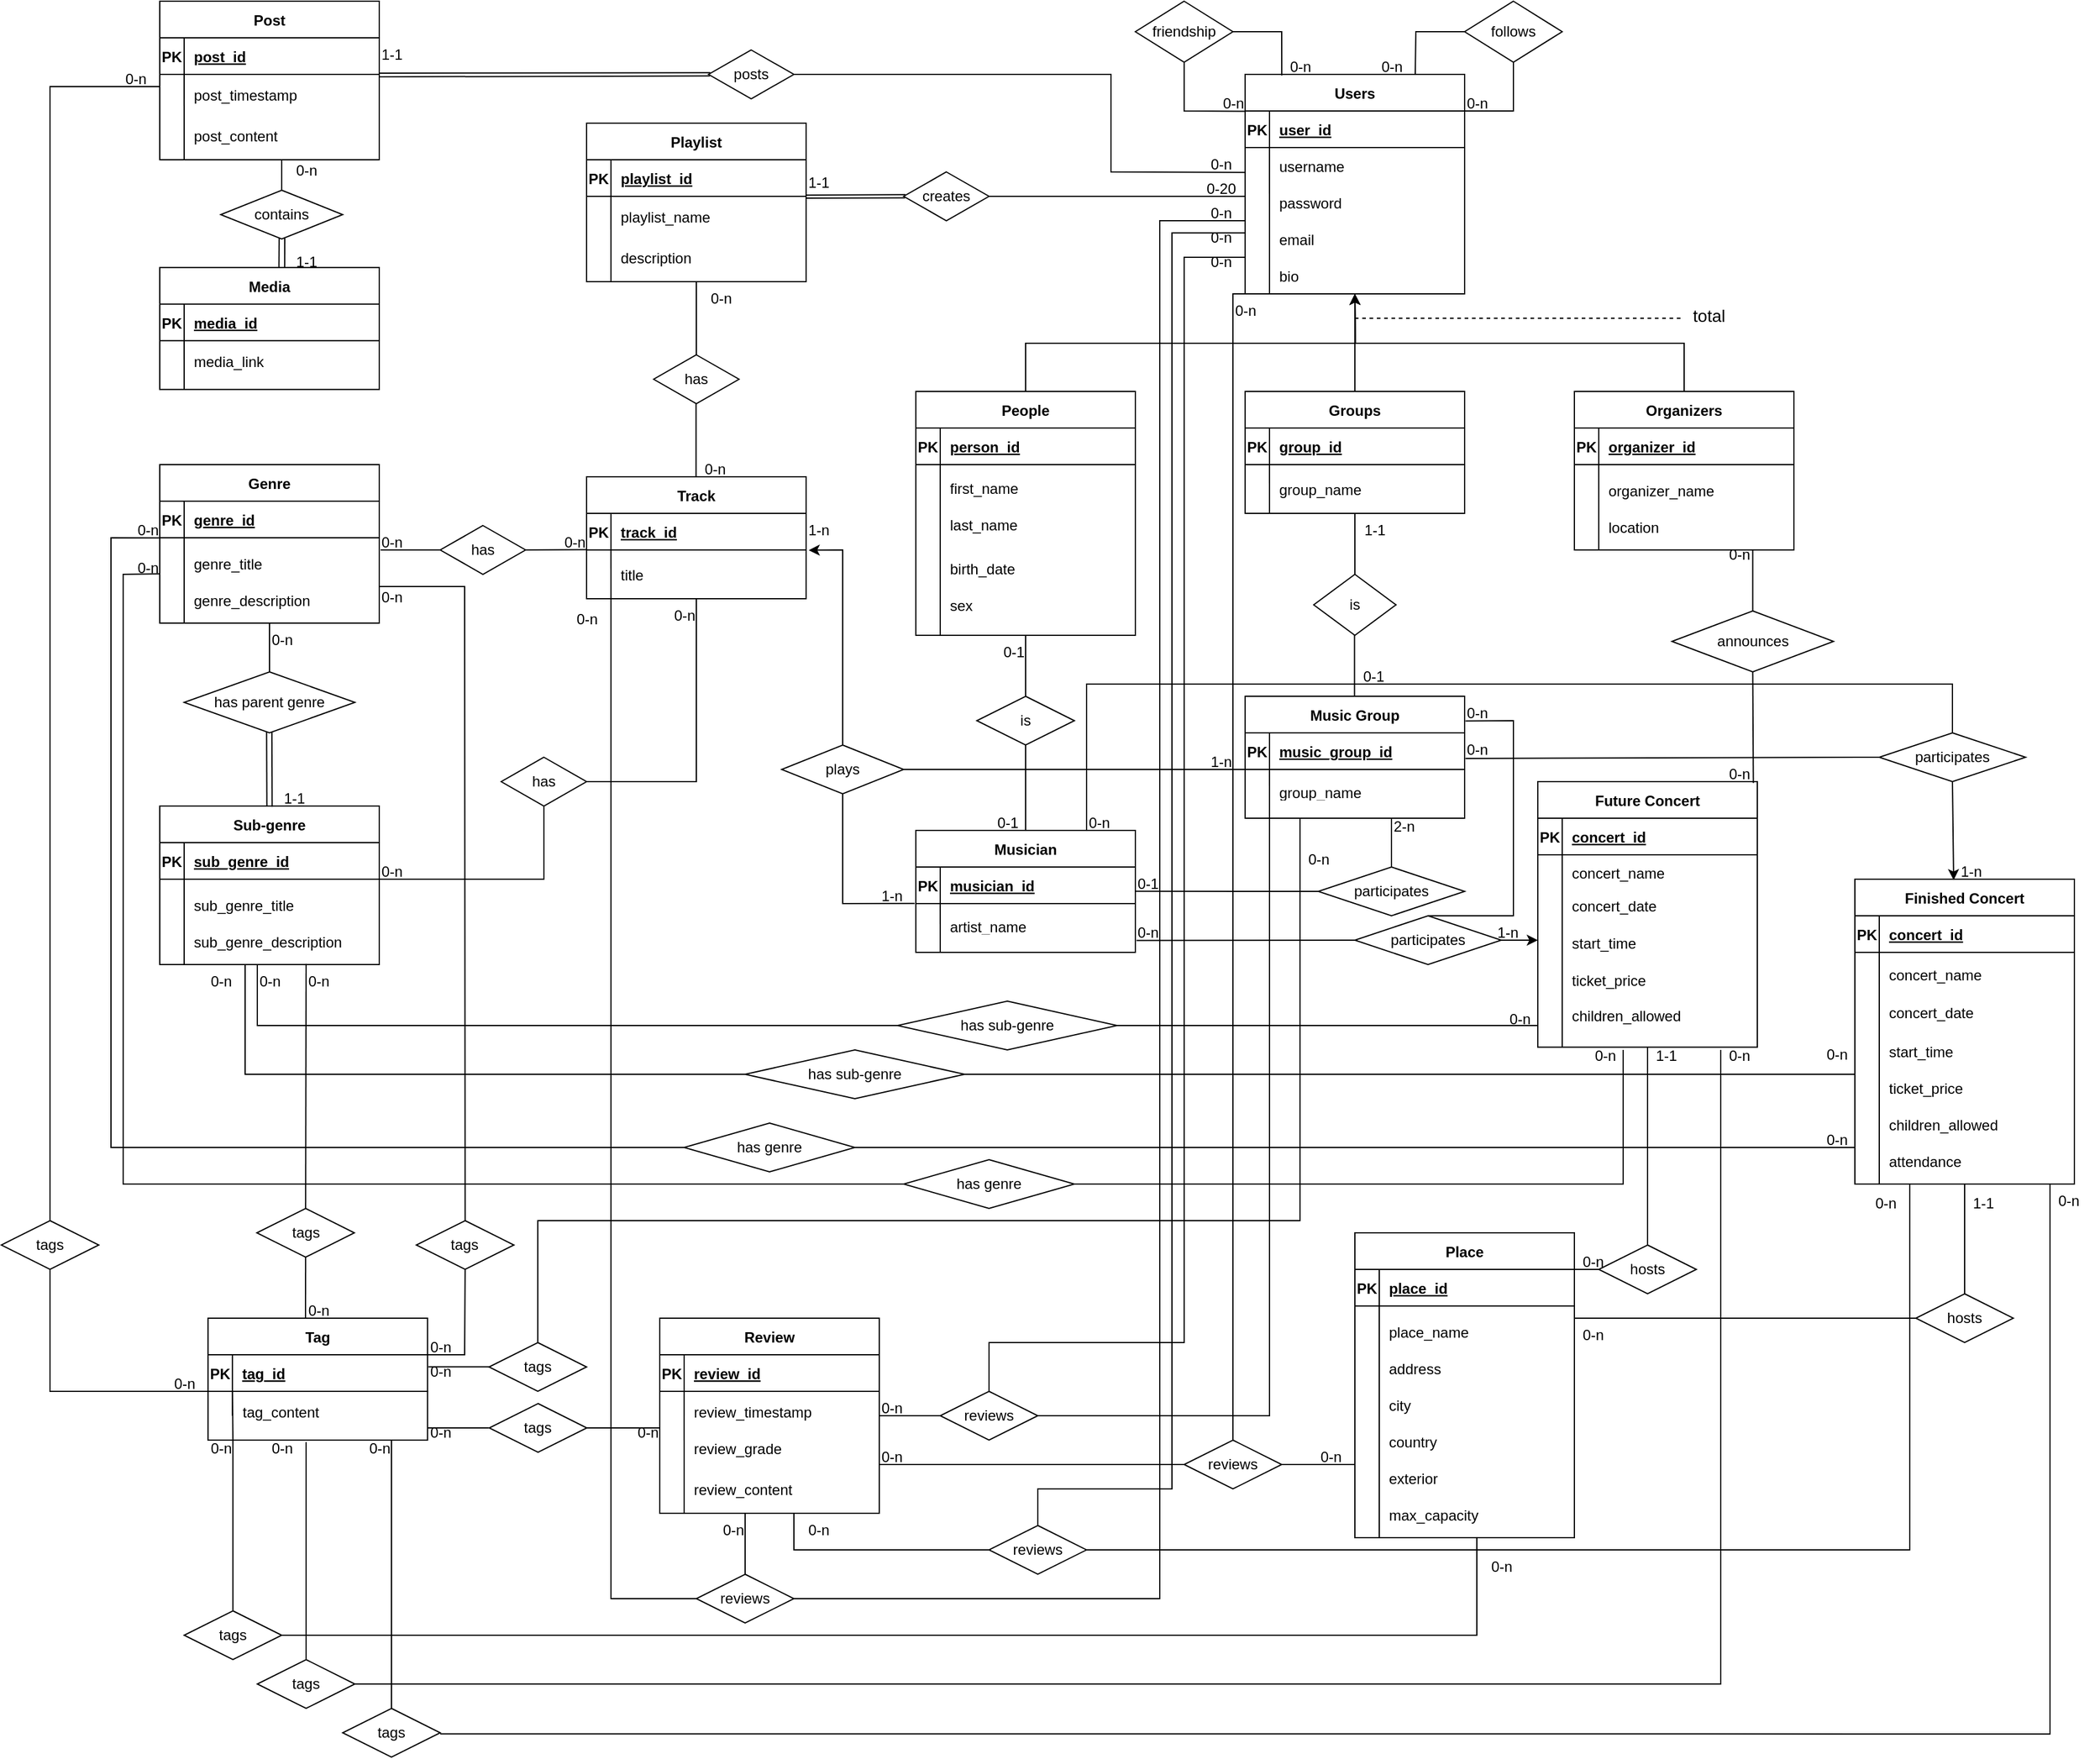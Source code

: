 <mxfile version="21.3.3" type="device">
  <diagram id="R2lEEEUBdFMjLlhIrx00" name="Page-1">
    <mxGraphModel dx="3326" dy="1162" grid="1" gridSize="10" guides="1" tooltips="1" connect="1" arrows="1" fold="1" page="1" pageScale="1" pageWidth="850" pageHeight="1100" math="0" shadow="0" extFonts="Permanent Marker^https://fonts.googleapis.com/css?family=Permanent+Marker">
      <root>
        <mxCell id="0" />
        <mxCell id="1" parent="0" />
        <mxCell id="c0UZ7J_gqb2rF32JrTu6-5" value="" style="shape=partialRectangle;overflow=hidden;connectable=0;fillColor=none;top=0;left=0;bottom=0;right=0;" parent="1" vertex="1">
          <mxGeometry x="120" y="210" width="30" height="30" as="geometry">
            <mxRectangle width="30" height="30" as="alternateBounds" />
          </mxGeometry>
        </mxCell>
        <mxCell id="c0UZ7J_gqb2rF32JrTu6-11" value="" style="group" parent="1" vertex="1" connectable="0">
          <mxGeometry x="340" y="140" width="170" height="190" as="geometry" />
        </mxCell>
        <mxCell id="c0UZ7J_gqb2rF32JrTu6-6" value="" style="endArrow=none;html=1;rounded=0;entryX=0.111;entryY=0;entryDx=0;entryDy=0;entryPerimeter=0;" parent="c0UZ7J_gqb2rF32JrTu6-11" target="C-vyLk0tnHw3VtMMgP7b-27" edge="1">
          <mxGeometry width="50" height="50" relative="1" as="geometry">
            <mxPoint x="10" y="180" as="sourcePoint" />
            <mxPoint x="149.6" y="170" as="targetPoint" />
          </mxGeometry>
        </mxCell>
        <mxCell id="c0UZ7J_gqb2rF32JrTu6-56" value="" style="group" parent="c0UZ7J_gqb2rF32JrTu6-11" vertex="1" connectable="0">
          <mxGeometry x="-10" width="180" height="190" as="geometry" />
        </mxCell>
        <mxCell id="c0UZ7J_gqb2rF32JrTu6-75" value="" style="group" parent="c0UZ7J_gqb2rF32JrTu6-56" vertex="1" connectable="0">
          <mxGeometry width="180" height="190" as="geometry" />
        </mxCell>
        <mxCell id="C-vyLk0tnHw3VtMMgP7b-23" value="Users" style="shape=table;startSize=30;container=1;collapsible=1;childLayout=tableLayout;fixedRows=1;rowLines=0;fontStyle=1;align=center;resizeLast=1;" parent="c0UZ7J_gqb2rF32JrTu6-75" vertex="1">
          <mxGeometry width="180" height="180" as="geometry" />
        </mxCell>
        <mxCell id="C-vyLk0tnHw3VtMMgP7b-24" value="" style="shape=partialRectangle;collapsible=0;dropTarget=0;pointerEvents=0;fillColor=none;points=[[0,0.5],[1,0.5]];portConstraint=eastwest;top=0;left=0;right=0;bottom=1;" parent="C-vyLk0tnHw3VtMMgP7b-23" vertex="1">
          <mxGeometry y="30" width="180" height="30" as="geometry" />
        </mxCell>
        <mxCell id="C-vyLk0tnHw3VtMMgP7b-25" value="PK" style="shape=partialRectangle;overflow=hidden;connectable=0;fillColor=none;top=0;left=0;bottom=0;right=0;fontStyle=1;" parent="C-vyLk0tnHw3VtMMgP7b-24" vertex="1">
          <mxGeometry width="20" height="30" as="geometry">
            <mxRectangle width="20" height="30" as="alternateBounds" />
          </mxGeometry>
        </mxCell>
        <mxCell id="C-vyLk0tnHw3VtMMgP7b-26" value="user_id" style="shape=partialRectangle;overflow=hidden;connectable=0;fillColor=none;top=0;left=0;bottom=0;right=0;align=left;spacingLeft=6;fontStyle=5;" parent="C-vyLk0tnHw3VtMMgP7b-24" vertex="1">
          <mxGeometry x="20" width="160" height="30" as="geometry">
            <mxRectangle width="160" height="30" as="alternateBounds" />
          </mxGeometry>
        </mxCell>
        <mxCell id="C-vyLk0tnHw3VtMMgP7b-27" value="" style="shape=partialRectangle;collapsible=0;dropTarget=0;pointerEvents=0;fillColor=none;points=[[0,0.5],[1,0.5]];portConstraint=eastwest;top=0;left=0;right=0;bottom=0;strokeColor=inherit;" parent="C-vyLk0tnHw3VtMMgP7b-23" vertex="1">
          <mxGeometry y="60" width="180" height="30" as="geometry" />
        </mxCell>
        <mxCell id="C-vyLk0tnHw3VtMMgP7b-28" value="" style="shape=partialRectangle;overflow=hidden;connectable=0;fillColor=none;top=0;left=0;bottom=0;right=0;" parent="C-vyLk0tnHw3VtMMgP7b-27" vertex="1">
          <mxGeometry width="20" height="30" as="geometry">
            <mxRectangle width="20" height="30" as="alternateBounds" />
          </mxGeometry>
        </mxCell>
        <mxCell id="C-vyLk0tnHw3VtMMgP7b-29" value="username" style="shape=partialRectangle;overflow=hidden;connectable=0;fillColor=none;top=0;left=0;bottom=0;right=0;align=left;spacingLeft=6;" parent="C-vyLk0tnHw3VtMMgP7b-27" vertex="1">
          <mxGeometry x="20" width="160" height="30" as="geometry">
            <mxRectangle width="160" height="30" as="alternateBounds" />
          </mxGeometry>
        </mxCell>
        <mxCell id="c0UZ7J_gqb2rF32JrTu6-48" value="" style="endArrow=none;html=1;rounded=0;entryX=0.111;entryY=0;entryDx=0;entryDy=0;entryPerimeter=0;" parent="c0UZ7J_gqb2rF32JrTu6-75" target="C-vyLk0tnHw3VtMMgP7b-27" edge="1">
          <mxGeometry width="50" height="50" relative="1" as="geometry">
            <mxPoint x="20" y="180" as="sourcePoint" />
            <mxPoint x="350" y="200" as="targetPoint" />
            <Array as="points">
              <mxPoint x="20" y="120" />
            </Array>
          </mxGeometry>
        </mxCell>
        <mxCell id="c0UZ7J_gqb2rF32JrTu6-7" value="password" style="shape=partialRectangle;overflow=hidden;connectable=0;fillColor=none;top=0;left=0;bottom=0;right=0;align=left;spacingLeft=6;" parent="c0UZ7J_gqb2rF32JrTu6-75" vertex="1">
          <mxGeometry x="20" y="90" width="149.6" height="30" as="geometry">
            <mxRectangle width="220" height="30" as="alternateBounds" />
          </mxGeometry>
        </mxCell>
        <mxCell id="c0UZ7J_gqb2rF32JrTu6-8" value="email" style="shape=partialRectangle;overflow=hidden;connectable=0;fillColor=none;top=0;left=0;bottom=0;right=0;align=left;spacingLeft=6;" parent="c0UZ7J_gqb2rF32JrTu6-75" vertex="1">
          <mxGeometry x="20" y="120" width="149.6" height="30" as="geometry">
            <mxRectangle width="220" height="30" as="alternateBounds" />
          </mxGeometry>
        </mxCell>
        <mxCell id="c0UZ7J_gqb2rF32JrTu6-9" value="bio" style="shape=partialRectangle;overflow=hidden;connectable=0;fillColor=none;top=0;left=0;bottom=0;right=0;align=left;spacingLeft=6;" parent="c0UZ7J_gqb2rF32JrTu6-75" vertex="1">
          <mxGeometry x="20" y="150" width="149.6" height="30" as="geometry">
            <mxRectangle width="220" height="30" as="alternateBounds" />
          </mxGeometry>
        </mxCell>
        <mxCell id="c0UZ7J_gqb2rF32JrTu6-76" value="" style="group" parent="1" vertex="1" connectable="0">
          <mxGeometry x="60" y="400" width="180" height="240" as="geometry" />
        </mxCell>
        <mxCell id="c0UZ7J_gqb2rF32JrTu6-129" style="edgeStyle=orthogonalEdgeStyle;rounded=0;orthogonalLoop=1;jettySize=auto;html=1;exitX=0.5;exitY=0;exitDx=0;exitDy=0;" parent="c0UZ7J_gqb2rF32JrTu6-76" source="c0UZ7J_gqb2rF32JrTu6-77" edge="1">
          <mxGeometry relative="1" as="geometry">
            <mxPoint x="360" y="-80" as="targetPoint" />
          </mxGeometry>
        </mxCell>
        <mxCell id="c0UZ7J_gqb2rF32JrTu6-77" value="People" style="shape=table;startSize=30;container=1;collapsible=1;childLayout=tableLayout;fixedRows=1;rowLines=0;fontStyle=1;align=center;resizeLast=1;" parent="c0UZ7J_gqb2rF32JrTu6-76" vertex="1">
          <mxGeometry width="180" height="200" as="geometry" />
        </mxCell>
        <mxCell id="c0UZ7J_gqb2rF32JrTu6-78" value="" style="shape=partialRectangle;collapsible=0;dropTarget=0;pointerEvents=0;fillColor=none;points=[[0,0.5],[1,0.5]];portConstraint=eastwest;top=0;left=0;right=0;bottom=1;" parent="c0UZ7J_gqb2rF32JrTu6-77" vertex="1">
          <mxGeometry y="30" width="180" height="30" as="geometry" />
        </mxCell>
        <mxCell id="c0UZ7J_gqb2rF32JrTu6-79" value="PK" style="shape=partialRectangle;overflow=hidden;connectable=0;fillColor=none;top=0;left=0;bottom=0;right=0;fontStyle=1;" parent="c0UZ7J_gqb2rF32JrTu6-78" vertex="1">
          <mxGeometry width="20" height="30" as="geometry">
            <mxRectangle width="20" height="30" as="alternateBounds" />
          </mxGeometry>
        </mxCell>
        <mxCell id="c0UZ7J_gqb2rF32JrTu6-80" value="person_id" style="shape=partialRectangle;overflow=hidden;connectable=0;fillColor=none;top=0;left=0;bottom=0;right=0;align=left;spacingLeft=6;fontStyle=5;strokeWidth=0;" parent="c0UZ7J_gqb2rF32JrTu6-78" vertex="1">
          <mxGeometry x="20" width="160" height="30" as="geometry">
            <mxRectangle width="160" height="30" as="alternateBounds" />
          </mxGeometry>
        </mxCell>
        <mxCell id="c0UZ7J_gqb2rF32JrTu6-81" value="" style="shape=partialRectangle;collapsible=0;dropTarget=0;pointerEvents=0;fillColor=none;points=[[0,0.5],[1,0.5]];portConstraint=eastwest;top=0;left=0;right=0;bottom=0;strokeColor=inherit;" parent="c0UZ7J_gqb2rF32JrTu6-77" vertex="1">
          <mxGeometry y="60" width="180" height="30" as="geometry" />
        </mxCell>
        <mxCell id="c0UZ7J_gqb2rF32JrTu6-82" value="" style="shape=partialRectangle;overflow=hidden;connectable=0;fillColor=none;top=0;left=0;bottom=0;right=0;" parent="c0UZ7J_gqb2rF32JrTu6-81" vertex="1">
          <mxGeometry width="20" height="30" as="geometry">
            <mxRectangle width="20" height="30" as="alternateBounds" />
          </mxGeometry>
        </mxCell>
        <mxCell id="c0UZ7J_gqb2rF32JrTu6-83" value="" style="shape=partialRectangle;overflow=hidden;connectable=0;fillColor=none;top=0;left=0;bottom=0;right=0;align=left;spacingLeft=6;" parent="c0UZ7J_gqb2rF32JrTu6-81" vertex="1">
          <mxGeometry x="20" width="160" height="30" as="geometry">
            <mxRectangle width="160" height="30" as="alternateBounds" />
          </mxGeometry>
        </mxCell>
        <mxCell id="c0UZ7J_gqb2rF32JrTu6-84" value="" style="endArrow=none;html=1;rounded=0;entryX=0.111;entryY=0;entryDx=0;entryDy=0;entryPerimeter=0;" parent="c0UZ7J_gqb2rF32JrTu6-76" target="c0UZ7J_gqb2rF32JrTu6-81" edge="1">
          <mxGeometry width="50" height="50" relative="1" as="geometry">
            <mxPoint x="20" y="200" as="sourcePoint" />
            <mxPoint x="350" y="255.556" as="targetPoint" />
            <Array as="points">
              <mxPoint x="20" y="153.333" />
            </Array>
          </mxGeometry>
        </mxCell>
        <mxCell id="c0UZ7J_gqb2rF32JrTu6-85" value="first_name" style="shape=partialRectangle;overflow=hidden;connectable=0;fillColor=none;top=0;left=0;bottom=0;right=0;align=left;spacingLeft=6;" parent="c0UZ7J_gqb2rF32JrTu6-76" vertex="1">
          <mxGeometry x="20" y="60.003" width="149.6" height="38.333" as="geometry">
            <mxRectangle width="220" height="30" as="alternateBounds" />
          </mxGeometry>
        </mxCell>
        <mxCell id="c0UZ7J_gqb2rF32JrTu6-86" value="last_name" style="shape=partialRectangle;overflow=hidden;connectable=0;fillColor=none;top=0;left=0;bottom=0;right=0;align=left;spacingLeft=6;" parent="c0UZ7J_gqb2rF32JrTu6-76" vertex="1">
          <mxGeometry x="20" y="90.002" width="149.6" height="38.333" as="geometry">
            <mxRectangle width="220" height="30" as="alternateBounds" />
          </mxGeometry>
        </mxCell>
        <mxCell id="c0UZ7J_gqb2rF32JrTu6-87" value="sex" style="shape=partialRectangle;overflow=hidden;connectable=0;fillColor=none;top=0;left=0;bottom=0;right=0;align=left;spacingLeft=6;" parent="c0UZ7J_gqb2rF32JrTu6-76" vertex="1">
          <mxGeometry x="20" y="150" width="149.6" height="50" as="geometry">
            <mxRectangle width="220" height="30" as="alternateBounds" />
          </mxGeometry>
        </mxCell>
        <mxCell id="c0UZ7J_gqb2rF32JrTu6-113" value="birth_date" style="shape=partialRectangle;overflow=hidden;connectable=0;fillColor=none;top=0;left=0;bottom=0;right=0;align=left;spacingLeft=6;" parent="c0UZ7J_gqb2rF32JrTu6-76" vertex="1">
          <mxGeometry x="20" y="128.806" width="149.6" height="32.857" as="geometry">
            <mxRectangle width="220" height="30" as="alternateBounds" />
          </mxGeometry>
        </mxCell>
        <mxCell id="c0UZ7J_gqb2rF32JrTu6-610" value="&lt;span style=&quot;font-weight: normal;&quot;&gt;&lt;font style=&quot;font-size: 12px;&quot;&gt;0-1&lt;/font&gt;&lt;/span&gt;" style="text;strokeColor=none;fillColor=none;html=1;fontSize=24;fontStyle=1;verticalAlign=middle;align=center;" parent="c0UZ7J_gqb2rF32JrTu6-76" vertex="1">
          <mxGeometry x="30" y="190" width="100" height="40" as="geometry" />
        </mxCell>
        <mxCell id="c0UZ7J_gqb2rF32JrTu6-88" value="" style="group" parent="1" vertex="1" connectable="0">
          <mxGeometry x="330" y="400" width="180" height="190" as="geometry" />
        </mxCell>
        <mxCell id="c0UZ7J_gqb2rF32JrTu6-130" style="edgeStyle=orthogonalEdgeStyle;rounded=0;orthogonalLoop=1;jettySize=auto;html=1;strokeWidth=1;" parent="c0UZ7J_gqb2rF32JrTu6-88" source="c0UZ7J_gqb2rF32JrTu6-89" edge="1">
          <mxGeometry relative="1" as="geometry">
            <mxPoint x="90" y="-80" as="targetPoint" />
          </mxGeometry>
        </mxCell>
        <mxCell id="c0UZ7J_gqb2rF32JrTu6-89" value="Groups" style="shape=table;startSize=30;container=1;collapsible=1;childLayout=tableLayout;fixedRows=1;rowLines=0;fontStyle=1;align=center;resizeLast=1;" parent="c0UZ7J_gqb2rF32JrTu6-88" vertex="1">
          <mxGeometry width="180" height="100" as="geometry" />
        </mxCell>
        <mxCell id="c0UZ7J_gqb2rF32JrTu6-90" value="" style="shape=partialRectangle;collapsible=0;dropTarget=0;pointerEvents=0;fillColor=none;points=[[0,0.5],[1,0.5]];portConstraint=eastwest;top=0;left=0;right=0;bottom=1;" parent="c0UZ7J_gqb2rF32JrTu6-89" vertex="1">
          <mxGeometry y="30" width="180" height="30" as="geometry" />
        </mxCell>
        <mxCell id="c0UZ7J_gqb2rF32JrTu6-91" value="PK" style="shape=partialRectangle;overflow=hidden;connectable=0;fillColor=none;top=0;left=0;bottom=0;right=0;fontStyle=1;" parent="c0UZ7J_gqb2rF32JrTu6-90" vertex="1">
          <mxGeometry width="20" height="30" as="geometry">
            <mxRectangle width="20" height="30" as="alternateBounds" />
          </mxGeometry>
        </mxCell>
        <mxCell id="c0UZ7J_gqb2rF32JrTu6-92" value="group_id" style="shape=partialRectangle;overflow=hidden;connectable=0;fillColor=none;top=0;left=0;bottom=0;right=0;align=left;spacingLeft=6;fontStyle=5;" parent="c0UZ7J_gqb2rF32JrTu6-90" vertex="1">
          <mxGeometry x="20" width="160" height="30" as="geometry">
            <mxRectangle width="160" height="30" as="alternateBounds" />
          </mxGeometry>
        </mxCell>
        <mxCell id="c0UZ7J_gqb2rF32JrTu6-93" value="" style="shape=partialRectangle;collapsible=0;dropTarget=0;pointerEvents=0;fillColor=none;points=[[0,0.5],[1,0.5]];portConstraint=eastwest;top=0;left=0;right=0;bottom=0;strokeColor=inherit;" parent="c0UZ7J_gqb2rF32JrTu6-89" vertex="1">
          <mxGeometry y="60" width="180" height="30" as="geometry" />
        </mxCell>
        <mxCell id="c0UZ7J_gqb2rF32JrTu6-94" value="" style="shape=partialRectangle;overflow=hidden;connectable=0;fillColor=none;top=0;left=0;bottom=0;right=0;" parent="c0UZ7J_gqb2rF32JrTu6-93" vertex="1">
          <mxGeometry width="20" height="30" as="geometry">
            <mxRectangle width="20" height="30" as="alternateBounds" />
          </mxGeometry>
        </mxCell>
        <mxCell id="c0UZ7J_gqb2rF32JrTu6-95" value="" style="shape=partialRectangle;overflow=hidden;connectable=0;fillColor=none;top=0;left=0;bottom=0;right=0;align=left;spacingLeft=6;" parent="c0UZ7J_gqb2rF32JrTu6-93" vertex="1">
          <mxGeometry x="20" width="160" height="30" as="geometry">
            <mxRectangle width="160" height="30" as="alternateBounds" />
          </mxGeometry>
        </mxCell>
        <mxCell id="c0UZ7J_gqb2rF32JrTu6-96" value="" style="endArrow=none;html=1;rounded=0;entryX=0.111;entryY=0;entryDx=0;entryDy=0;entryPerimeter=0;" parent="c0UZ7J_gqb2rF32JrTu6-88" target="c0UZ7J_gqb2rF32JrTu6-93" edge="1">
          <mxGeometry width="50" height="50" relative="1" as="geometry">
            <mxPoint x="20" y="100" as="sourcePoint" />
            <mxPoint x="350" y="177.778" as="targetPoint" />
            <Array as="points" />
          </mxGeometry>
        </mxCell>
        <mxCell id="c0UZ7J_gqb2rF32JrTu6-98" value="group_name" style="shape=partialRectangle;overflow=hidden;connectable=0;fillColor=none;top=0;left=0;bottom=0;right=0;align=left;spacingLeft=6;" parent="c0UZ7J_gqb2rF32JrTu6-88" vertex="1">
          <mxGeometry x="20" y="66.66" width="160" height="26.67" as="geometry">
            <mxRectangle width="220" height="30" as="alternateBounds" />
          </mxGeometry>
        </mxCell>
        <mxCell id="c0UZ7J_gqb2rF32JrTu6-152" value="is" style="rhombus;whiteSpace=wrap;html=1;" parent="c0UZ7J_gqb2rF32JrTu6-88" vertex="1">
          <mxGeometry x="56.25" y="150" width="67.5" height="50" as="geometry" />
        </mxCell>
        <mxCell id="c0UZ7J_gqb2rF32JrTu6-156" value="" style="endArrow=none;html=1;rounded=0;entryX=0.5;entryY=1;entryDx=0;entryDy=0;" parent="c0UZ7J_gqb2rF32JrTu6-88" source="c0UZ7J_gqb2rF32JrTu6-152" target="c0UZ7J_gqb2rF32JrTu6-89" edge="1">
          <mxGeometry width="50" height="50" relative="1" as="geometry">
            <mxPoint x="150" y="240" as="sourcePoint" />
            <mxPoint x="200" y="190" as="targetPoint" />
          </mxGeometry>
        </mxCell>
        <mxCell id="c0UZ7J_gqb2rF32JrTu6-636" value="&lt;span style=&quot;font-weight: normal;&quot;&gt;&lt;font style=&quot;font-size: 12px;&quot;&gt;1-1&lt;/font&gt;&lt;/span&gt;" style="text;strokeColor=none;fillColor=none;html=1;fontSize=24;fontStyle=1;verticalAlign=middle;align=center;" parent="c0UZ7J_gqb2rF32JrTu6-88" vertex="1">
          <mxGeometry x="56.25" y="90" width="100" height="40" as="geometry" />
        </mxCell>
        <mxCell id="c0UZ7J_gqb2rF32JrTu6-100" value="" style="group" parent="1" vertex="1" connectable="0">
          <mxGeometry x="600" y="400" width="180" height="130" as="geometry" />
        </mxCell>
        <mxCell id="c0UZ7J_gqb2rF32JrTu6-131" style="edgeStyle=orthogonalEdgeStyle;rounded=0;orthogonalLoop=1;jettySize=auto;html=1;exitX=0.5;exitY=0;exitDx=0;exitDy=0;" parent="c0UZ7J_gqb2rF32JrTu6-100" source="c0UZ7J_gqb2rF32JrTu6-101" edge="1">
          <mxGeometry relative="1" as="geometry">
            <mxPoint x="-180" y="-80" as="targetPoint" />
          </mxGeometry>
        </mxCell>
        <mxCell id="c0UZ7J_gqb2rF32JrTu6-101" value="Organizers" style="shape=table;startSize=30;container=1;collapsible=1;childLayout=tableLayout;fixedRows=1;rowLines=0;fontStyle=1;align=center;resizeLast=1;" parent="c0UZ7J_gqb2rF32JrTu6-100" vertex="1">
          <mxGeometry width="180" height="130" as="geometry" />
        </mxCell>
        <mxCell id="c0UZ7J_gqb2rF32JrTu6-102" value="" style="shape=partialRectangle;collapsible=0;dropTarget=0;pointerEvents=0;fillColor=none;points=[[0,0.5],[1,0.5]];portConstraint=eastwest;top=0;left=0;right=0;bottom=1;" parent="c0UZ7J_gqb2rF32JrTu6-101" vertex="1">
          <mxGeometry y="30" width="180" height="30" as="geometry" />
        </mxCell>
        <mxCell id="c0UZ7J_gqb2rF32JrTu6-103" value="PK" style="shape=partialRectangle;overflow=hidden;connectable=0;fillColor=none;top=0;left=0;bottom=0;right=0;fontStyle=1;" parent="c0UZ7J_gqb2rF32JrTu6-102" vertex="1">
          <mxGeometry width="20" height="30" as="geometry">
            <mxRectangle width="20" height="30" as="alternateBounds" />
          </mxGeometry>
        </mxCell>
        <mxCell id="c0UZ7J_gqb2rF32JrTu6-104" value="organizer_id" style="shape=partialRectangle;overflow=hidden;connectable=0;fillColor=none;top=0;left=0;bottom=0;right=0;align=left;spacingLeft=6;fontStyle=5;" parent="c0UZ7J_gqb2rF32JrTu6-102" vertex="1">
          <mxGeometry x="20" width="160" height="30" as="geometry">
            <mxRectangle width="160" height="30" as="alternateBounds" />
          </mxGeometry>
        </mxCell>
        <mxCell id="c0UZ7J_gqb2rF32JrTu6-105" value="" style="shape=partialRectangle;collapsible=0;dropTarget=0;pointerEvents=0;fillColor=none;points=[[0,0.5],[1,0.5]];portConstraint=eastwest;top=0;left=0;right=0;bottom=0;strokeColor=inherit;" parent="c0UZ7J_gqb2rF32JrTu6-101" vertex="1">
          <mxGeometry y="60" width="180" height="30" as="geometry" />
        </mxCell>
        <mxCell id="c0UZ7J_gqb2rF32JrTu6-106" value="" style="shape=partialRectangle;overflow=hidden;connectable=0;fillColor=none;top=0;left=0;bottom=0;right=0;" parent="c0UZ7J_gqb2rF32JrTu6-105" vertex="1">
          <mxGeometry width="20" height="30" as="geometry">
            <mxRectangle width="20" height="30" as="alternateBounds" />
          </mxGeometry>
        </mxCell>
        <mxCell id="c0UZ7J_gqb2rF32JrTu6-107" value="" style="shape=partialRectangle;overflow=hidden;connectable=0;fillColor=none;top=0;left=0;bottom=0;right=0;align=left;spacingLeft=6;" parent="c0UZ7J_gqb2rF32JrTu6-105" vertex="1">
          <mxGeometry x="20" width="160" height="30" as="geometry">
            <mxRectangle width="160" height="30" as="alternateBounds" />
          </mxGeometry>
        </mxCell>
        <mxCell id="c0UZ7J_gqb2rF32JrTu6-108" value="" style="endArrow=none;html=1;rounded=0;entryX=0.111;entryY=0;entryDx=0;entryDy=0;entryPerimeter=0;" parent="c0UZ7J_gqb2rF32JrTu6-100" target="c0UZ7J_gqb2rF32JrTu6-105" edge="1">
          <mxGeometry width="50" height="50" relative="1" as="geometry">
            <mxPoint x="20" y="130" as="sourcePoint" />
            <mxPoint x="350" y="144.444" as="targetPoint" />
            <Array as="points">
              <mxPoint x="20" y="86.667" />
            </Array>
          </mxGeometry>
        </mxCell>
        <mxCell id="c0UZ7J_gqb2rF32JrTu6-109" value="organizer_name" style="shape=partialRectangle;overflow=hidden;connectable=0;fillColor=none;top=0;left=0;bottom=0;right=0;align=left;spacingLeft=6;" parent="c0UZ7J_gqb2rF32JrTu6-100" vertex="1">
          <mxGeometry x="20" y="69.999" width="149.6" height="21.667" as="geometry">
            <mxRectangle width="220" height="30" as="alternateBounds" />
          </mxGeometry>
        </mxCell>
        <mxCell id="c0UZ7J_gqb2rF32JrTu6-110" value="location" style="shape=partialRectangle;overflow=hidden;connectable=0;fillColor=none;top=0;left=0;bottom=0;right=0;align=left;spacingLeft=6;" parent="c0UZ7J_gqb2rF32JrTu6-100" vertex="1">
          <mxGeometry x="20" y="99.997" width="149.6" height="21.667" as="geometry">
            <mxRectangle width="220" height="30" as="alternateBounds" />
          </mxGeometry>
        </mxCell>
        <mxCell id="c0UZ7J_gqb2rF32JrTu6-136" value="" style="group" parent="1" vertex="1" connectable="0">
          <mxGeometry x="340" y="650" width="170" height="126.67" as="geometry" />
        </mxCell>
        <mxCell id="c0UZ7J_gqb2rF32JrTu6-137" value="" style="endArrow=none;html=1;rounded=0;entryX=0.111;entryY=0;entryDx=0;entryDy=0;entryPerimeter=0;" parent="c0UZ7J_gqb2rF32JrTu6-136" target="c0UZ7J_gqb2rF32JrTu6-144" edge="1">
          <mxGeometry width="50" height="50" relative="1" as="geometry">
            <mxPoint x="10" y="100" as="sourcePoint" />
            <mxPoint x="149.6" y="94.444" as="targetPoint" />
          </mxGeometry>
        </mxCell>
        <mxCell id="c0UZ7J_gqb2rF32JrTu6-138" value="" style="group" parent="c0UZ7J_gqb2rF32JrTu6-136" vertex="1" connectable="0">
          <mxGeometry x="-10" width="180" height="126.67" as="geometry" />
        </mxCell>
        <mxCell id="c0UZ7J_gqb2rF32JrTu6-139" value="" style="group" parent="c0UZ7J_gqb2rF32JrTu6-138" vertex="1" connectable="0">
          <mxGeometry width="180" height="126.67" as="geometry" />
        </mxCell>
        <mxCell id="c0UZ7J_gqb2rF32JrTu6-140" value="Music Group" style="shape=table;startSize=30;container=1;collapsible=1;childLayout=tableLayout;fixedRows=1;rowLines=0;fontStyle=1;align=center;resizeLast=1;" parent="c0UZ7J_gqb2rF32JrTu6-139" vertex="1">
          <mxGeometry width="180" height="100" as="geometry" />
        </mxCell>
        <mxCell id="c0UZ7J_gqb2rF32JrTu6-141" value="" style="shape=partialRectangle;collapsible=0;dropTarget=0;pointerEvents=0;fillColor=none;points=[[0,0.5],[1,0.5]];portConstraint=eastwest;top=0;left=0;right=0;bottom=1;" parent="c0UZ7J_gqb2rF32JrTu6-140" vertex="1">
          <mxGeometry y="30" width="180" height="30" as="geometry" />
        </mxCell>
        <mxCell id="c0UZ7J_gqb2rF32JrTu6-142" value="PK" style="shape=partialRectangle;overflow=hidden;connectable=0;fillColor=none;top=0;left=0;bottom=0;right=0;fontStyle=1;" parent="c0UZ7J_gqb2rF32JrTu6-141" vertex="1">
          <mxGeometry width="20" height="30" as="geometry">
            <mxRectangle width="20" height="30" as="alternateBounds" />
          </mxGeometry>
        </mxCell>
        <mxCell id="c0UZ7J_gqb2rF32JrTu6-143" value="music_group_id" style="shape=partialRectangle;overflow=hidden;connectable=0;fillColor=none;top=0;left=0;bottom=0;right=0;align=left;spacingLeft=6;fontStyle=5;" parent="c0UZ7J_gqb2rF32JrTu6-141" vertex="1">
          <mxGeometry x="20" width="160" height="30" as="geometry">
            <mxRectangle width="160" height="30" as="alternateBounds" />
          </mxGeometry>
        </mxCell>
        <mxCell id="c0UZ7J_gqb2rF32JrTu6-144" value="" style="shape=partialRectangle;collapsible=0;dropTarget=0;pointerEvents=0;fillColor=none;points=[[0,0.5],[1,0.5]];portConstraint=eastwest;top=0;left=0;right=0;bottom=0;strokeColor=inherit;" parent="c0UZ7J_gqb2rF32JrTu6-140" vertex="1">
          <mxGeometry y="60" width="180" height="30" as="geometry" />
        </mxCell>
        <mxCell id="c0UZ7J_gqb2rF32JrTu6-145" value="" style="shape=partialRectangle;overflow=hidden;connectable=0;fillColor=none;top=0;left=0;bottom=0;right=0;" parent="c0UZ7J_gqb2rF32JrTu6-144" vertex="1">
          <mxGeometry width="20" height="30" as="geometry">
            <mxRectangle width="20" height="30" as="alternateBounds" />
          </mxGeometry>
        </mxCell>
        <mxCell id="c0UZ7J_gqb2rF32JrTu6-146" value="" style="shape=partialRectangle;overflow=hidden;connectable=0;fillColor=none;top=0;left=0;bottom=0;right=0;align=left;spacingLeft=6;" parent="c0UZ7J_gqb2rF32JrTu6-144" vertex="1">
          <mxGeometry x="20" width="160" height="30" as="geometry">
            <mxRectangle width="160" height="30" as="alternateBounds" />
          </mxGeometry>
        </mxCell>
        <mxCell id="c0UZ7J_gqb2rF32JrTu6-147" value="" style="endArrow=none;html=1;rounded=0;entryX=0.111;entryY=0;entryDx=0;entryDy=0;entryPerimeter=0;" parent="c0UZ7J_gqb2rF32JrTu6-139" target="c0UZ7J_gqb2rF32JrTu6-144" edge="1">
          <mxGeometry width="50" height="50" relative="1" as="geometry">
            <mxPoint x="20" y="100" as="sourcePoint" />
            <mxPoint x="350" y="111.111" as="targetPoint" />
            <Array as="points">
              <mxPoint x="20" y="66.667" />
            </Array>
          </mxGeometry>
        </mxCell>
        <mxCell id="c0UZ7J_gqb2rF32JrTu6-148" value="group_name" style="shape=partialRectangle;overflow=hidden;connectable=0;fillColor=none;top=0;left=0;bottom=0;right=0;align=left;spacingLeft=6;" parent="c0UZ7J_gqb2rF32JrTu6-139" vertex="1">
          <mxGeometry x="20" y="70.003" width="149.6" height="16.667" as="geometry">
            <mxRectangle width="220" height="30" as="alternateBounds" />
          </mxGeometry>
        </mxCell>
        <mxCell id="c0UZ7J_gqb2rF32JrTu6-609" value="&lt;span style=&quot;font-weight: normal;&quot;&gt;&lt;font style=&quot;font-size: 12px;&quot;&gt;1-n&lt;/font&gt;&lt;/span&gt;" style="text;strokeColor=none;fillColor=none;html=1;fontSize=24;fontStyle=1;verticalAlign=middle;align=center;" parent="c0UZ7J_gqb2rF32JrTu6-139" vertex="1">
          <mxGeometry x="-70" y="30" width="100" height="40" as="geometry" />
        </mxCell>
        <mxCell id="c0UZ7J_gqb2rF32JrTu6-633" value="&lt;span style=&quot;font-weight: normal;&quot;&gt;&lt;font style=&quot;font-size: 12px;&quot;&gt;2-n&lt;/font&gt;&lt;/span&gt;" style="text;strokeColor=none;fillColor=none;html=1;fontSize=24;fontStyle=1;verticalAlign=middle;align=center;" parent="c0UZ7J_gqb2rF32JrTu6-139" vertex="1">
          <mxGeometry x="90" y="86.67" width="80" height="33.33" as="geometry" />
        </mxCell>
        <mxCell id="c0UZ7J_gqb2rF32JrTu6-153" value="" style="endArrow=none;dashed=1;html=1;rounded=0;" parent="1" edge="1">
          <mxGeometry width="50" height="50" relative="1" as="geometry">
            <mxPoint x="420" y="340" as="sourcePoint" />
            <mxPoint x="690" y="340" as="targetPoint" />
          </mxGeometry>
        </mxCell>
        <mxCell id="c0UZ7J_gqb2rF32JrTu6-154" value="&lt;span style=&quot;font-weight: normal;&quot;&gt;&lt;font style=&quot;font-size: 14px;&quot;&gt;total&lt;/font&gt;&lt;/span&gt;" style="text;strokeColor=none;fillColor=none;html=1;fontSize=24;fontStyle=1;verticalAlign=middle;align=center;" parent="1" vertex="1">
          <mxGeometry x="670" y="320" width="80" height="30" as="geometry" />
        </mxCell>
        <mxCell id="c0UZ7J_gqb2rF32JrTu6-157" value="" style="endArrow=none;html=1;rounded=0;entryX=0.5;entryY=1;entryDx=0;entryDy=0;" parent="1" edge="1">
          <mxGeometry width="50" height="50" relative="1" as="geometry">
            <mxPoint x="419.71" y="650" as="sourcePoint" />
            <mxPoint x="419.71" y="600" as="targetPoint" />
          </mxGeometry>
        </mxCell>
        <mxCell id="c0UZ7J_gqb2rF32JrTu6-158" value="" style="group" parent="1" vertex="1" connectable="0">
          <mxGeometry x="-560" y="430" width="180" height="130.83" as="geometry" />
        </mxCell>
        <mxCell id="c0UZ7J_gqb2rF32JrTu6-160" value="Genre" style="shape=table;startSize=30;container=1;collapsible=1;childLayout=tableLayout;fixedRows=1;rowLines=0;fontStyle=1;align=center;resizeLast=1;" parent="c0UZ7J_gqb2rF32JrTu6-158" vertex="1">
          <mxGeometry y="30" width="180" height="130" as="geometry" />
        </mxCell>
        <mxCell id="c0UZ7J_gqb2rF32JrTu6-161" value="" style="shape=partialRectangle;collapsible=0;dropTarget=0;pointerEvents=0;fillColor=none;points=[[0,0.5],[1,0.5]];portConstraint=eastwest;top=0;left=0;right=0;bottom=1;" parent="c0UZ7J_gqb2rF32JrTu6-160" vertex="1">
          <mxGeometry y="30" width="180" height="30" as="geometry" />
        </mxCell>
        <mxCell id="c0UZ7J_gqb2rF32JrTu6-162" value="PK" style="shape=partialRectangle;overflow=hidden;connectable=0;fillColor=none;top=0;left=0;bottom=0;right=0;fontStyle=1;" parent="c0UZ7J_gqb2rF32JrTu6-161" vertex="1">
          <mxGeometry width="20" height="30" as="geometry">
            <mxRectangle width="20" height="30" as="alternateBounds" />
          </mxGeometry>
        </mxCell>
        <mxCell id="c0UZ7J_gqb2rF32JrTu6-163" value="genre_id" style="shape=partialRectangle;overflow=hidden;connectable=0;fillColor=none;top=0;left=0;bottom=0;right=0;align=left;spacingLeft=6;fontStyle=5;" parent="c0UZ7J_gqb2rF32JrTu6-161" vertex="1">
          <mxGeometry x="20" width="160" height="30" as="geometry">
            <mxRectangle width="160" height="30" as="alternateBounds" />
          </mxGeometry>
        </mxCell>
        <mxCell id="c0UZ7J_gqb2rF32JrTu6-164" value="" style="shape=partialRectangle;collapsible=0;dropTarget=0;pointerEvents=0;fillColor=none;points=[[0,0.5],[1,0.5]];portConstraint=eastwest;top=0;left=0;right=0;bottom=0;strokeColor=inherit;" parent="c0UZ7J_gqb2rF32JrTu6-160" vertex="1">
          <mxGeometry y="60" width="180" height="30" as="geometry" />
        </mxCell>
        <mxCell id="c0UZ7J_gqb2rF32JrTu6-165" value="" style="shape=partialRectangle;overflow=hidden;connectable=0;fillColor=none;top=0;left=0;bottom=0;right=0;" parent="c0UZ7J_gqb2rF32JrTu6-164" vertex="1">
          <mxGeometry width="20" height="30" as="geometry">
            <mxRectangle width="20" height="30" as="alternateBounds" />
          </mxGeometry>
        </mxCell>
        <mxCell id="c0UZ7J_gqb2rF32JrTu6-166" value="" style="shape=partialRectangle;overflow=hidden;connectable=0;fillColor=none;top=0;left=0;bottom=0;right=0;align=left;spacingLeft=6;" parent="c0UZ7J_gqb2rF32JrTu6-164" vertex="1">
          <mxGeometry x="20" width="160" height="30" as="geometry">
            <mxRectangle width="160" height="30" as="alternateBounds" />
          </mxGeometry>
        </mxCell>
        <mxCell id="c0UZ7J_gqb2rF32JrTu6-167" value="" style="endArrow=none;html=1;rounded=0;entryX=0.111;entryY=0;entryDx=0;entryDy=0;entryPerimeter=0;" parent="c0UZ7J_gqb2rF32JrTu6-158" target="c0UZ7J_gqb2rF32JrTu6-164" edge="1">
          <mxGeometry width="50" height="50" relative="1" as="geometry">
            <mxPoint x="20" y="160" as="sourcePoint" />
            <mxPoint x="350" y="174.444" as="targetPoint" />
            <Array as="points">
              <mxPoint x="20" y="116.667" />
            </Array>
          </mxGeometry>
        </mxCell>
        <mxCell id="c0UZ7J_gqb2rF32JrTu6-168" value="genre_title" style="shape=partialRectangle;overflow=hidden;connectable=0;fillColor=none;top=0;left=0;bottom=0;right=0;align=left;spacingLeft=6;" parent="c0UZ7J_gqb2rF32JrTu6-158" vertex="1">
          <mxGeometry x="20" y="99.999" width="149.6" height="21.667" as="geometry">
            <mxRectangle width="220" height="30" as="alternateBounds" />
          </mxGeometry>
        </mxCell>
        <mxCell id="c0UZ7J_gqb2rF32JrTu6-169" value="genre_description" style="shape=partialRectangle;overflow=hidden;connectable=0;fillColor=none;top=0;left=0;bottom=0;right=0;align=left;spacingLeft=6;" parent="c0UZ7J_gqb2rF32JrTu6-158" vertex="1">
          <mxGeometry x="20" y="129.997" width="149.6" height="21.667" as="geometry">
            <mxRectangle width="220" height="30" as="alternateBounds" />
          </mxGeometry>
        </mxCell>
        <mxCell id="c0UZ7J_gqb2rF32JrTu6-594" value="&lt;span style=&quot;font-weight: normal;&quot;&gt;&lt;font style=&quot;font-size: 12px;&quot;&gt;0-n&lt;/font&gt;&lt;/span&gt;" style="text;strokeColor=none;fillColor=none;html=1;fontSize=24;fontStyle=1;verticalAlign=middle;align=center;" parent="c0UZ7J_gqb2rF32JrTu6-158" vertex="1">
          <mxGeometry x="-60" y="60" width="100" height="40" as="geometry" />
        </mxCell>
        <mxCell id="c0UZ7J_gqb2rF32JrTu6-593" value="&lt;span style=&quot;font-weight: normal;&quot;&gt;&lt;font style=&quot;font-size: 12px;&quot;&gt;0-n&lt;/font&gt;&lt;/span&gt;" style="text;strokeColor=none;fillColor=none;html=1;fontSize=24;fontStyle=1;verticalAlign=middle;align=center;" parent="c0UZ7J_gqb2rF32JrTu6-158" vertex="1">
          <mxGeometry x="-60" y="90.83" width="100" height="40" as="geometry" />
        </mxCell>
        <mxCell id="c0UZ7J_gqb2rF32JrTu6-171" value="" style="group" parent="1" vertex="1" connectable="0">
          <mxGeometry x="-560" y="740" width="180" height="130" as="geometry" />
        </mxCell>
        <mxCell id="c0UZ7J_gqb2rF32JrTu6-172" value="Sub-genre" style="shape=table;startSize=30;container=1;collapsible=1;childLayout=tableLayout;fixedRows=1;rowLines=0;fontStyle=1;align=center;resizeLast=1;" parent="c0UZ7J_gqb2rF32JrTu6-171" vertex="1">
          <mxGeometry width="180" height="130" as="geometry" />
        </mxCell>
        <mxCell id="c0UZ7J_gqb2rF32JrTu6-173" value="" style="shape=partialRectangle;collapsible=0;dropTarget=0;pointerEvents=0;fillColor=none;points=[[0,0.5],[1,0.5]];portConstraint=eastwest;top=0;left=0;right=0;bottom=1;" parent="c0UZ7J_gqb2rF32JrTu6-172" vertex="1">
          <mxGeometry y="30" width="180" height="30" as="geometry" />
        </mxCell>
        <mxCell id="c0UZ7J_gqb2rF32JrTu6-174" value="PK" style="shape=partialRectangle;overflow=hidden;connectable=0;fillColor=none;top=0;left=0;bottom=0;right=0;fontStyle=1;" parent="c0UZ7J_gqb2rF32JrTu6-173" vertex="1">
          <mxGeometry width="20" height="30" as="geometry">
            <mxRectangle width="20" height="30" as="alternateBounds" />
          </mxGeometry>
        </mxCell>
        <mxCell id="c0UZ7J_gqb2rF32JrTu6-175" value="sub_genre_id" style="shape=partialRectangle;overflow=hidden;connectable=0;fillColor=none;top=0;left=0;bottom=0;right=0;align=left;spacingLeft=6;fontStyle=5;" parent="c0UZ7J_gqb2rF32JrTu6-173" vertex="1">
          <mxGeometry x="20" width="160" height="30" as="geometry">
            <mxRectangle width="160" height="30" as="alternateBounds" />
          </mxGeometry>
        </mxCell>
        <mxCell id="c0UZ7J_gqb2rF32JrTu6-176" value="" style="shape=partialRectangle;collapsible=0;dropTarget=0;pointerEvents=0;fillColor=none;points=[[0,0.5],[1,0.5]];portConstraint=eastwest;top=0;left=0;right=0;bottom=0;strokeColor=inherit;" parent="c0UZ7J_gqb2rF32JrTu6-172" vertex="1">
          <mxGeometry y="60" width="180" height="30" as="geometry" />
        </mxCell>
        <mxCell id="c0UZ7J_gqb2rF32JrTu6-177" value="" style="shape=partialRectangle;overflow=hidden;connectable=0;fillColor=none;top=0;left=0;bottom=0;right=0;" parent="c0UZ7J_gqb2rF32JrTu6-176" vertex="1">
          <mxGeometry width="20" height="30" as="geometry">
            <mxRectangle width="20" height="30" as="alternateBounds" />
          </mxGeometry>
        </mxCell>
        <mxCell id="c0UZ7J_gqb2rF32JrTu6-178" value="" style="shape=partialRectangle;overflow=hidden;connectable=0;fillColor=none;top=0;left=0;bottom=0;right=0;align=left;spacingLeft=6;" parent="c0UZ7J_gqb2rF32JrTu6-176" vertex="1">
          <mxGeometry x="20" width="160" height="30" as="geometry">
            <mxRectangle width="160" height="30" as="alternateBounds" />
          </mxGeometry>
        </mxCell>
        <mxCell id="c0UZ7J_gqb2rF32JrTu6-179" value="" style="endArrow=none;html=1;rounded=0;entryX=0.111;entryY=0;entryDx=0;entryDy=0;entryPerimeter=0;" parent="c0UZ7J_gqb2rF32JrTu6-171" target="c0UZ7J_gqb2rF32JrTu6-176" edge="1">
          <mxGeometry width="50" height="50" relative="1" as="geometry">
            <mxPoint x="20" y="130" as="sourcePoint" />
            <mxPoint x="350" y="144.444" as="targetPoint" />
            <Array as="points">
              <mxPoint x="20" y="86.667" />
            </Array>
          </mxGeometry>
        </mxCell>
        <mxCell id="c0UZ7J_gqb2rF32JrTu6-180" value="sub_genre_title" style="shape=partialRectangle;overflow=hidden;connectable=0;fillColor=none;top=0;left=0;bottom=0;right=0;align=left;spacingLeft=6;" parent="c0UZ7J_gqb2rF32JrTu6-171" vertex="1">
          <mxGeometry x="20" y="69.999" width="149.6" height="21.667" as="geometry">
            <mxRectangle width="220" height="30" as="alternateBounds" />
          </mxGeometry>
        </mxCell>
        <mxCell id="c0UZ7J_gqb2rF32JrTu6-181" value="sub_genre_description" style="shape=partialRectangle;overflow=hidden;connectable=0;fillColor=none;top=0;left=0;bottom=0;right=0;align=left;spacingLeft=6;" parent="c0UZ7J_gqb2rF32JrTu6-171" vertex="1">
          <mxGeometry x="20" y="99.997" width="149.6" height="21.667" as="geometry">
            <mxRectangle width="220" height="30" as="alternateBounds" />
          </mxGeometry>
        </mxCell>
        <mxCell id="c0UZ7J_gqb2rF32JrTu6-588" value="&lt;span style=&quot;font-weight: normal;&quot;&gt;&lt;font style=&quot;font-size: 12px;&quot;&gt;1-1&lt;br&gt;&lt;/font&gt;&lt;/span&gt;" style="text;strokeColor=none;fillColor=none;html=1;fontSize=24;fontStyle=1;verticalAlign=middle;align=center;" parent="c0UZ7J_gqb2rF32JrTu6-171" vertex="1">
          <mxGeometry x="60" y="-30" width="100" height="40" as="geometry" />
        </mxCell>
        <mxCell id="c0UZ7J_gqb2rF32JrTu6-184" value="has parent genre" style="rhombus;whiteSpace=wrap;html=1;" parent="1" vertex="1">
          <mxGeometry x="-540" y="630" width="140" height="50" as="geometry" />
        </mxCell>
        <mxCell id="c0UZ7J_gqb2rF32JrTu6-186" value="" style="endArrow=none;html=1;rounded=0;entryX=0.5;entryY=1;entryDx=0;entryDy=0;exitX=0.5;exitY=0;exitDx=0;exitDy=0;" parent="1" source="c0UZ7J_gqb2rF32JrTu6-184" target="c0UZ7J_gqb2rF32JrTu6-160" edge="1">
          <mxGeometry width="50" height="50" relative="1" as="geometry">
            <mxPoint x="-510" y="660" as="sourcePoint" />
            <mxPoint x="-460" y="610" as="targetPoint" />
          </mxGeometry>
        </mxCell>
        <mxCell id="c0UZ7J_gqb2rF32JrTu6-187" value="" style="endArrow=none;html=1;rounded=0;entryX=0.483;entryY=0.99;entryDx=0;entryDy=0;entryPerimeter=0;exitX=0.488;exitY=0.004;exitDx=0;exitDy=0;exitPerimeter=0;" parent="1" source="c0UZ7J_gqb2rF32JrTu6-172" target="c0UZ7J_gqb2rF32JrTu6-184" edge="1">
          <mxGeometry width="50" height="50" relative="1" as="geometry">
            <mxPoint x="-510" y="660" as="sourcePoint" />
            <mxPoint x="-460" y="610" as="targetPoint" />
          </mxGeometry>
        </mxCell>
        <mxCell id="c0UZ7J_gqb2rF32JrTu6-188" value="" style="endArrow=none;html=1;rounded=0;entryX=0.514;entryY=0.99;entryDx=0;entryDy=0;entryPerimeter=0;exitX=0.512;exitY=0.005;exitDx=0;exitDy=0;exitPerimeter=0;" parent="1" source="c0UZ7J_gqb2rF32JrTu6-172" target="c0UZ7J_gqb2rF32JrTu6-184" edge="1">
          <mxGeometry width="50" height="50" relative="1" as="geometry">
            <mxPoint x="-460" y="720" as="sourcePoint" />
            <mxPoint x="-459" y="670" as="targetPoint" />
          </mxGeometry>
        </mxCell>
        <mxCell id="c0UZ7J_gqb2rF32JrTu6-192" value="" style="group" parent="1" vertex="1" connectable="0">
          <mxGeometry x="-210" y="180" width="180" height="200" as="geometry" />
        </mxCell>
        <mxCell id="c0UZ7J_gqb2rF32JrTu6-193" value="Playlist" style="shape=table;startSize=30;container=1;collapsible=1;childLayout=tableLayout;fixedRows=1;rowLines=0;fontStyle=1;align=center;resizeLast=1;" parent="c0UZ7J_gqb2rF32JrTu6-192" vertex="1">
          <mxGeometry width="180" height="130" as="geometry" />
        </mxCell>
        <mxCell id="c0UZ7J_gqb2rF32JrTu6-194" value="" style="shape=partialRectangle;collapsible=0;dropTarget=0;pointerEvents=0;fillColor=none;points=[[0,0.5],[1,0.5]];portConstraint=eastwest;top=0;left=0;right=0;bottom=1;" parent="c0UZ7J_gqb2rF32JrTu6-193" vertex="1">
          <mxGeometry y="30" width="180" height="30" as="geometry" />
        </mxCell>
        <mxCell id="c0UZ7J_gqb2rF32JrTu6-195" value="PK" style="shape=partialRectangle;overflow=hidden;connectable=0;fillColor=none;top=0;left=0;bottom=0;right=0;fontStyle=1;" parent="c0UZ7J_gqb2rF32JrTu6-194" vertex="1">
          <mxGeometry width="20" height="30" as="geometry">
            <mxRectangle width="20" height="30" as="alternateBounds" />
          </mxGeometry>
        </mxCell>
        <mxCell id="c0UZ7J_gqb2rF32JrTu6-196" value="playlist_id" style="shape=partialRectangle;overflow=hidden;connectable=0;fillColor=none;top=0;left=0;bottom=0;right=0;align=left;spacingLeft=6;fontStyle=5;" parent="c0UZ7J_gqb2rF32JrTu6-194" vertex="1">
          <mxGeometry x="20" width="160" height="30" as="geometry">
            <mxRectangle width="160" height="30" as="alternateBounds" />
          </mxGeometry>
        </mxCell>
        <mxCell id="c0UZ7J_gqb2rF32JrTu6-197" value="" style="shape=partialRectangle;collapsible=0;dropTarget=0;pointerEvents=0;fillColor=none;points=[[0,0.5],[1,0.5]];portConstraint=eastwest;top=0;left=0;right=0;bottom=0;strokeColor=inherit;" parent="c0UZ7J_gqb2rF32JrTu6-193" vertex="1">
          <mxGeometry y="60" width="180" height="20" as="geometry" />
        </mxCell>
        <mxCell id="c0UZ7J_gqb2rF32JrTu6-198" value="" style="shape=partialRectangle;overflow=hidden;connectable=0;fillColor=none;top=0;left=0;bottom=0;right=0;" parent="c0UZ7J_gqb2rF32JrTu6-197" vertex="1">
          <mxGeometry width="20" height="20" as="geometry">
            <mxRectangle width="20" height="20" as="alternateBounds" />
          </mxGeometry>
        </mxCell>
        <mxCell id="c0UZ7J_gqb2rF32JrTu6-199" value="" style="shape=partialRectangle;overflow=hidden;connectable=0;fillColor=none;top=0;left=0;bottom=0;right=0;align=left;spacingLeft=6;" parent="c0UZ7J_gqb2rF32JrTu6-197" vertex="1">
          <mxGeometry x="20" width="160" height="20" as="geometry">
            <mxRectangle width="160" height="20" as="alternateBounds" />
          </mxGeometry>
        </mxCell>
        <mxCell id="c0UZ7J_gqb2rF32JrTu6-200" value="" style="endArrow=none;html=1;rounded=0;entryX=0.111;entryY=0;entryDx=0;entryDy=0;entryPerimeter=0;" parent="c0UZ7J_gqb2rF32JrTu6-192" target="c0UZ7J_gqb2rF32JrTu6-197" edge="1">
          <mxGeometry width="50" height="50" relative="1" as="geometry">
            <mxPoint x="20" y="130" as="sourcePoint" />
            <mxPoint x="350" y="222.222" as="targetPoint" />
            <Array as="points" />
          </mxGeometry>
        </mxCell>
        <mxCell id="c0UZ7J_gqb2rF32JrTu6-201" value="playlist_name" style="shape=partialRectangle;overflow=hidden;connectable=0;fillColor=none;top=0;left=0;bottom=0;right=0;align=left;spacingLeft=6;" parent="c0UZ7J_gqb2rF32JrTu6-192" vertex="1">
          <mxGeometry x="20" y="60.001" width="149.6" height="33.333" as="geometry">
            <mxRectangle width="220" height="30" as="alternateBounds" />
          </mxGeometry>
        </mxCell>
        <mxCell id="c0UZ7J_gqb2rF32JrTu6-202" value="description" style="shape=partialRectangle;overflow=hidden;connectable=0;fillColor=none;top=0;left=0;bottom=0;right=0;align=left;spacingLeft=6;" parent="c0UZ7J_gqb2rF32JrTu6-192" vertex="1">
          <mxGeometry x="20" y="93.332" width="149.6" height="33.333" as="geometry">
            <mxRectangle width="220" height="30" as="alternateBounds" />
          </mxGeometry>
        </mxCell>
        <mxCell id="c0UZ7J_gqb2rF32JrTu6-204" value="" style="shape=partialRectangle;overflow=hidden;connectable=0;fillColor=none;top=0;left=0;bottom=0;right=0;fontStyle=0;" parent="c0UZ7J_gqb2rF32JrTu6-192" vertex="1">
          <mxGeometry y="128.33" width="20" height="1.67" as="geometry">
            <mxRectangle width="20" height="30" as="alternateBounds" />
          </mxGeometry>
        </mxCell>
        <mxCell id="c0UZ7J_gqb2rF32JrTu6-210" value="" style="endArrow=none;html=1;rounded=0;entryX=0.5;entryY=1;entryDx=0;entryDy=0;" parent="c0UZ7J_gqb2rF32JrTu6-192" target="c0UZ7J_gqb2rF32JrTu6-193" edge="1">
          <mxGeometry width="50" height="50" relative="1" as="geometry">
            <mxPoint x="90" y="190" as="sourcePoint" />
            <mxPoint x="90" y="140" as="targetPoint" />
          </mxGeometry>
        </mxCell>
        <mxCell id="c0UZ7J_gqb2rF32JrTu6-574" value="&lt;span style=&quot;font-weight: normal;&quot;&gt;&lt;font style=&quot;font-size: 12px;&quot;&gt;0-n&lt;/font&gt;&lt;/span&gt;" style="text;strokeColor=none;fillColor=none;html=1;fontSize=24;fontStyle=1;verticalAlign=middle;align=center;" parent="c0UZ7J_gqb2rF32JrTu6-192" vertex="1">
          <mxGeometry x="60" y="120" width="100" height="40" as="geometry" />
        </mxCell>
        <mxCell id="c0UZ7J_gqb2rF32JrTu6-205" value="creates" style="rhombus;whiteSpace=wrap;html=1;" parent="1" vertex="1">
          <mxGeometry x="50" y="220" width="70" height="40" as="geometry" />
        </mxCell>
        <mxCell id="c0UZ7J_gqb2rF32JrTu6-206" value="" style="endArrow=none;html=1;rounded=0;exitX=1;exitY=0.5;exitDx=0;exitDy=0;" parent="1" source="c0UZ7J_gqb2rF32JrTu6-205" edge="1">
          <mxGeometry width="50" height="50" relative="1" as="geometry">
            <mxPoint x="53.75" y="230" as="sourcePoint" />
            <mxPoint x="330" y="240" as="targetPoint" />
          </mxGeometry>
        </mxCell>
        <mxCell id="c0UZ7J_gqb2rF32JrTu6-207" value="" style="endArrow=none;html=1;rounded=0;exitX=1.002;exitY=-0.053;exitDx=0;exitDy=0;exitPerimeter=0;entryX=0.021;entryY=0.465;entryDx=0;entryDy=0;entryPerimeter=0;" parent="1" source="c0UZ7J_gqb2rF32JrTu6-197" target="c0UZ7J_gqb2rF32JrTu6-205" edge="1">
          <mxGeometry width="50" height="50" relative="1" as="geometry">
            <mxPoint x="-20" y="260" as="sourcePoint" />
            <mxPoint x="103.75" y="180" as="targetPoint" />
          </mxGeometry>
        </mxCell>
        <mxCell id="c0UZ7J_gqb2rF32JrTu6-208" value="" style="endArrow=none;html=1;rounded=0;entryX=0.017;entryY=0.532;entryDx=0;entryDy=0;entryPerimeter=0;exitX=0.999;exitY=0.076;exitDx=0;exitDy=0;exitPerimeter=0;" parent="1" source="c0UZ7J_gqb2rF32JrTu6-197" target="c0UZ7J_gqb2rF32JrTu6-205" edge="1">
          <mxGeometry width="50" height="50" relative="1" as="geometry">
            <mxPoint x="95.75" y="291" as="sourcePoint" />
            <mxPoint x="104.75" y="240" as="targetPoint" />
          </mxGeometry>
        </mxCell>
        <mxCell id="c0UZ7J_gqb2rF32JrTu6-211" value="has" style="rhombus;whiteSpace=wrap;html=1;" parent="1" vertex="1">
          <mxGeometry x="-155" y="370" width="70" height="40" as="geometry" />
        </mxCell>
        <mxCell id="c0UZ7J_gqb2rF32JrTu6-212" value="" style="endArrow=none;html=1;rounded=0;entryX=0.5;entryY=1;entryDx=0;entryDy=0;" parent="1" edge="1">
          <mxGeometry width="50" height="50" relative="1" as="geometry">
            <mxPoint x="-120.24" y="470" as="sourcePoint" />
            <mxPoint x="-120.24" y="410" as="targetPoint" />
          </mxGeometry>
        </mxCell>
        <mxCell id="c0UZ7J_gqb2rF32JrTu6-213" value="" style="group" parent="1" vertex="1" connectable="0">
          <mxGeometry x="-210" y="470" width="180" height="190" as="geometry" />
        </mxCell>
        <mxCell id="c0UZ7J_gqb2rF32JrTu6-215" value="Track" style="shape=table;startSize=30;container=1;collapsible=1;childLayout=tableLayout;fixedRows=1;rowLines=0;fontStyle=1;align=center;resizeLast=1;" parent="c0UZ7J_gqb2rF32JrTu6-213" vertex="1">
          <mxGeometry width="180" height="100" as="geometry" />
        </mxCell>
        <mxCell id="c0UZ7J_gqb2rF32JrTu6-216" value="" style="shape=partialRectangle;collapsible=0;dropTarget=0;pointerEvents=0;fillColor=none;points=[[0,0.5],[1,0.5]];portConstraint=eastwest;top=0;left=0;right=0;bottom=1;" parent="c0UZ7J_gqb2rF32JrTu6-215" vertex="1">
          <mxGeometry y="30" width="180" height="30" as="geometry" />
        </mxCell>
        <mxCell id="c0UZ7J_gqb2rF32JrTu6-217" value="PK" style="shape=partialRectangle;overflow=hidden;connectable=0;fillColor=none;top=0;left=0;bottom=0;right=0;fontStyle=1;" parent="c0UZ7J_gqb2rF32JrTu6-216" vertex="1">
          <mxGeometry width="20" height="30" as="geometry">
            <mxRectangle width="20" height="30" as="alternateBounds" />
          </mxGeometry>
        </mxCell>
        <mxCell id="c0UZ7J_gqb2rF32JrTu6-218" value="track_id" style="shape=partialRectangle;overflow=hidden;connectable=0;fillColor=none;top=0;left=0;bottom=0;right=0;align=left;spacingLeft=6;fontStyle=5;" parent="c0UZ7J_gqb2rF32JrTu6-216" vertex="1">
          <mxGeometry x="20" width="160" height="30" as="geometry">
            <mxRectangle width="160" height="30" as="alternateBounds" />
          </mxGeometry>
        </mxCell>
        <mxCell id="c0UZ7J_gqb2rF32JrTu6-219" value="" style="shape=partialRectangle;collapsible=0;dropTarget=0;pointerEvents=0;fillColor=none;points=[[0,0.5],[1,0.5]];portConstraint=eastwest;top=0;left=0;right=0;bottom=0;strokeColor=inherit;" parent="c0UZ7J_gqb2rF32JrTu6-215" vertex="1">
          <mxGeometry y="60" width="180" height="30" as="geometry" />
        </mxCell>
        <mxCell id="c0UZ7J_gqb2rF32JrTu6-220" value="" style="shape=partialRectangle;overflow=hidden;connectable=0;fillColor=none;top=0;left=0;bottom=0;right=0;" parent="c0UZ7J_gqb2rF32JrTu6-219" vertex="1">
          <mxGeometry width="20" height="30" as="geometry">
            <mxRectangle width="20" height="30" as="alternateBounds" />
          </mxGeometry>
        </mxCell>
        <mxCell id="c0UZ7J_gqb2rF32JrTu6-221" value="" style="shape=partialRectangle;overflow=hidden;connectable=0;fillColor=none;top=0;left=0;bottom=0;right=0;align=left;spacingLeft=6;" parent="c0UZ7J_gqb2rF32JrTu6-219" vertex="1">
          <mxGeometry x="20" width="160" height="30" as="geometry">
            <mxRectangle width="160" height="30" as="alternateBounds" />
          </mxGeometry>
        </mxCell>
        <mxCell id="c0UZ7J_gqb2rF32JrTu6-222" value="" style="endArrow=none;html=1;rounded=0;entryX=0.111;entryY=0;entryDx=0;entryDy=0;entryPerimeter=0;" parent="c0UZ7J_gqb2rF32JrTu6-213" target="c0UZ7J_gqb2rF32JrTu6-219" edge="1">
          <mxGeometry width="50" height="50" relative="1" as="geometry">
            <mxPoint x="20" y="100" as="sourcePoint" />
            <mxPoint x="350" y="177.778" as="targetPoint" />
            <Array as="points" />
          </mxGeometry>
        </mxCell>
        <mxCell id="c0UZ7J_gqb2rF32JrTu6-223" value="title" style="shape=partialRectangle;overflow=hidden;connectable=0;fillColor=none;top=0;left=0;bottom=0;right=0;align=left;spacingLeft=6;" parent="c0UZ7J_gqb2rF32JrTu6-213" vertex="1">
          <mxGeometry x="20" y="66.66" width="160" height="26.67" as="geometry">
            <mxRectangle width="220" height="30" as="alternateBounds" />
          </mxGeometry>
        </mxCell>
        <mxCell id="c0UZ7J_gqb2rF32JrTu6-604" value="&lt;span style=&quot;font-weight: normal;&quot;&gt;&lt;font style=&quot;font-size: 12px;&quot;&gt;0-n&lt;/font&gt;&lt;/span&gt;" style="text;strokeColor=none;fillColor=none;html=1;fontSize=24;fontStyle=1;verticalAlign=middle;align=center;" parent="c0UZ7J_gqb2rF32JrTu6-213" vertex="1">
          <mxGeometry x="-60" y="30" width="100" height="40" as="geometry" />
        </mxCell>
        <mxCell id="c0UZ7J_gqb2rF32JrTu6-605" value="&lt;span style=&quot;font-weight: normal;&quot;&gt;&lt;font style=&quot;font-size: 12px;&quot;&gt;0-n&lt;/font&gt;&lt;/span&gt;" style="text;strokeColor=none;fillColor=none;html=1;fontSize=24;fontStyle=1;verticalAlign=middle;align=center;" parent="c0UZ7J_gqb2rF32JrTu6-213" vertex="1">
          <mxGeometry x="30" y="90" width="100" height="40" as="geometry" />
        </mxCell>
        <mxCell id="c0UZ7J_gqb2rF32JrTu6-232" value="has" style="rhombus;whiteSpace=wrap;html=1;" parent="1" vertex="1">
          <mxGeometry x="-330" y="510" width="70" height="40" as="geometry" />
        </mxCell>
        <mxCell id="c0UZ7J_gqb2rF32JrTu6-233" value="has" style="rhombus;whiteSpace=wrap;html=1;" parent="1" vertex="1">
          <mxGeometry x="-280" y="700" width="70" height="40" as="geometry" />
        </mxCell>
        <mxCell id="c0UZ7J_gqb2rF32JrTu6-234" value="" style="endArrow=none;html=1;rounded=0;entryX=0.5;entryY=1;entryDx=0;entryDy=0;exitX=1.001;exitY=1.002;exitDx=0;exitDy=0;exitPerimeter=0;" parent="1" source="c0UZ7J_gqb2rF32JrTu6-173" target="c0UZ7J_gqb2rF32JrTu6-233" edge="1">
          <mxGeometry width="50" height="50" relative="1" as="geometry">
            <mxPoint x="-190" y="610" as="sourcePoint" />
            <mxPoint x="-140" y="560" as="targetPoint" />
            <Array as="points">
              <mxPoint x="-245" y="800" />
            </Array>
          </mxGeometry>
        </mxCell>
        <mxCell id="c0UZ7J_gqb2rF32JrTu6-235" value="" style="endArrow=none;html=1;rounded=0;entryX=0;entryY=0.5;entryDx=0;entryDy=0;exitX=1.006;exitY=0.333;exitDx=0;exitDy=0;exitPerimeter=0;" parent="1" source="c0UZ7J_gqb2rF32JrTu6-164" target="c0UZ7J_gqb2rF32JrTu6-232" edge="1">
          <mxGeometry width="50" height="50" relative="1" as="geometry">
            <mxPoint x="-370" y="470" as="sourcePoint" />
            <mxPoint x="-350" y="409.43" as="targetPoint" />
          </mxGeometry>
        </mxCell>
        <mxCell id="c0UZ7J_gqb2rF32JrTu6-236" value="" style="endArrow=none;html=1;rounded=0;entryX=0.5;entryY=1;entryDx=0;entryDy=0;exitX=1;exitY=0.5;exitDx=0;exitDy=0;" parent="1" source="c0UZ7J_gqb2rF32JrTu6-233" target="c0UZ7J_gqb2rF32JrTu6-215" edge="1">
          <mxGeometry width="50" height="50" relative="1" as="geometry">
            <mxPoint x="-330" y="719.66" as="sourcePoint" />
            <mxPoint x="-270" y="719.66" as="targetPoint" />
            <Array as="points">
              <mxPoint x="-120" y="720" />
            </Array>
          </mxGeometry>
        </mxCell>
        <mxCell id="c0UZ7J_gqb2rF32JrTu6-238" value="" style="endArrow=none;html=1;rounded=0;entryX=1;entryY=0.5;entryDx=0;entryDy=0;exitX=-0.002;exitY=-0.009;exitDx=0;exitDy=0;exitPerimeter=0;" parent="1" source="c0UZ7J_gqb2rF32JrTu6-219" target="c0UZ7J_gqb2rF32JrTu6-232" edge="1">
          <mxGeometry width="50" height="50" relative="1" as="geometry">
            <mxPoint x="-390" y="510" as="sourcePoint" />
            <mxPoint x="-340" y="460" as="targetPoint" />
            <Array as="points" />
          </mxGeometry>
        </mxCell>
        <mxCell id="c0UZ7J_gqb2rF32JrTu6-242" value="is" style="rhombus;whiteSpace=wrap;html=1;" parent="1" vertex="1">
          <mxGeometry x="110" y="650" width="80" height="40" as="geometry" />
        </mxCell>
        <mxCell id="c0UZ7J_gqb2rF32JrTu6-243" value="" style="endArrow=none;html=1;rounded=0;exitX=0.5;exitY=0;exitDx=0;exitDy=0;" parent="1" source="c0UZ7J_gqb2rF32JrTu6-242" edge="1">
          <mxGeometry width="50" height="50" relative="1" as="geometry">
            <mxPoint x="160" y="680" as="sourcePoint" />
            <mxPoint x="150" y="600" as="targetPoint" />
          </mxGeometry>
        </mxCell>
        <mxCell id="c0UZ7J_gqb2rF32JrTu6-245" value="" style="group" parent="1" vertex="1" connectable="0">
          <mxGeometry x="70" y="760" width="170" height="100" as="geometry" />
        </mxCell>
        <mxCell id="c0UZ7J_gqb2rF32JrTu6-246" value="" style="endArrow=none;html=1;rounded=0;entryX=0.111;entryY=0;entryDx=0;entryDy=0;entryPerimeter=0;" parent="c0UZ7J_gqb2rF32JrTu6-245" target="c0UZ7J_gqb2rF32JrTu6-253" edge="1">
          <mxGeometry width="50" height="50" relative="1" as="geometry">
            <mxPoint x="10" y="100" as="sourcePoint" />
            <mxPoint x="149.6" y="94.444" as="targetPoint" />
          </mxGeometry>
        </mxCell>
        <mxCell id="c0UZ7J_gqb2rF32JrTu6-258" value="follows" style="rhombus;whiteSpace=wrap;html=1;" parent="1" vertex="1">
          <mxGeometry x="510" y="80" width="80" height="50" as="geometry" />
        </mxCell>
        <mxCell id="c0UZ7J_gqb2rF32JrTu6-260" value="" style="endArrow=none;html=1;rounded=0;entryX=0;entryY=0.5;entryDx=0;entryDy=0;exitX=0.775;exitY=0.001;exitDx=0;exitDy=0;exitPerimeter=0;" parent="1" source="C-vyLk0tnHw3VtMMgP7b-23" target="c0UZ7J_gqb2rF32JrTu6-258" edge="1">
          <mxGeometry width="50" height="50" relative="1" as="geometry">
            <mxPoint x="425" y="140" as="sourcePoint" />
            <mxPoint x="475" y="90" as="targetPoint" />
            <Array as="points">
              <mxPoint x="470" y="105" />
            </Array>
          </mxGeometry>
        </mxCell>
        <mxCell id="c0UZ7J_gqb2rF32JrTu6-261" value="" style="endArrow=none;html=1;rounded=0;entryX=0.5;entryY=1;entryDx=0;entryDy=0;exitX=1.002;exitY=-0.002;exitDx=0;exitDy=0;exitPerimeter=0;" parent="1" source="C-vyLk0tnHw3VtMMgP7b-24" target="c0UZ7J_gqb2rF32JrTu6-258" edge="1">
          <mxGeometry width="50" height="50" relative="1" as="geometry">
            <mxPoint x="510" y="250" as="sourcePoint" />
            <mxPoint x="550" y="115" as="targetPoint" />
            <Array as="points">
              <mxPoint x="550" y="170" />
            </Array>
          </mxGeometry>
        </mxCell>
        <mxCell id="c0UZ7J_gqb2rF32JrTu6-262" value="friendship" style="rhombus;whiteSpace=wrap;html=1;" parent="1" vertex="1">
          <mxGeometry x="240" y="80" width="80" height="50" as="geometry" />
        </mxCell>
        <mxCell id="c0UZ7J_gqb2rF32JrTu6-263" value="" style="endArrow=none;html=1;rounded=0;entryX=0.167;entryY=0.005;entryDx=0;entryDy=0;exitX=1;exitY=0.5;exitDx=0;exitDy=0;entryPerimeter=0;" parent="1" source="c0UZ7J_gqb2rF32JrTu6-262" target="C-vyLk0tnHw3VtMMgP7b-23" edge="1">
          <mxGeometry width="50" height="50" relative="1" as="geometry">
            <mxPoint x="370" y="130" as="sourcePoint" />
            <mxPoint x="410" y="95" as="targetPoint" />
            <Array as="points">
              <mxPoint x="360" y="105" />
            </Array>
          </mxGeometry>
        </mxCell>
        <mxCell id="c0UZ7J_gqb2rF32JrTu6-264" value="" style="endArrow=none;html=1;rounded=0;entryX=0.5;entryY=1;entryDx=0;entryDy=0;exitX=-0.001;exitY=0.009;exitDx=0;exitDy=0;exitPerimeter=0;" parent="1" source="C-vyLk0tnHw3VtMMgP7b-24" target="c0UZ7J_gqb2rF32JrTu6-262" edge="1">
          <mxGeometry width="50" height="50" relative="1" as="geometry">
            <mxPoint x="520" y="180" as="sourcePoint" />
            <mxPoint x="560" y="140" as="targetPoint" />
            <Array as="points">
              <mxPoint x="280" y="170" />
            </Array>
          </mxGeometry>
        </mxCell>
        <mxCell id="c0UZ7J_gqb2rF32JrTu6-267" value="participates" style="rhombus;whiteSpace=wrap;html=1;" parent="1" vertex="1">
          <mxGeometry x="390" y="790" width="120" height="40" as="geometry" />
        </mxCell>
        <mxCell id="c0UZ7J_gqb2rF32JrTu6-270" value="" style="endArrow=none;html=1;rounded=0;exitX=0.999;exitY=0.662;exitDx=0;exitDy=0;entryX=0;entryY=0.5;entryDx=0;entryDy=0;exitPerimeter=0;" parent="1" source="c0UZ7J_gqb2rF32JrTu6-250" target="c0UZ7J_gqb2rF32JrTu6-267" edge="1">
          <mxGeometry width="50" height="50" relative="1" as="geometry">
            <mxPoint x="159.72" y="810" as="sourcePoint" />
            <mxPoint x="159.72" y="740" as="targetPoint" />
          </mxGeometry>
        </mxCell>
        <mxCell id="c0UZ7J_gqb2rF32JrTu6-271" value="" style="endArrow=none;html=1;rounded=0;entryX=0.5;entryY=0;entryDx=0;entryDy=0;" parent="1" target="c0UZ7J_gqb2rF32JrTu6-267" edge="1">
          <mxGeometry width="50" height="50" relative="1" as="geometry">
            <mxPoint x="450" y="750" as="sourcePoint" />
            <mxPoint x="355" y="860" as="targetPoint" />
          </mxGeometry>
        </mxCell>
        <mxCell id="c0UZ7J_gqb2rF32JrTu6-277" value="" style="endArrow=none;html=1;rounded=0;entryX=-0.005;entryY=-0.005;entryDx=0;entryDy=0;entryPerimeter=0;exitX=0.5;exitY=1;exitDx=0;exitDy=0;" parent="1" source="c0UZ7J_gqb2rF32JrTu6-279" target="c0UZ7J_gqb2rF32JrTu6-253" edge="1">
          <mxGeometry width="50" height="50" relative="1" as="geometry">
            <mxPoint x="-50" y="817" as="sourcePoint" />
            <mxPoint x="-110" y="730" as="targetPoint" />
            <Array as="points">
              <mxPoint y="820" />
            </Array>
          </mxGeometry>
        </mxCell>
        <mxCell id="c0UZ7J_gqb2rF32JrTu6-278" value="" style="endArrow=none;html=1;rounded=0;entryX=-0.005;entryY=-0.005;entryDx=0;entryDy=0;entryPerimeter=0;" parent="1" source="c0UZ7J_gqb2rF32JrTu6-279" edge="1">
          <mxGeometry width="50" height="50" relative="1" as="geometry">
            <mxPoint y="710" as="sourcePoint" />
            <mxPoint x="330" y="710" as="targetPoint" />
          </mxGeometry>
        </mxCell>
        <mxCell id="c0UZ7J_gqb2rF32JrTu6-279" value="plays" style="rhombus;whiteSpace=wrap;html=1;" parent="1" vertex="1">
          <mxGeometry x="-50" y="690" width="100" height="40" as="geometry" />
        </mxCell>
        <mxCell id="c0UZ7J_gqb2rF32JrTu6-295" value="" style="group" parent="1" vertex="1" connectable="0">
          <mxGeometry x="420" y="1090" width="180" height="310" as="geometry" />
        </mxCell>
        <mxCell id="c0UZ7J_gqb2rF32JrTu6-296" value="Place" style="shape=table;startSize=30;container=1;collapsible=1;childLayout=tableLayout;fixedRows=1;rowLines=0;fontStyle=1;align=center;resizeLast=1;" parent="c0UZ7J_gqb2rF32JrTu6-295" vertex="1">
          <mxGeometry width="180" height="250" as="geometry" />
        </mxCell>
        <mxCell id="c0UZ7J_gqb2rF32JrTu6-297" value="" style="shape=partialRectangle;collapsible=0;dropTarget=0;pointerEvents=0;fillColor=none;points=[[0,0.5],[1,0.5]];portConstraint=eastwest;top=0;left=0;right=0;bottom=1;" parent="c0UZ7J_gqb2rF32JrTu6-296" vertex="1">
          <mxGeometry y="30" width="180" height="30" as="geometry" />
        </mxCell>
        <mxCell id="c0UZ7J_gqb2rF32JrTu6-298" value="PK" style="shape=partialRectangle;overflow=hidden;connectable=0;fillColor=none;top=0;left=0;bottom=0;right=0;fontStyle=1;" parent="c0UZ7J_gqb2rF32JrTu6-297" vertex="1">
          <mxGeometry width="20" height="30" as="geometry">
            <mxRectangle width="20" height="30" as="alternateBounds" />
          </mxGeometry>
        </mxCell>
        <mxCell id="c0UZ7J_gqb2rF32JrTu6-299" value="place_id" style="shape=partialRectangle;overflow=hidden;connectable=0;fillColor=none;top=0;left=0;bottom=0;right=0;align=left;spacingLeft=6;fontStyle=5;" parent="c0UZ7J_gqb2rF32JrTu6-297" vertex="1">
          <mxGeometry x="20" width="160" height="30" as="geometry">
            <mxRectangle width="160" height="30" as="alternateBounds" />
          </mxGeometry>
        </mxCell>
        <mxCell id="c0UZ7J_gqb2rF32JrTu6-300" value="" style="shape=partialRectangle;collapsible=0;dropTarget=0;pointerEvents=0;fillColor=none;points=[[0,0.5],[1,0.5]];portConstraint=eastwest;top=0;left=0;right=0;bottom=0;strokeColor=inherit;" parent="c0UZ7J_gqb2rF32JrTu6-296" vertex="1">
          <mxGeometry y="60" width="180" height="30" as="geometry" />
        </mxCell>
        <mxCell id="c0UZ7J_gqb2rF32JrTu6-301" value="" style="shape=partialRectangle;overflow=hidden;connectable=0;fillColor=none;top=0;left=0;bottom=0;right=0;" parent="c0UZ7J_gqb2rF32JrTu6-300" vertex="1">
          <mxGeometry width="20" height="30" as="geometry">
            <mxRectangle width="20" height="30" as="alternateBounds" />
          </mxGeometry>
        </mxCell>
        <mxCell id="c0UZ7J_gqb2rF32JrTu6-302" value="" style="shape=partialRectangle;overflow=hidden;connectable=0;fillColor=none;top=0;left=0;bottom=0;right=0;align=left;spacingLeft=6;" parent="c0UZ7J_gqb2rF32JrTu6-300" vertex="1">
          <mxGeometry x="20" width="160" height="30" as="geometry">
            <mxRectangle width="160" height="30" as="alternateBounds" />
          </mxGeometry>
        </mxCell>
        <mxCell id="c0UZ7J_gqb2rF32JrTu6-303" value="" style="endArrow=none;html=1;rounded=0;entryX=0.111;entryY=0;entryDx=0;entryDy=0;entryPerimeter=0;" parent="c0UZ7J_gqb2rF32JrTu6-295" target="c0UZ7J_gqb2rF32JrTu6-300" edge="1">
          <mxGeometry width="50" height="50" relative="1" as="geometry">
            <mxPoint x="20" y="250" as="sourcePoint" />
            <mxPoint x="350" y="144.444" as="targetPoint" />
            <Array as="points">
              <mxPoint x="20" y="86.667" />
            </Array>
          </mxGeometry>
        </mxCell>
        <mxCell id="c0UZ7J_gqb2rF32JrTu6-304" value="place_name" style="shape=partialRectangle;overflow=hidden;connectable=0;fillColor=none;top=0;left=0;bottom=0;right=0;align=left;spacingLeft=6;" parent="c0UZ7J_gqb2rF32JrTu6-295" vertex="1">
          <mxGeometry x="20" y="69.999" width="149.6" height="21.667" as="geometry">
            <mxRectangle width="220" height="30" as="alternateBounds" />
          </mxGeometry>
        </mxCell>
        <mxCell id="c0UZ7J_gqb2rF32JrTu6-305" value="address" style="shape=partialRectangle;overflow=hidden;connectable=0;fillColor=none;top=0;left=0;bottom=0;right=0;align=left;spacingLeft=6;" parent="c0UZ7J_gqb2rF32JrTu6-295" vertex="1">
          <mxGeometry x="20" y="99.997" width="149.6" height="21.667" as="geometry">
            <mxRectangle width="220" height="30" as="alternateBounds" />
          </mxGeometry>
        </mxCell>
        <mxCell id="c0UZ7J_gqb2rF32JrTu6-307" value="city" style="shape=partialRectangle;overflow=hidden;connectable=0;fillColor=none;top=0;left=0;bottom=0;right=0;align=left;spacingLeft=6;" parent="c0UZ7J_gqb2rF32JrTu6-295" vertex="1">
          <mxGeometry x="20" y="129.997" width="149.6" height="21.667" as="geometry">
            <mxRectangle width="220" height="30" as="alternateBounds" />
          </mxGeometry>
        </mxCell>
        <mxCell id="c0UZ7J_gqb2rF32JrTu6-308" value="country" style="shape=partialRectangle;overflow=hidden;connectable=0;fillColor=none;top=0;left=0;bottom=0;right=0;align=left;spacingLeft=6;" parent="c0UZ7J_gqb2rF32JrTu6-295" vertex="1">
          <mxGeometry x="20" y="159.997" width="149.6" height="21.667" as="geometry">
            <mxRectangle width="220" height="30" as="alternateBounds" />
          </mxGeometry>
        </mxCell>
        <mxCell id="c0UZ7J_gqb2rF32JrTu6-309" value="exterior" style="shape=partialRectangle;overflow=hidden;connectable=0;fillColor=none;top=0;left=0;bottom=0;right=0;align=left;spacingLeft=6;" parent="c0UZ7J_gqb2rF32JrTu6-295" vertex="1">
          <mxGeometry x="20" y="189.997" width="149.6" height="21.667" as="geometry">
            <mxRectangle width="220" height="30" as="alternateBounds" />
          </mxGeometry>
        </mxCell>
        <mxCell id="c0UZ7J_gqb2rF32JrTu6-310" value="max_capacity" style="shape=partialRectangle;overflow=hidden;connectable=0;fillColor=none;top=0;left=0;bottom=0;right=0;align=left;spacingLeft=6;" parent="c0UZ7J_gqb2rF32JrTu6-295" vertex="1">
          <mxGeometry x="20" y="219.997" width="149.6" height="21.667" as="geometry">
            <mxRectangle width="220" height="30" as="alternateBounds" />
          </mxGeometry>
        </mxCell>
        <mxCell id="c0UZ7J_gqb2rF32JrTu6-618" value="&lt;span style=&quot;font-weight: normal;&quot;&gt;&lt;font style=&quot;font-size: 12px;&quot;&gt;0-n&lt;/font&gt;&lt;/span&gt;" style="text;strokeColor=none;fillColor=none;html=1;fontSize=24;fontStyle=1;verticalAlign=middle;align=center;" parent="c0UZ7J_gqb2rF32JrTu6-295" vertex="1">
          <mxGeometry x="69.6" y="250" width="100" height="40" as="geometry" />
        </mxCell>
        <mxCell id="c0UZ7J_gqb2rF32JrTu6-619" value="&lt;span style=&quot;font-weight: normal;&quot;&gt;&lt;font style=&quot;font-size: 12px;&quot;&gt;0-n&lt;/font&gt;&lt;/span&gt;" style="text;strokeColor=none;fillColor=none;html=1;fontSize=24;fontStyle=1;verticalAlign=middle;align=center;" parent="c0UZ7J_gqb2rF32JrTu6-295" vertex="1">
          <mxGeometry x="-70.0" y="160" width="100" height="40" as="geometry" />
        </mxCell>
        <mxCell id="c0UZ7J_gqb2rF32JrTu6-312" value="" style="group" parent="1" vertex="1" connectable="0">
          <mxGeometry x="-560" y="80" width="180" height="350" as="geometry" />
        </mxCell>
        <mxCell id="c0UZ7J_gqb2rF32JrTu6-313" value="Post" style="shape=table;startSize=30;container=1;collapsible=1;childLayout=tableLayout;fixedRows=1;rowLines=0;fontStyle=1;align=center;resizeLast=1;" parent="c0UZ7J_gqb2rF32JrTu6-312" vertex="1">
          <mxGeometry width="180" height="130" as="geometry" />
        </mxCell>
        <mxCell id="c0UZ7J_gqb2rF32JrTu6-314" value="" style="shape=partialRectangle;collapsible=0;dropTarget=0;pointerEvents=0;fillColor=none;points=[[0,0.5],[1,0.5]];portConstraint=eastwest;top=0;left=0;right=0;bottom=1;" parent="c0UZ7J_gqb2rF32JrTu6-313" vertex="1">
          <mxGeometry y="30" width="180" height="30" as="geometry" />
        </mxCell>
        <mxCell id="c0UZ7J_gqb2rF32JrTu6-315" value="PK" style="shape=partialRectangle;overflow=hidden;connectable=0;fillColor=none;top=0;left=0;bottom=0;right=0;fontStyle=1;" parent="c0UZ7J_gqb2rF32JrTu6-314" vertex="1">
          <mxGeometry width="20" height="30" as="geometry">
            <mxRectangle width="20" height="30" as="alternateBounds" />
          </mxGeometry>
        </mxCell>
        <mxCell id="c0UZ7J_gqb2rF32JrTu6-316" value="post_id" style="shape=partialRectangle;overflow=hidden;connectable=0;fillColor=none;top=0;left=0;bottom=0;right=0;align=left;spacingLeft=6;fontStyle=5;" parent="c0UZ7J_gqb2rF32JrTu6-314" vertex="1">
          <mxGeometry x="20" width="160" height="30" as="geometry">
            <mxRectangle width="160" height="30" as="alternateBounds" />
          </mxGeometry>
        </mxCell>
        <mxCell id="c0UZ7J_gqb2rF32JrTu6-317" value="" style="shape=partialRectangle;collapsible=0;dropTarget=0;pointerEvents=0;fillColor=none;points=[[0,0.5],[1,0.5]];portConstraint=eastwest;top=0;left=0;right=0;bottom=0;strokeColor=inherit;" parent="c0UZ7J_gqb2rF32JrTu6-313" vertex="1">
          <mxGeometry y="60" width="180" height="20" as="geometry" />
        </mxCell>
        <mxCell id="c0UZ7J_gqb2rF32JrTu6-318" value="" style="shape=partialRectangle;overflow=hidden;connectable=0;fillColor=none;top=0;left=0;bottom=0;right=0;" parent="c0UZ7J_gqb2rF32JrTu6-317" vertex="1">
          <mxGeometry width="20" height="20" as="geometry">
            <mxRectangle width="20" height="20" as="alternateBounds" />
          </mxGeometry>
        </mxCell>
        <mxCell id="c0UZ7J_gqb2rF32JrTu6-319" value="" style="shape=partialRectangle;overflow=hidden;connectable=0;fillColor=none;top=0;left=0;bottom=0;right=0;align=left;spacingLeft=6;" parent="c0UZ7J_gqb2rF32JrTu6-317" vertex="1">
          <mxGeometry x="20" width="160" height="20" as="geometry">
            <mxRectangle width="160" height="20" as="alternateBounds" />
          </mxGeometry>
        </mxCell>
        <mxCell id="c0UZ7J_gqb2rF32JrTu6-320" value="" style="endArrow=none;html=1;rounded=0;entryX=0.111;entryY=0;entryDx=0;entryDy=0;entryPerimeter=0;" parent="c0UZ7J_gqb2rF32JrTu6-312" target="c0UZ7J_gqb2rF32JrTu6-317" edge="1">
          <mxGeometry width="50" height="50" relative="1" as="geometry">
            <mxPoint x="20" y="130" as="sourcePoint" />
            <mxPoint x="350" y="222.222" as="targetPoint" />
            <Array as="points" />
          </mxGeometry>
        </mxCell>
        <mxCell id="c0UZ7J_gqb2rF32JrTu6-321" value="post_timestamp" style="shape=partialRectangle;overflow=hidden;connectable=0;fillColor=none;top=0;left=0;bottom=0;right=0;align=left;spacingLeft=6;" parent="c0UZ7J_gqb2rF32JrTu6-312" vertex="1">
          <mxGeometry x="20" y="60.001" width="149.6" height="33.333" as="geometry">
            <mxRectangle width="220" height="30" as="alternateBounds" />
          </mxGeometry>
        </mxCell>
        <mxCell id="c0UZ7J_gqb2rF32JrTu6-322" value="post_content" style="shape=partialRectangle;overflow=hidden;connectable=0;fillColor=none;top=0;left=0;bottom=0;right=0;align=left;spacingLeft=6;" parent="c0UZ7J_gqb2rF32JrTu6-312" vertex="1">
          <mxGeometry x="20" y="93.332" width="149.6" height="33.333" as="geometry">
            <mxRectangle width="220" height="30" as="alternateBounds" />
          </mxGeometry>
        </mxCell>
        <mxCell id="c0UZ7J_gqb2rF32JrTu6-323" value="" style="shape=partialRectangle;overflow=hidden;connectable=0;fillColor=none;top=0;left=0;bottom=0;right=0;fontStyle=0;" parent="c0UZ7J_gqb2rF32JrTu6-312" vertex="1">
          <mxGeometry y="128.33" width="20" height="1.67" as="geometry">
            <mxRectangle width="20" height="30" as="alternateBounds" />
          </mxGeometry>
        </mxCell>
        <mxCell id="c0UZ7J_gqb2rF32JrTu6-332" value="" style="group" parent="c0UZ7J_gqb2rF32JrTu6-312" vertex="1" connectable="0">
          <mxGeometry y="190" width="180" height="200" as="geometry" />
        </mxCell>
        <mxCell id="c0UZ7J_gqb2rF32JrTu6-333" value="Media" style="shape=table;startSize=30;container=1;collapsible=1;childLayout=tableLayout;fixedRows=1;rowLines=0;fontStyle=1;align=center;resizeLast=1;" parent="c0UZ7J_gqb2rF32JrTu6-332" vertex="1">
          <mxGeometry y="28.33" width="180" height="100" as="geometry" />
        </mxCell>
        <mxCell id="c0UZ7J_gqb2rF32JrTu6-334" value="" style="shape=partialRectangle;collapsible=0;dropTarget=0;pointerEvents=0;fillColor=none;points=[[0,0.5],[1,0.5]];portConstraint=eastwest;top=0;left=0;right=0;bottom=1;" parent="c0UZ7J_gqb2rF32JrTu6-333" vertex="1">
          <mxGeometry y="30" width="180" height="30" as="geometry" />
        </mxCell>
        <mxCell id="c0UZ7J_gqb2rF32JrTu6-335" value="PK" style="shape=partialRectangle;overflow=hidden;connectable=0;fillColor=none;top=0;left=0;bottom=0;right=0;fontStyle=1;" parent="c0UZ7J_gqb2rF32JrTu6-334" vertex="1">
          <mxGeometry width="20" height="30" as="geometry">
            <mxRectangle width="20" height="30" as="alternateBounds" />
          </mxGeometry>
        </mxCell>
        <mxCell id="c0UZ7J_gqb2rF32JrTu6-336" value="media_id" style="shape=partialRectangle;overflow=hidden;connectable=0;fillColor=none;top=0;left=0;bottom=0;right=0;align=left;spacingLeft=6;fontStyle=5;" parent="c0UZ7J_gqb2rF32JrTu6-334" vertex="1">
          <mxGeometry x="20" width="160" height="30" as="geometry">
            <mxRectangle width="160" height="30" as="alternateBounds" />
          </mxGeometry>
        </mxCell>
        <mxCell id="c0UZ7J_gqb2rF32JrTu6-337" value="" style="shape=partialRectangle;collapsible=0;dropTarget=0;pointerEvents=0;fillColor=none;points=[[0,0.5],[1,0.5]];portConstraint=eastwest;top=0;left=0;right=0;bottom=0;strokeColor=inherit;" parent="c0UZ7J_gqb2rF32JrTu6-333" vertex="1">
          <mxGeometry y="60" width="180" height="20" as="geometry" />
        </mxCell>
        <mxCell id="c0UZ7J_gqb2rF32JrTu6-338" value="" style="shape=partialRectangle;overflow=hidden;connectable=0;fillColor=none;top=0;left=0;bottom=0;right=0;" parent="c0UZ7J_gqb2rF32JrTu6-337" vertex="1">
          <mxGeometry width="20" height="20" as="geometry">
            <mxRectangle width="20" height="20" as="alternateBounds" />
          </mxGeometry>
        </mxCell>
        <mxCell id="c0UZ7J_gqb2rF32JrTu6-339" value="" style="shape=partialRectangle;overflow=hidden;connectable=0;fillColor=none;top=0;left=0;bottom=0;right=0;align=left;spacingLeft=6;" parent="c0UZ7J_gqb2rF32JrTu6-337" vertex="1">
          <mxGeometry x="20" width="160" height="20" as="geometry">
            <mxRectangle width="160" height="20" as="alternateBounds" />
          </mxGeometry>
        </mxCell>
        <mxCell id="c0UZ7J_gqb2rF32JrTu6-340" value="" style="endArrow=none;html=1;rounded=0;entryX=0.111;entryY=0;entryDx=0;entryDy=0;entryPerimeter=0;" parent="c0UZ7J_gqb2rF32JrTu6-332" target="c0UZ7J_gqb2rF32JrTu6-337" edge="1">
          <mxGeometry width="50" height="50" relative="1" as="geometry">
            <mxPoint x="20" y="128.33" as="sourcePoint" />
            <mxPoint x="350" y="250.552" as="targetPoint" />
            <Array as="points" />
          </mxGeometry>
        </mxCell>
        <mxCell id="c0UZ7J_gqb2rF32JrTu6-341" value="media_link" style="shape=partialRectangle;overflow=hidden;connectable=0;fillColor=none;top=0;left=0;bottom=0;right=0;align=left;spacingLeft=6;" parent="c0UZ7J_gqb2rF32JrTu6-332" vertex="1">
          <mxGeometry x="20" y="88.331" width="149.6" height="33.333" as="geometry">
            <mxRectangle width="220" height="30" as="alternateBounds" />
          </mxGeometry>
        </mxCell>
        <mxCell id="c0UZ7J_gqb2rF32JrTu6-343" value="" style="shape=partialRectangle;overflow=hidden;connectable=0;fillColor=none;top=0;left=0;bottom=0;right=0;fontStyle=0;" parent="c0UZ7J_gqb2rF32JrTu6-332" vertex="1">
          <mxGeometry y="128.33" width="20" height="1.67" as="geometry">
            <mxRectangle width="20" height="30" as="alternateBounds" />
          </mxGeometry>
        </mxCell>
        <mxCell id="c0UZ7J_gqb2rF32JrTu6-585" value="&lt;span style=&quot;font-weight: normal;&quot;&gt;&lt;font style=&quot;font-size: 12px;&quot;&gt;1-1&lt;br&gt;&lt;/font&gt;&lt;/span&gt;" style="text;strokeColor=none;fillColor=none;html=1;fontSize=24;fontStyle=1;verticalAlign=middle;align=center;" parent="c0UZ7J_gqb2rF32JrTu6-332" vertex="1">
          <mxGeometry x="69.6" width="100" height="40" as="geometry" />
        </mxCell>
        <mxCell id="c0UZ7J_gqb2rF32JrTu6-346" value="" style="endArrow=none;html=1;rounded=0;entryX=0.5;entryY=0;entryDx=0;entryDy=0;" parent="c0UZ7J_gqb2rF32JrTu6-312" target="c0UZ7J_gqb2rF32JrTu6-348" edge="1">
          <mxGeometry width="50" height="50" relative="1" as="geometry">
            <mxPoint x="100" y="130" as="sourcePoint" />
            <mxPoint x="100" y="150" as="targetPoint" />
          </mxGeometry>
        </mxCell>
        <mxCell id="c0UZ7J_gqb2rF32JrTu6-348" value="contains" style="rhombus;whiteSpace=wrap;html=1;" parent="c0UZ7J_gqb2rF32JrTu6-312" vertex="1">
          <mxGeometry x="50" y="155" width="100" height="40" as="geometry" />
        </mxCell>
        <mxCell id="c0UZ7J_gqb2rF32JrTu6-347" value="" style="endArrow=none;html=1;rounded=0;exitX=0.479;exitY=0.984;exitDx=0;exitDy=0;exitPerimeter=0;entryX=0.543;entryY=-0.001;entryDx=0;entryDy=0;entryPerimeter=0;" parent="c0UZ7J_gqb2rF32JrTu6-312" source="c0UZ7J_gqb2rF32JrTu6-348" target="c0UZ7J_gqb2rF32JrTu6-333" edge="1">
          <mxGeometry width="50" height="50" relative="1" as="geometry">
            <mxPoint x="100" y="198.33" as="sourcePoint" />
            <mxPoint x="100" y="218.33" as="targetPoint" />
          </mxGeometry>
        </mxCell>
        <mxCell id="c0UZ7J_gqb2rF32JrTu6-349" value="" style="endArrow=none;html=1;rounded=0;exitX=0.525;exitY=0.988;exitDx=0;exitDy=0;exitPerimeter=0;entryX=0.569;entryY=0.002;entryDx=0;entryDy=0;entryPerimeter=0;" parent="c0UZ7J_gqb2rF32JrTu6-312" source="c0UZ7J_gqb2rF32JrTu6-348" target="c0UZ7J_gqb2rF32JrTu6-333" edge="1">
          <mxGeometry width="50" height="50" relative="1" as="geometry">
            <mxPoint x="110" y="205" as="sourcePoint" />
            <mxPoint x="110" y="228.33" as="targetPoint" />
          </mxGeometry>
        </mxCell>
        <mxCell id="c0UZ7J_gqb2rF32JrTu6-576" value="&lt;span style=&quot;font-weight: normal;&quot;&gt;&lt;font style=&quot;font-size: 12px;&quot;&gt;0-n&lt;/font&gt;&lt;/span&gt;" style="text;strokeColor=none;fillColor=none;html=1;fontSize=24;fontStyle=1;verticalAlign=middle;align=center;" parent="c0UZ7J_gqb2rF32JrTu6-312" vertex="1">
          <mxGeometry x="69.6" y="115.0" width="100" height="40" as="geometry" />
        </mxCell>
        <mxCell id="c0UZ7J_gqb2rF32JrTu6-586" value="&lt;span style=&quot;font-weight: normal;&quot;&gt;&lt;font style=&quot;font-size: 12px;&quot;&gt;0-n&lt;/font&gt;&lt;/span&gt;" style="text;strokeColor=none;fillColor=none;html=1;fontSize=24;fontStyle=1;verticalAlign=middle;align=center;" parent="c0UZ7J_gqb2rF32JrTu6-312" vertex="1">
          <mxGeometry x="-70" y="40" width="100" height="40" as="geometry" />
        </mxCell>
        <mxCell id="c0UZ7J_gqb2rF32JrTu6-328" value="posts" style="rhombus;whiteSpace=wrap;html=1;" parent="1" vertex="1">
          <mxGeometry x="-110" y="120" width="70" height="40" as="geometry" />
        </mxCell>
        <mxCell id="c0UZ7J_gqb2rF32JrTu6-329" value="" style="endArrow=none;html=1;rounded=0;exitX=1;exitY=0.5;exitDx=0;exitDy=0;entryX=0;entryY=0.68;entryDx=0;entryDy=0;entryPerimeter=0;" parent="1" source="c0UZ7J_gqb2rF32JrTu6-328" target="C-vyLk0tnHw3VtMMgP7b-27" edge="1">
          <mxGeometry width="50" height="50" relative="1" as="geometry">
            <mxPoint x="-296.25" y="130" as="sourcePoint" />
            <mxPoint x="331.6" y="240" as="targetPoint" />
            <Array as="points">
              <mxPoint x="220" y="140" />
              <mxPoint x="220" y="220" />
            </Array>
          </mxGeometry>
        </mxCell>
        <mxCell id="c0UZ7J_gqb2rF32JrTu6-330" value="" style="endArrow=none;html=1;rounded=0;exitX=1.002;exitY=-0.053;exitDx=0;exitDy=0;exitPerimeter=0;entryX=0.021;entryY=0.465;entryDx=0;entryDy=0;entryPerimeter=0;" parent="1" target="c0UZ7J_gqb2rF32JrTu6-328" edge="1">
          <mxGeometry width="50" height="50" relative="1" as="geometry">
            <mxPoint x="-380" y="139" as="sourcePoint" />
            <mxPoint x="-246.25" y="80" as="targetPoint" />
          </mxGeometry>
        </mxCell>
        <mxCell id="c0UZ7J_gqb2rF32JrTu6-331" value="" style="endArrow=none;html=1;rounded=0;entryX=0.017;entryY=0.532;entryDx=0;entryDy=0;entryPerimeter=0;exitX=0.999;exitY=0.076;exitDx=0;exitDy=0;exitPerimeter=0;" parent="1" target="c0UZ7J_gqb2rF32JrTu6-328" edge="1">
          <mxGeometry width="50" height="50" relative="1" as="geometry">
            <mxPoint x="-380" y="142" as="sourcePoint" />
            <mxPoint x="-245.25" y="140" as="targetPoint" />
          </mxGeometry>
        </mxCell>
        <mxCell id="c0UZ7J_gqb2rF32JrTu6-350" value="" style="group" parent="1" vertex="1" connectable="0">
          <mxGeometry x="570" y="720" width="190" height="270" as="geometry" />
        </mxCell>
        <mxCell id="c0UZ7J_gqb2rF32JrTu6-351" value="Future Concert" style="shape=table;startSize=30;container=1;collapsible=1;childLayout=tableLayout;fixedRows=1;rowLines=0;fontStyle=1;align=center;resizeLast=1;" parent="c0UZ7J_gqb2rF32JrTu6-350" vertex="1">
          <mxGeometry width="180" height="217.742" as="geometry" />
        </mxCell>
        <mxCell id="c0UZ7J_gqb2rF32JrTu6-352" value="" style="shape=partialRectangle;collapsible=0;dropTarget=0;pointerEvents=0;fillColor=none;points=[[0,0.5],[1,0.5]];portConstraint=eastwest;top=0;left=0;right=0;bottom=1;" parent="c0UZ7J_gqb2rF32JrTu6-351" vertex="1">
          <mxGeometry y="30" width="180" height="30" as="geometry" />
        </mxCell>
        <mxCell id="c0UZ7J_gqb2rF32JrTu6-353" value="PK" style="shape=partialRectangle;overflow=hidden;connectable=0;fillColor=none;top=0;left=0;bottom=0;right=0;fontStyle=1;" parent="c0UZ7J_gqb2rF32JrTu6-352" vertex="1">
          <mxGeometry width="20" height="30" as="geometry">
            <mxRectangle width="20" height="30" as="alternateBounds" />
          </mxGeometry>
        </mxCell>
        <mxCell id="c0UZ7J_gqb2rF32JrTu6-354" value="concert_id" style="shape=partialRectangle;overflow=hidden;connectable=0;fillColor=none;top=0;left=0;bottom=0;right=0;align=left;spacingLeft=6;fontStyle=5;" parent="c0UZ7J_gqb2rF32JrTu6-352" vertex="1">
          <mxGeometry x="20" width="160" height="30" as="geometry">
            <mxRectangle width="160" height="30" as="alternateBounds" />
          </mxGeometry>
        </mxCell>
        <mxCell id="c0UZ7J_gqb2rF32JrTu6-355" value="" style="shape=partialRectangle;collapsible=0;dropTarget=0;pointerEvents=0;fillColor=none;points=[[0,0.5],[1,0.5]];portConstraint=eastwest;top=0;left=0;right=0;bottom=0;strokeColor=inherit;" parent="c0UZ7J_gqb2rF32JrTu6-351" vertex="1">
          <mxGeometry y="60" width="180" height="30" as="geometry" />
        </mxCell>
        <mxCell id="c0UZ7J_gqb2rF32JrTu6-356" value="" style="shape=partialRectangle;overflow=hidden;connectable=0;fillColor=none;top=0;left=0;bottom=0;right=0;" parent="c0UZ7J_gqb2rF32JrTu6-355" vertex="1">
          <mxGeometry width="20" height="30" as="geometry">
            <mxRectangle width="20" height="30" as="alternateBounds" />
          </mxGeometry>
        </mxCell>
        <mxCell id="c0UZ7J_gqb2rF32JrTu6-357" value="" style="shape=partialRectangle;overflow=hidden;connectable=0;fillColor=none;top=0;left=0;bottom=0;right=0;align=left;spacingLeft=6;" parent="c0UZ7J_gqb2rF32JrTu6-355" vertex="1">
          <mxGeometry x="20" width="160" height="30" as="geometry">
            <mxRectangle width="160" height="30" as="alternateBounds" />
          </mxGeometry>
        </mxCell>
        <mxCell id="c0UZ7J_gqb2rF32JrTu6-358" value="" style="endArrow=none;html=1;rounded=0;entryX=0.111;entryY=0;entryDx=0;entryDy=0;entryPerimeter=0;" parent="c0UZ7J_gqb2rF32JrTu6-350" target="c0UZ7J_gqb2rF32JrTu6-355" edge="1">
          <mxGeometry width="50" height="50" relative="1" as="geometry">
            <mxPoint x="20" y="217.742" as="sourcePoint" />
            <mxPoint x="350" y="125.806" as="targetPoint" />
            <Array as="points">
              <mxPoint x="20" y="75.484" />
            </Array>
          </mxGeometry>
        </mxCell>
        <mxCell id="c0UZ7J_gqb2rF32JrTu6-359" value="concert_name" style="shape=partialRectangle;overflow=hidden;connectable=0;fillColor=none;top=0;left=0;bottom=0;right=0;align=left;spacingLeft=6;" parent="c0UZ7J_gqb2rF32JrTu6-350" vertex="1">
          <mxGeometry x="20" y="64.967" width="149.6" height="18.871" as="geometry">
            <mxRectangle width="220" height="30" as="alternateBounds" />
          </mxGeometry>
        </mxCell>
        <mxCell id="c0UZ7J_gqb2rF32JrTu6-360" value="concert_date" style="shape=partialRectangle;overflow=hidden;connectable=0;fillColor=none;top=0;left=0;bottom=0;right=0;align=left;spacingLeft=6;" parent="c0UZ7J_gqb2rF32JrTu6-350" vertex="1">
          <mxGeometry x="20" y="92.004" width="149.6" height="18.871" as="geometry">
            <mxRectangle width="220" height="30" as="alternateBounds" />
          </mxGeometry>
        </mxCell>
        <mxCell id="c0UZ7J_gqb2rF32JrTu6-361" value="start_time" style="shape=partialRectangle;overflow=hidden;connectable=0;fillColor=none;top=0;left=0;bottom=0;right=0;align=left;spacingLeft=6;" parent="c0UZ7J_gqb2rF32JrTu6-350" vertex="1">
          <mxGeometry x="20" y="122.563" width="149.6" height="18.871" as="geometry">
            <mxRectangle width="220" height="30" as="alternateBounds" />
          </mxGeometry>
        </mxCell>
        <mxCell id="c0UZ7J_gqb2rF32JrTu6-362" value="ticket_price" style="shape=partialRectangle;overflow=hidden;connectable=0;fillColor=none;top=0;left=0;bottom=0;right=0;align=left;spacingLeft=6;" parent="c0UZ7J_gqb2rF32JrTu6-350" vertex="1">
          <mxGeometry x="20" y="153.002" width="149.6" height="18.871" as="geometry">
            <mxRectangle width="220" height="30" as="alternateBounds" />
          </mxGeometry>
        </mxCell>
        <mxCell id="c0UZ7J_gqb2rF32JrTu6-363" value="children_allowed" style="shape=partialRectangle;overflow=hidden;connectable=0;fillColor=none;top=0;left=0;bottom=0;right=0;align=left;spacingLeft=6;" parent="c0UZ7J_gqb2rF32JrTu6-350" vertex="1">
          <mxGeometry x="20" y="182.002" width="149.6" height="18.871" as="geometry">
            <mxRectangle width="220" height="30" as="alternateBounds" />
          </mxGeometry>
        </mxCell>
        <mxCell id="c0UZ7J_gqb2rF32JrTu6-646" value="&lt;span style=&quot;font-weight: normal;&quot;&gt;&lt;font style=&quot;font-size: 12px;&quot;&gt;0-n&lt;/font&gt;&lt;/span&gt;" style="text;strokeColor=none;fillColor=none;html=1;fontSize=24;fontStyle=1;verticalAlign=middle;align=center;" parent="c0UZ7J_gqb2rF32JrTu6-350" vertex="1">
          <mxGeometry x="30" y="200.87" width="50" height="40" as="geometry" />
        </mxCell>
        <mxCell id="c0UZ7J_gqb2rF32JrTu6-650" value="&lt;span style=&quot;font-weight: normal;&quot;&gt;&lt;font style=&quot;font-size: 12px;&quot;&gt;0-n&lt;/font&gt;&lt;/span&gt;" style="text;strokeColor=none;fillColor=none;html=1;fontSize=24;fontStyle=1;verticalAlign=middle;align=center;" parent="c0UZ7J_gqb2rF32JrTu6-350" vertex="1">
          <mxGeometry x="-40" y="171.44" width="50" height="40" as="geometry" />
        </mxCell>
        <mxCell id="c0UZ7J_gqb2rF32JrTu6-655" value="&lt;span style=&quot;font-weight: normal;&quot;&gt;&lt;font style=&quot;font-size: 12px;&quot;&gt;1-1&lt;/font&gt;&lt;/span&gt;" style="text;strokeColor=none;fillColor=none;html=1;fontSize=24;fontStyle=1;verticalAlign=middle;align=center;" parent="c0UZ7J_gqb2rF32JrTu6-350" vertex="1">
          <mxGeometry x="80" y="200.87" width="50" height="40" as="geometry" />
        </mxCell>
        <mxCell id="c0UZ7J_gqb2rF32JrTu6-657" value="&lt;span style=&quot;font-weight: normal;&quot;&gt;&lt;font style=&quot;font-size: 12px;&quot;&gt;0-n&lt;/font&gt;&lt;/span&gt;" style="text;strokeColor=none;fillColor=none;html=1;fontSize=24;fontStyle=1;verticalAlign=middle;align=center;" parent="c0UZ7J_gqb2rF32JrTu6-350" vertex="1">
          <mxGeometry x="140" y="200.87" width="50" height="40" as="geometry" />
        </mxCell>
        <mxCell id="c0UZ7J_gqb2rF32JrTu6-365" value="" style="group" parent="1" vertex="1" connectable="0">
          <mxGeometry x="830" y="800" width="180" height="330" as="geometry" />
        </mxCell>
        <mxCell id="c0UZ7J_gqb2rF32JrTu6-366" value="Finished Concert" style="shape=table;startSize=30;container=1;collapsible=1;childLayout=tableLayout;fixedRows=1;rowLines=0;fontStyle=1;align=center;resizeLast=1;" parent="c0UZ7J_gqb2rF32JrTu6-365" vertex="1">
          <mxGeometry width="180" height="250" as="geometry" />
        </mxCell>
        <mxCell id="c0UZ7J_gqb2rF32JrTu6-367" value="" style="shape=partialRectangle;collapsible=0;dropTarget=0;pointerEvents=0;fillColor=none;points=[[0,0.5],[1,0.5]];portConstraint=eastwest;top=0;left=0;right=0;bottom=1;" parent="c0UZ7J_gqb2rF32JrTu6-366" vertex="1">
          <mxGeometry y="30" width="180" height="30" as="geometry" />
        </mxCell>
        <mxCell id="c0UZ7J_gqb2rF32JrTu6-368" value="PK" style="shape=partialRectangle;overflow=hidden;connectable=0;fillColor=none;top=0;left=0;bottom=0;right=0;fontStyle=1;" parent="c0UZ7J_gqb2rF32JrTu6-367" vertex="1">
          <mxGeometry width="20" height="30" as="geometry">
            <mxRectangle width="20" height="30" as="alternateBounds" />
          </mxGeometry>
        </mxCell>
        <mxCell id="c0UZ7J_gqb2rF32JrTu6-369" value="concert_id" style="shape=partialRectangle;overflow=hidden;connectable=0;fillColor=none;top=0;left=0;bottom=0;right=0;align=left;spacingLeft=6;fontStyle=5;" parent="c0UZ7J_gqb2rF32JrTu6-367" vertex="1">
          <mxGeometry x="20" width="160" height="30" as="geometry">
            <mxRectangle width="160" height="30" as="alternateBounds" />
          </mxGeometry>
        </mxCell>
        <mxCell id="c0UZ7J_gqb2rF32JrTu6-370" value="" style="shape=partialRectangle;collapsible=0;dropTarget=0;pointerEvents=0;fillColor=none;points=[[0,0.5],[1,0.5]];portConstraint=eastwest;top=0;left=0;right=0;bottom=0;strokeColor=inherit;" parent="c0UZ7J_gqb2rF32JrTu6-366" vertex="1">
          <mxGeometry y="60" width="180" height="30" as="geometry" />
        </mxCell>
        <mxCell id="c0UZ7J_gqb2rF32JrTu6-371" value="" style="shape=partialRectangle;overflow=hidden;connectable=0;fillColor=none;top=0;left=0;bottom=0;right=0;" parent="c0UZ7J_gqb2rF32JrTu6-370" vertex="1">
          <mxGeometry width="20" height="30" as="geometry">
            <mxRectangle width="20" height="30" as="alternateBounds" />
          </mxGeometry>
        </mxCell>
        <mxCell id="c0UZ7J_gqb2rF32JrTu6-372" value="" style="shape=partialRectangle;overflow=hidden;connectable=0;fillColor=none;top=0;left=0;bottom=0;right=0;align=left;spacingLeft=6;" parent="c0UZ7J_gqb2rF32JrTu6-370" vertex="1">
          <mxGeometry x="20" width="160" height="30" as="geometry">
            <mxRectangle width="160" height="30" as="alternateBounds" />
          </mxGeometry>
        </mxCell>
        <mxCell id="c0UZ7J_gqb2rF32JrTu6-373" value="" style="endArrow=none;html=1;rounded=0;entryX=0.111;entryY=0;entryDx=0;entryDy=0;entryPerimeter=0;" parent="c0UZ7J_gqb2rF32JrTu6-365" target="c0UZ7J_gqb2rF32JrTu6-370" edge="1">
          <mxGeometry width="50" height="50" relative="1" as="geometry">
            <mxPoint x="20" y="250" as="sourcePoint" />
            <mxPoint x="350" y="144.444" as="targetPoint" />
            <Array as="points">
              <mxPoint x="20" y="86.667" />
            </Array>
          </mxGeometry>
        </mxCell>
        <mxCell id="c0UZ7J_gqb2rF32JrTu6-374" value="concert_name" style="shape=partialRectangle;overflow=hidden;connectable=0;fillColor=none;top=0;left=0;bottom=0;right=0;align=left;spacingLeft=6;" parent="c0UZ7J_gqb2rF32JrTu6-365" vertex="1">
          <mxGeometry x="20" y="66.999" width="149.6" height="21.667" as="geometry">
            <mxRectangle width="220" height="30" as="alternateBounds" />
          </mxGeometry>
        </mxCell>
        <mxCell id="c0UZ7J_gqb2rF32JrTu6-375" value="concert_date" style="shape=partialRectangle;overflow=hidden;connectable=0;fillColor=none;top=0;left=0;bottom=0;right=0;align=left;spacingLeft=6;" parent="c0UZ7J_gqb2rF32JrTu6-365" vertex="1">
          <mxGeometry x="20" y="97.997" width="149.6" height="21.667" as="geometry">
            <mxRectangle width="220" height="30" as="alternateBounds" />
          </mxGeometry>
        </mxCell>
        <mxCell id="c0UZ7J_gqb2rF32JrTu6-376" value="start_time" style="shape=partialRectangle;overflow=hidden;connectable=0;fillColor=none;top=0;left=0;bottom=0;right=0;align=left;spacingLeft=6;" parent="c0UZ7J_gqb2rF32JrTu6-365" vertex="1">
          <mxGeometry x="20" y="129.997" width="149.6" height="21.667" as="geometry">
            <mxRectangle width="220" height="30" as="alternateBounds" />
          </mxGeometry>
        </mxCell>
        <mxCell id="c0UZ7J_gqb2rF32JrTu6-377" value="ticket_price" style="shape=partialRectangle;overflow=hidden;connectable=0;fillColor=none;top=0;left=0;bottom=0;right=0;align=left;spacingLeft=6;" parent="c0UZ7J_gqb2rF32JrTu6-365" vertex="1">
          <mxGeometry x="20" y="159.997" width="149.6" height="21.667" as="geometry">
            <mxRectangle width="220" height="30" as="alternateBounds" />
          </mxGeometry>
        </mxCell>
        <mxCell id="c0UZ7J_gqb2rF32JrTu6-378" value="children_allowed" style="shape=partialRectangle;overflow=hidden;connectable=0;fillColor=none;top=0;left=0;bottom=0;right=0;align=left;spacingLeft=6;" parent="c0UZ7J_gqb2rF32JrTu6-365" vertex="1">
          <mxGeometry x="20" y="189.997" width="149.6" height="21.667" as="geometry">
            <mxRectangle width="220" height="30" as="alternateBounds" />
          </mxGeometry>
        </mxCell>
        <mxCell id="c0UZ7J_gqb2rF32JrTu6-379" value="attendance" style="shape=partialRectangle;overflow=hidden;connectable=0;fillColor=none;top=0;left=0;bottom=0;right=0;align=left;spacingLeft=6;" parent="c0UZ7J_gqb2rF32JrTu6-365" vertex="1">
          <mxGeometry x="20" y="219.997" width="149.6" height="21.667" as="geometry">
            <mxRectangle width="220" height="30" as="alternateBounds" />
          </mxGeometry>
        </mxCell>
        <mxCell id="c0UZ7J_gqb2rF32JrTu6-625" value="&lt;span style=&quot;font-weight: normal;&quot;&gt;&lt;font style=&quot;font-size: 12px;&quot;&gt;0-n&lt;/font&gt;&lt;/span&gt;" style="text;strokeColor=none;fillColor=none;html=1;fontSize=24;fontStyle=1;verticalAlign=middle;align=center;" parent="c0UZ7J_gqb2rF32JrTu6-365" vertex="1">
          <mxGeometry y="241.66" width="50" height="40" as="geometry" />
        </mxCell>
        <mxCell id="c0UZ7J_gqb2rF32JrTu6-651" value="&lt;span style=&quot;font-weight: normal;&quot;&gt;&lt;font style=&quot;font-size: 12px;&quot;&gt;0-n&lt;/font&gt;&lt;/span&gt;" style="text;strokeColor=none;fillColor=none;html=1;fontSize=24;fontStyle=1;verticalAlign=middle;align=center;" parent="c0UZ7J_gqb2rF32JrTu6-365" vertex="1">
          <mxGeometry x="-40" y="119.66" width="50" height="40" as="geometry" />
        </mxCell>
        <mxCell id="c0UZ7J_gqb2rF32JrTu6-654" value="&lt;span style=&quot;font-weight: normal;&quot;&gt;&lt;font style=&quot;font-size: 12px;&quot;&gt;0-n&lt;/font&gt;&lt;/span&gt;" style="text;strokeColor=none;fillColor=none;html=1;fontSize=24;fontStyle=1;verticalAlign=middle;align=center;" parent="c0UZ7J_gqb2rF32JrTu6-365" vertex="1">
          <mxGeometry x="-40" y="190" width="50" height="40" as="geometry" />
        </mxCell>
        <mxCell id="c0UZ7J_gqb2rF32JrTu6-659" value="&lt;span style=&quot;font-weight: normal;&quot;&gt;&lt;font style=&quot;font-size: 12px;&quot;&gt;1-1&lt;/font&gt;&lt;/span&gt;" style="text;strokeColor=none;fillColor=none;html=1;fontSize=24;fontStyle=1;verticalAlign=middle;align=center;" parent="c0UZ7J_gqb2rF32JrTu6-365" vertex="1">
          <mxGeometry x="80.0" y="241.66" width="50" height="40" as="geometry" />
        </mxCell>
        <mxCell id="c0UZ7J_gqb2rF32JrTu6-397" value="hosts" style="rhombus;whiteSpace=wrap;html=1;" parent="1" vertex="1">
          <mxGeometry x="620" y="1100" width="80" height="40" as="geometry" />
        </mxCell>
        <mxCell id="c0UZ7J_gqb2rF32JrTu6-398" value="" style="endArrow=none;html=1;rounded=0;entryX=0;entryY=0.5;entryDx=0;entryDy=0;exitX=0.989;exitY=0;exitDx=0;exitDy=0;exitPerimeter=0;" parent="1" source="c0UZ7J_gqb2rF32JrTu6-297" target="c0UZ7J_gqb2rF32JrTu6-397" edge="1">
          <mxGeometry width="50" height="50" relative="1" as="geometry">
            <mxPoint x="610" y="1120" as="sourcePoint" />
            <mxPoint x="299.72" y="1030" as="targetPoint" />
          </mxGeometry>
        </mxCell>
        <mxCell id="c0UZ7J_gqb2rF32JrTu6-399" value="" style="endArrow=none;html=1;rounded=0;entryX=0.5;entryY=0;entryDx=0;entryDy=0;exitX=0.5;exitY=1;exitDx=0;exitDy=0;" parent="1" source="c0UZ7J_gqb2rF32JrTu6-351" target="c0UZ7J_gqb2rF32JrTu6-397" edge="1">
          <mxGeometry width="50" height="50" relative="1" as="geometry">
            <mxPoint x="560" y="1040" as="sourcePoint" />
            <mxPoint x="495" y="1150" as="targetPoint" />
          </mxGeometry>
        </mxCell>
        <mxCell id="c0UZ7J_gqb2rF32JrTu6-400" value="hosts" style="rhombus;whiteSpace=wrap;html=1;" parent="1" vertex="1">
          <mxGeometry x="880" y="1140" width="80" height="40" as="geometry" />
        </mxCell>
        <mxCell id="c0UZ7J_gqb2rF32JrTu6-401" value="" style="endArrow=none;html=1;rounded=0;entryX=0;entryY=0.5;entryDx=0;entryDy=0;exitX=1;exitY=0.333;exitDx=0;exitDy=0;exitPerimeter=0;" parent="1" source="c0UZ7J_gqb2rF32JrTu6-300" target="c0UZ7J_gqb2rF32JrTu6-400" edge="1">
          <mxGeometry width="50" height="50" relative="1" as="geometry">
            <mxPoint x="610" y="1160" as="sourcePoint" />
            <mxPoint x="659.72" y="1090" as="targetPoint" />
          </mxGeometry>
        </mxCell>
        <mxCell id="c0UZ7J_gqb2rF32JrTu6-402" value="" style="endArrow=none;html=1;rounded=0;entryX=0.5;entryY=0;entryDx=0;entryDy=0;exitX=0.5;exitY=1;exitDx=0;exitDy=0;" parent="1" source="c0UZ7J_gqb2rF32JrTu6-366" target="c0UZ7J_gqb2rF32JrTu6-400" edge="1">
          <mxGeometry width="50" height="50" relative="1" as="geometry">
            <mxPoint x="920" y="1100" as="sourcePoint" />
            <mxPoint x="855" y="1210" as="targetPoint" />
          </mxGeometry>
        </mxCell>
        <mxCell id="c0UZ7J_gqb2rF32JrTu6-410" value="has sub-genre" style="rhombus;whiteSpace=wrap;html=1;" parent="1" vertex="1">
          <mxGeometry x="45" y="900" width="180" height="40" as="geometry" />
        </mxCell>
        <mxCell id="c0UZ7J_gqb2rF32JrTu6-411" value="" style="endArrow=none;html=1;rounded=0;entryX=0;entryY=0.5;entryDx=0;entryDy=0;" parent="1" target="c0UZ7J_gqb2rF32JrTu6-410" edge="1">
          <mxGeometry width="50" height="50" relative="1" as="geometry">
            <mxPoint x="-480" y="870" as="sourcePoint" />
            <mxPoint x="-420.28" y="1020" as="targetPoint" />
            <Array as="points">
              <mxPoint x="-480" y="920" />
            </Array>
          </mxGeometry>
        </mxCell>
        <mxCell id="c0UZ7J_gqb2rF32JrTu6-412" value="" style="endArrow=none;html=1;rounded=0;entryX=1;entryY=0.5;entryDx=0;entryDy=0;" parent="1" target="c0UZ7J_gqb2rF32JrTu6-410" edge="1">
          <mxGeometry width="50" height="50" relative="1" as="geometry">
            <mxPoint x="570" y="920" as="sourcePoint" />
            <mxPoint x="-225" y="1140" as="targetPoint" />
          </mxGeometry>
        </mxCell>
        <mxCell id="c0UZ7J_gqb2rF32JrTu6-416" value="has sub-genre" style="rhombus;whiteSpace=wrap;html=1;" parent="1" vertex="1">
          <mxGeometry x="-80" y="940" width="180" height="40" as="geometry" />
        </mxCell>
        <mxCell id="c0UZ7J_gqb2rF32JrTu6-417" value="" style="endArrow=none;html=1;rounded=0;entryX=0;entryY=0.5;entryDx=0;entryDy=0;" parent="1" target="c0UZ7J_gqb2rF32JrTu6-416" edge="1">
          <mxGeometry width="50" height="50" relative="1" as="geometry">
            <mxPoint x="-490" y="870" as="sourcePoint" />
            <mxPoint x="-430.28" y="1080" as="targetPoint" />
            <Array as="points">
              <mxPoint x="-490" y="960" />
            </Array>
          </mxGeometry>
        </mxCell>
        <mxCell id="c0UZ7J_gqb2rF32JrTu6-418" value="" style="endArrow=none;html=1;rounded=0;entryX=1;entryY=0.5;entryDx=0;entryDy=0;" parent="1" target="c0UZ7J_gqb2rF32JrTu6-416" edge="1">
          <mxGeometry width="50" height="50" relative="1" as="geometry">
            <mxPoint x="830" y="960" as="sourcePoint" />
            <mxPoint x="-235" y="1200" as="targetPoint" />
          </mxGeometry>
        </mxCell>
        <mxCell id="c0UZ7J_gqb2rF32JrTu6-419" value="has genre" style="rhombus;whiteSpace=wrap;html=1;" parent="1" vertex="1">
          <mxGeometry x="-130" y="1000" width="140" height="40" as="geometry" />
        </mxCell>
        <mxCell id="c0UZ7J_gqb2rF32JrTu6-420" value="" style="endArrow=none;html=1;rounded=0;entryX=0;entryY=0.5;entryDx=0;entryDy=0;exitX=-0.002;exitY=0.006;exitDx=0;exitDy=0;exitPerimeter=0;" parent="1" source="c0UZ7J_gqb2rF32JrTu6-164" target="c0UZ7J_gqb2rF32JrTu6-419" edge="1">
          <mxGeometry width="50" height="50" relative="1" as="geometry">
            <mxPoint x="-730" y="970" as="sourcePoint" />
            <mxPoint x="-670.28" y="1120" as="targetPoint" />
            <Array as="points">
              <mxPoint x="-600" y="520" />
              <mxPoint x="-600" y="1020" />
            </Array>
          </mxGeometry>
        </mxCell>
        <mxCell id="c0UZ7J_gqb2rF32JrTu6-421" value="" style="endArrow=none;html=1;rounded=0;entryX=1;entryY=0.5;entryDx=0;entryDy=0;" parent="1" target="c0UZ7J_gqb2rF32JrTu6-419" edge="1">
          <mxGeometry width="50" height="50" relative="1" as="geometry">
            <mxPoint x="830" y="1020" as="sourcePoint" />
            <mxPoint x="-475" y="1240" as="targetPoint" />
          </mxGeometry>
        </mxCell>
        <mxCell id="c0UZ7J_gqb2rF32JrTu6-422" value="has genre" style="rhombus;whiteSpace=wrap;html=1;" parent="1" vertex="1">
          <mxGeometry x="50" y="1030" width="140" height="40" as="geometry" />
        </mxCell>
        <mxCell id="c0UZ7J_gqb2rF32JrTu6-423" value="" style="endArrow=none;html=1;rounded=0;entryX=0;entryY=0.5;entryDx=0;entryDy=0;exitX=-0.002;exitY=0.986;exitDx=0;exitDy=0;exitPerimeter=0;" parent="1" source="c0UZ7J_gqb2rF32JrTu6-164" target="c0UZ7J_gqb2rF32JrTu6-422" edge="1">
          <mxGeometry width="50" height="50" relative="1" as="geometry">
            <mxPoint x="-480" y="1000" as="sourcePoint" />
            <mxPoint x="-420.28" y="1150" as="targetPoint" />
            <Array as="points">
              <mxPoint x="-590" y="550" />
              <mxPoint x="-590" y="1050" />
              <mxPoint x="-480" y="1050" />
            </Array>
          </mxGeometry>
        </mxCell>
        <mxCell id="c0UZ7J_gqb2rF32JrTu6-424" value="" style="endArrow=none;html=1;rounded=0;entryX=1;entryY=0.5;entryDx=0;entryDy=0;" parent="1" target="c0UZ7J_gqb2rF32JrTu6-422" edge="1">
          <mxGeometry width="50" height="50" relative="1" as="geometry">
            <mxPoint x="640" y="940" as="sourcePoint" />
            <mxPoint x="-225" y="1270" as="targetPoint" />
            <Array as="points">
              <mxPoint x="640" y="1050" />
            </Array>
          </mxGeometry>
        </mxCell>
        <mxCell id="c0UZ7J_gqb2rF32JrTu6-466" value="Review" style="shape=table;startSize=30;container=1;collapsible=1;childLayout=tableLayout;fixedRows=1;rowLines=0;fontStyle=1;align=center;resizeLast=1;" parent="1" vertex="1">
          <mxGeometry x="-150" y="1160" width="180" height="160" as="geometry" />
        </mxCell>
        <mxCell id="c0UZ7J_gqb2rF32JrTu6-467" value="" style="shape=partialRectangle;collapsible=0;dropTarget=0;pointerEvents=0;fillColor=none;points=[[0,0.5],[1,0.5]];portConstraint=eastwest;top=0;left=0;right=0;bottom=1;" parent="c0UZ7J_gqb2rF32JrTu6-466" vertex="1">
          <mxGeometry y="30" width="180" height="30" as="geometry" />
        </mxCell>
        <mxCell id="c0UZ7J_gqb2rF32JrTu6-468" value="PK" style="shape=partialRectangle;overflow=hidden;connectable=0;fillColor=none;top=0;left=0;bottom=0;right=0;fontStyle=1;" parent="c0UZ7J_gqb2rF32JrTu6-467" vertex="1">
          <mxGeometry width="20" height="30" as="geometry">
            <mxRectangle width="20" height="30" as="alternateBounds" />
          </mxGeometry>
        </mxCell>
        <mxCell id="c0UZ7J_gqb2rF32JrTu6-469" value="review_id" style="shape=partialRectangle;overflow=hidden;connectable=0;fillColor=none;top=0;left=0;bottom=0;right=0;align=left;spacingLeft=6;fontStyle=5;" parent="c0UZ7J_gqb2rF32JrTu6-467" vertex="1">
          <mxGeometry x="20" width="160" height="30" as="geometry">
            <mxRectangle width="160" height="30" as="alternateBounds" />
          </mxGeometry>
        </mxCell>
        <mxCell id="c0UZ7J_gqb2rF32JrTu6-470" value="" style="shape=partialRectangle;collapsible=0;dropTarget=0;pointerEvents=0;fillColor=none;points=[[0,0.5],[1,0.5]];portConstraint=eastwest;top=0;left=0;right=0;bottom=0;strokeColor=inherit;" parent="c0UZ7J_gqb2rF32JrTu6-466" vertex="1">
          <mxGeometry y="60" width="180" height="20" as="geometry" />
        </mxCell>
        <mxCell id="c0UZ7J_gqb2rF32JrTu6-471" value="" style="shape=partialRectangle;overflow=hidden;connectable=0;fillColor=none;top=0;left=0;bottom=0;right=0;" parent="c0UZ7J_gqb2rF32JrTu6-470" vertex="1">
          <mxGeometry width="20" height="20" as="geometry">
            <mxRectangle width="20" height="20" as="alternateBounds" />
          </mxGeometry>
        </mxCell>
        <mxCell id="c0UZ7J_gqb2rF32JrTu6-472" value="" style="shape=partialRectangle;overflow=hidden;connectable=0;fillColor=none;top=0;left=0;bottom=0;right=0;align=left;spacingLeft=6;" parent="c0UZ7J_gqb2rF32JrTu6-470" vertex="1">
          <mxGeometry x="20" width="160" height="20" as="geometry">
            <mxRectangle width="160" height="20" as="alternateBounds" />
          </mxGeometry>
        </mxCell>
        <mxCell id="c0UZ7J_gqb2rF32JrTu6-473" value="" style="endArrow=none;html=1;rounded=0;entryX=0.111;entryY=0;entryDx=0;entryDy=0;entryPerimeter=0;" parent="1" target="c0UZ7J_gqb2rF32JrTu6-470" edge="1">
          <mxGeometry width="50" height="50" relative="1" as="geometry">
            <mxPoint x="-130" y="1320" as="sourcePoint" />
            <mxPoint x="200" y="1372.222" as="targetPoint" />
            <Array as="points" />
          </mxGeometry>
        </mxCell>
        <mxCell id="c0UZ7J_gqb2rF32JrTu6-474" value="review_timestamp" style="shape=partialRectangle;overflow=hidden;connectable=0;fillColor=none;top=0;left=0;bottom=0;right=0;align=left;spacingLeft=6;" parent="1" vertex="1">
          <mxGeometry x="-130" y="1220.001" width="149.6" height="33.333" as="geometry">
            <mxRectangle width="220" height="30" as="alternateBounds" />
          </mxGeometry>
        </mxCell>
        <mxCell id="c0UZ7J_gqb2rF32JrTu6-475" value="review_grade" style="shape=partialRectangle;overflow=hidden;connectable=0;fillColor=none;top=0;left=0;bottom=0;right=0;align=left;spacingLeft=6;" parent="1" vertex="1">
          <mxGeometry x="-130" y="1250" width="149.6" height="33.33" as="geometry">
            <mxRectangle width="220" height="30" as="alternateBounds" />
          </mxGeometry>
        </mxCell>
        <mxCell id="c0UZ7J_gqb2rF32JrTu6-476" value="" style="shape=partialRectangle;overflow=hidden;connectable=0;fillColor=none;top=0;left=0;bottom=0;right=0;fontStyle=0;" parent="1" vertex="1">
          <mxGeometry x="-150" y="1278.33" width="20" height="1.67" as="geometry">
            <mxRectangle width="20" height="30" as="alternateBounds" />
          </mxGeometry>
        </mxCell>
        <mxCell id="c0UZ7J_gqb2rF32JrTu6-479" value="review_content" style="shape=partialRectangle;overflow=hidden;connectable=0;fillColor=none;top=0;left=0;bottom=0;right=0;align=left;spacingLeft=6;" parent="1" vertex="1">
          <mxGeometry x="-130" y="1283.332" width="149.6" height="33.333" as="geometry">
            <mxRectangle width="220" height="30" as="alternateBounds" />
          </mxGeometry>
        </mxCell>
        <mxCell id="c0UZ7J_gqb2rF32JrTu6-482" value="reviews" style="rhombus;whiteSpace=wrap;html=1;" parent="1" vertex="1">
          <mxGeometry x="80" y="1220" width="80" height="40" as="geometry" />
        </mxCell>
        <mxCell id="c0UZ7J_gqb2rF32JrTu6-483" value="" style="endArrow=none;html=1;rounded=0;entryX=0;entryY=0.5;entryDx=0;entryDy=0;" parent="1" target="c0UZ7J_gqb2rF32JrTu6-482" edge="1">
          <mxGeometry width="50" height="50" relative="1" as="geometry">
            <mxPoint x="30" y="1240" as="sourcePoint" />
            <mxPoint x="-123.28" y="1152" as="targetPoint" />
          </mxGeometry>
        </mxCell>
        <mxCell id="c0UZ7J_gqb2rF32JrTu6-484" value="" style="endArrow=none;html=1;rounded=0;entryX=1;entryY=0.5;entryDx=0;entryDy=0;" parent="1" target="c0UZ7J_gqb2rF32JrTu6-482" edge="1">
          <mxGeometry width="50" height="50" relative="1" as="geometry">
            <mxPoint x="350" y="747.143" as="sourcePoint" />
            <mxPoint x="72" y="1272" as="targetPoint" />
            <Array as="points">
              <mxPoint x="350" y="1240" />
            </Array>
          </mxGeometry>
        </mxCell>
        <mxCell id="c0UZ7J_gqb2rF32JrTu6-486" value="" style="endArrow=none;html=1;rounded=0;exitX=0.5;exitY=0;exitDx=0;exitDy=0;" parent="1" source="c0UZ7J_gqb2rF32JrTu6-482" edge="1">
          <mxGeometry width="50" height="50" relative="1" as="geometry">
            <mxPoint x="310" y="960" as="sourcePoint" />
            <mxPoint x="330" y="290" as="targetPoint" />
            <Array as="points">
              <mxPoint x="120" y="1180" />
              <mxPoint x="230" y="1180" />
              <mxPoint x="280" y="1180" />
              <mxPoint x="280" y="290" />
            </Array>
          </mxGeometry>
        </mxCell>
        <mxCell id="c0UZ7J_gqb2rF32JrTu6-487" value="reviews" style="rhombus;whiteSpace=wrap;html=1;" parent="1" vertex="1">
          <mxGeometry x="280" y="1260" width="80" height="40" as="geometry" />
        </mxCell>
        <mxCell id="c0UZ7J_gqb2rF32JrTu6-488" value="" style="endArrow=none;html=1;rounded=0;entryX=0;entryY=0.5;entryDx=0;entryDy=0;" parent="1" target="c0UZ7J_gqb2rF32JrTu6-487" edge="1">
          <mxGeometry width="50" height="50" relative="1" as="geometry">
            <mxPoint x="30" y="1280" as="sourcePoint" />
            <mxPoint x="-73.28" y="1210.33" as="targetPoint" />
          </mxGeometry>
        </mxCell>
        <mxCell id="c0UZ7J_gqb2rF32JrTu6-489" value="" style="endArrow=none;html=1;rounded=0;exitX=1;exitY=0.5;exitDx=0;exitDy=0;" parent="1" source="c0UZ7J_gqb2rF32JrTu6-487" edge="1">
          <mxGeometry width="50" height="50" relative="1" as="geometry">
            <mxPoint x="340" y="1299.82" as="sourcePoint" />
            <mxPoint x="420" y="1280" as="targetPoint" />
          </mxGeometry>
        </mxCell>
        <mxCell id="c0UZ7J_gqb2rF32JrTu6-490" value="" style="endArrow=none;html=1;rounded=0;exitX=0.5;exitY=0;exitDx=0;exitDy=0;entryX=0;entryY=1;entryDx=0;entryDy=0;" parent="1" source="c0UZ7J_gqb2rF32JrTu6-487" target="C-vyLk0tnHw3VtMMgP7b-23" edge="1">
          <mxGeometry width="50" height="50" relative="1" as="geometry">
            <mxPoint x="240" y="1230" as="sourcePoint" />
            <mxPoint x="330" y="330" as="targetPoint" />
            <Array as="points">
              <mxPoint x="320" y="320" />
            </Array>
          </mxGeometry>
        </mxCell>
        <mxCell id="c0UZ7J_gqb2rF32JrTu6-491" value="reviews" style="rhombus;whiteSpace=wrap;html=1;" parent="1" vertex="1">
          <mxGeometry x="-120" y="1370" width="80" height="40" as="geometry" />
        </mxCell>
        <mxCell id="c0UZ7J_gqb2rF32JrTu6-492" value="" style="endArrow=none;html=1;rounded=0;exitX=1;exitY=0.5;exitDx=0;exitDy=0;" parent="1" source="c0UZ7J_gqb2rF32JrTu6-491" edge="1">
          <mxGeometry width="50" height="50" relative="1" as="geometry">
            <mxPoint x="-35" y="1400" as="sourcePoint" />
            <mxPoint x="330" y="260" as="targetPoint" />
            <Array as="points">
              <mxPoint x="260" y="1390" />
              <mxPoint x="260" y="260" />
            </Array>
          </mxGeometry>
        </mxCell>
        <mxCell id="c0UZ7J_gqb2rF32JrTu6-493" value="" style="endArrow=none;html=1;rounded=0;entryX=0;entryY=0.5;entryDx=0;entryDy=0;" parent="1" target="c0UZ7J_gqb2rF32JrTu6-491" edge="1">
          <mxGeometry width="50" height="50" relative="1" as="geometry">
            <mxPoint x="-190" y="570" as="sourcePoint" />
            <mxPoint x="-120" y="1400" as="targetPoint" />
            <Array as="points">
              <mxPoint x="-190" y="600" />
              <mxPoint x="-190" y="1390" />
            </Array>
          </mxGeometry>
        </mxCell>
        <mxCell id="c0UZ7J_gqb2rF32JrTu6-494" value="" style="endArrow=none;html=1;rounded=0;entryX=0.5;entryY=0;entryDx=0;entryDy=0;" parent="1" target="c0UZ7J_gqb2rF32JrTu6-491" edge="1">
          <mxGeometry width="50" height="50" relative="1" as="geometry">
            <mxPoint x="-80" y="1320" as="sourcePoint" />
            <mxPoint x="280" y="1290" as="targetPoint" />
          </mxGeometry>
        </mxCell>
        <mxCell id="c0UZ7J_gqb2rF32JrTu6-495" value="reviews" style="rhombus;whiteSpace=wrap;html=1;" parent="1" vertex="1">
          <mxGeometry x="120" y="1330" width="80" height="40" as="geometry" />
        </mxCell>
        <mxCell id="c0UZ7J_gqb2rF32JrTu6-496" value="" style="endArrow=none;html=1;rounded=0;entryX=1;entryY=0.5;entryDx=0;entryDy=0;exitX=0.25;exitY=1;exitDx=0;exitDy=0;" parent="1" source="c0UZ7J_gqb2rF32JrTu6-366" target="c0UZ7J_gqb2rF32JrTu6-495" edge="1">
          <mxGeometry width="50" height="50" relative="1" as="geometry">
            <mxPoint x="380" y="1380" as="sourcePoint" />
            <mxPoint x="740" y="1350" as="targetPoint" />
            <Array as="points">
              <mxPoint x="875" y="1350" />
            </Array>
          </mxGeometry>
        </mxCell>
        <mxCell id="c0UZ7J_gqb2rF32JrTu6-497" value="" style="endArrow=none;html=1;rounded=0;entryX=0;entryY=0.5;entryDx=0;entryDy=0;" parent="1" target="c0UZ7J_gqb2rF32JrTu6-495" edge="1">
          <mxGeometry width="50" height="50" relative="1" as="geometry">
            <mxPoint x="-40" y="1320" as="sourcePoint" />
            <mxPoint x="280" y="1290" as="targetPoint" />
            <Array as="points">
              <mxPoint x="-40" y="1350" />
            </Array>
          </mxGeometry>
        </mxCell>
        <mxCell id="c0UZ7J_gqb2rF32JrTu6-498" value="" style="endArrow=none;html=1;rounded=0;exitX=0.5;exitY=0;exitDx=0;exitDy=0;" parent="1" source="c0UZ7J_gqb2rF32JrTu6-495" edge="1">
          <mxGeometry width="50" height="50" relative="1" as="geometry">
            <mxPoint x="40" y="1290" as="sourcePoint" />
            <mxPoint x="330" y="270" as="targetPoint" />
            <Array as="points">
              <mxPoint x="160" y="1300" />
              <mxPoint x="270" y="1300" />
              <mxPoint x="270" y="270" />
            </Array>
          </mxGeometry>
        </mxCell>
        <mxCell id="c0UZ7J_gqb2rF32JrTu6-516" value="Tag" style="shape=table;startSize=30;container=1;collapsible=1;childLayout=tableLayout;fixedRows=1;rowLines=0;fontStyle=1;align=center;resizeLast=1;" parent="1" vertex="1">
          <mxGeometry x="-520.4" y="1160" width="180" height="100" as="geometry" />
        </mxCell>
        <mxCell id="c0UZ7J_gqb2rF32JrTu6-517" value="" style="shape=partialRectangle;collapsible=0;dropTarget=0;pointerEvents=0;fillColor=none;points=[[0,0.5],[1,0.5]];portConstraint=eastwest;top=0;left=0;right=0;bottom=1;" parent="c0UZ7J_gqb2rF32JrTu6-516" vertex="1">
          <mxGeometry y="30" width="180" height="30" as="geometry" />
        </mxCell>
        <mxCell id="c0UZ7J_gqb2rF32JrTu6-518" value="PK" style="shape=partialRectangle;overflow=hidden;connectable=0;fillColor=none;top=0;left=0;bottom=0;right=0;fontStyle=1;" parent="c0UZ7J_gqb2rF32JrTu6-517" vertex="1">
          <mxGeometry width="20" height="30" as="geometry">
            <mxRectangle width="20" height="30" as="alternateBounds" />
          </mxGeometry>
        </mxCell>
        <mxCell id="c0UZ7J_gqb2rF32JrTu6-519" value="tag_id" style="shape=partialRectangle;overflow=hidden;connectable=0;fillColor=none;top=0;left=0;bottom=0;right=0;align=left;spacingLeft=6;fontStyle=5;" parent="c0UZ7J_gqb2rF32JrTu6-517" vertex="1">
          <mxGeometry x="20" width="160" height="30" as="geometry">
            <mxRectangle width="160" height="30" as="alternateBounds" />
          </mxGeometry>
        </mxCell>
        <mxCell id="c0UZ7J_gqb2rF32JrTu6-520" value="" style="shape=partialRectangle;collapsible=0;dropTarget=0;pointerEvents=0;fillColor=none;points=[[0,0.5],[1,0.5]];portConstraint=eastwest;top=0;left=0;right=0;bottom=0;strokeColor=inherit;" parent="c0UZ7J_gqb2rF32JrTu6-516" vertex="1">
          <mxGeometry y="60" width="180" height="20" as="geometry" />
        </mxCell>
        <mxCell id="c0UZ7J_gqb2rF32JrTu6-521" value="" style="shape=partialRectangle;overflow=hidden;connectable=0;fillColor=none;top=0;left=0;bottom=0;right=0;" parent="c0UZ7J_gqb2rF32JrTu6-520" vertex="1">
          <mxGeometry width="20" height="20" as="geometry">
            <mxRectangle width="20" height="20" as="alternateBounds" />
          </mxGeometry>
        </mxCell>
        <mxCell id="c0UZ7J_gqb2rF32JrTu6-522" value="" style="shape=partialRectangle;overflow=hidden;connectable=0;fillColor=none;top=0;left=0;bottom=0;right=0;align=left;spacingLeft=6;" parent="c0UZ7J_gqb2rF32JrTu6-520" vertex="1">
          <mxGeometry x="20" width="160" height="20" as="geometry">
            <mxRectangle width="160" height="20" as="alternateBounds" />
          </mxGeometry>
        </mxCell>
        <mxCell id="c0UZ7J_gqb2rF32JrTu6-523" value="" style="endArrow=none;html=1;rounded=0;entryX=0.111;entryY=0;entryDx=0;entryDy=0;entryPerimeter=0;" parent="1" target="c0UZ7J_gqb2rF32JrTu6-520" edge="1">
          <mxGeometry width="50" height="50" relative="1" as="geometry">
            <mxPoint x="-500" y="1260" as="sourcePoint" />
            <mxPoint x="-150" y="1382.222" as="targetPoint" />
            <Array as="points" />
          </mxGeometry>
        </mxCell>
        <mxCell id="c0UZ7J_gqb2rF32JrTu6-524" value="tag_content" style="shape=partialRectangle;overflow=hidden;connectable=0;fillColor=none;top=0;left=0;bottom=0;right=0;align=left;spacingLeft=6;" parent="1" vertex="1">
          <mxGeometry x="-500" y="1220" width="159.6" height="33.33" as="geometry">
            <mxRectangle width="220" height="30" as="alternateBounds" />
          </mxGeometry>
        </mxCell>
        <mxCell id="c0UZ7J_gqb2rF32JrTu6-525" value="" style="shape=partialRectangle;overflow=hidden;connectable=0;fillColor=none;top=0;left=0;bottom=0;right=0;fontStyle=0;" parent="1" vertex="1">
          <mxGeometry x="-500" y="1260" width="20" height="1.67" as="geometry">
            <mxRectangle width="20" height="30" as="alternateBounds" />
          </mxGeometry>
        </mxCell>
        <mxCell id="c0UZ7J_gqb2rF32JrTu6-526" value="tags" style="rhombus;whiteSpace=wrap;html=1;" parent="1" vertex="1">
          <mxGeometry x="-289.8" y="1230" width="80" height="40" as="geometry" />
        </mxCell>
        <mxCell id="c0UZ7J_gqb2rF32JrTu6-527" value="" style="endArrow=none;html=1;rounded=0;entryX=0;entryY=0.5;entryDx=0;entryDy=0;" parent="1" edge="1">
          <mxGeometry width="50" height="50" relative="1" as="geometry">
            <mxPoint x="-340.2" y="1250" as="sourcePoint" />
            <mxPoint x="-290.2" y="1250" as="targetPoint" />
          </mxGeometry>
        </mxCell>
        <mxCell id="c0UZ7J_gqb2rF32JrTu6-528" value="" style="endArrow=none;html=1;rounded=0;" parent="1" edge="1">
          <mxGeometry width="50" height="50" relative="1" as="geometry">
            <mxPoint x="-209.8" y="1250" as="sourcePoint" />
            <mxPoint x="-149.8" y="1250" as="targetPoint" />
          </mxGeometry>
        </mxCell>
        <mxCell id="c0UZ7J_gqb2rF32JrTu6-529" value="tags" style="rhombus;whiteSpace=wrap;html=1;" parent="1" vertex="1">
          <mxGeometry x="-480.4" y="1070" width="80" height="40" as="geometry" />
        </mxCell>
        <mxCell id="c0UZ7J_gqb2rF32JrTu6-530" value="" style="endArrow=none;html=1;rounded=0;entryX=0.5;entryY=0;entryDx=0;entryDy=0;" parent="1" target="c0UZ7J_gqb2rF32JrTu6-529" edge="1">
          <mxGeometry width="50" height="50" relative="1" as="geometry">
            <mxPoint x="-440" y="869.429" as="sourcePoint" />
            <mxPoint x="-480.8" y="1090" as="targetPoint" />
          </mxGeometry>
        </mxCell>
        <mxCell id="c0UZ7J_gqb2rF32JrTu6-531" value="" style="endArrow=none;html=1;rounded=0;exitX=0.5;exitY=1;exitDx=0;exitDy=0;entryX=0.444;entryY=0;entryDx=0;entryDy=0;entryPerimeter=0;" parent="1" source="c0UZ7J_gqb2rF32JrTu6-529" target="c0UZ7J_gqb2rF32JrTu6-516" edge="1">
          <mxGeometry width="50" height="50" relative="1" as="geometry">
            <mxPoint x="-400.4" y="1090" as="sourcePoint" />
            <mxPoint x="-340.4" y="1090" as="targetPoint" />
          </mxGeometry>
        </mxCell>
        <mxCell id="c0UZ7J_gqb2rF32JrTu6-532" value="tags" style="rhombus;whiteSpace=wrap;html=1;" parent="1" vertex="1">
          <mxGeometry x="-349.6" y="1080" width="80" height="40" as="geometry" />
        </mxCell>
        <mxCell id="c0UZ7J_gqb2rF32JrTu6-533" value="" style="endArrow=none;html=1;rounded=0;entryX=0.5;entryY=1;entryDx=0;entryDy=0;" parent="1" target="c0UZ7J_gqb2rF32JrTu6-532" edge="1">
          <mxGeometry width="50" height="50" relative="1" as="geometry">
            <mxPoint x="-340" y="1190" as="sourcePoint" />
            <mxPoint x="-350" y="1100" as="targetPoint" />
            <Array as="points">
              <mxPoint x="-310" y="1190" />
            </Array>
          </mxGeometry>
        </mxCell>
        <mxCell id="c0UZ7J_gqb2rF32JrTu6-534" value="" style="endArrow=none;html=1;rounded=0;exitX=0.5;exitY=0;exitDx=0;exitDy=0;" parent="1" source="c0UZ7J_gqb2rF32JrTu6-532" edge="1">
          <mxGeometry width="50" height="50" relative="1" as="geometry">
            <mxPoint x="-269.6" y="1100" as="sourcePoint" />
            <mxPoint x="-380" y="560" as="targetPoint" />
            <Array as="points">
              <mxPoint x="-310" y="560" />
            </Array>
          </mxGeometry>
        </mxCell>
        <mxCell id="c0UZ7J_gqb2rF32JrTu6-535" value="tags" style="rhombus;whiteSpace=wrap;html=1;" parent="1" vertex="1">
          <mxGeometry x="-290" y="1180" width="80" height="40" as="geometry" />
        </mxCell>
        <mxCell id="c0UZ7J_gqb2rF32JrTu6-538" value="" style="endArrow=none;html=1;rounded=0;entryX=0;entryY=0.5;entryDx=0;entryDy=0;" parent="1" edge="1">
          <mxGeometry width="50" height="50" relative="1" as="geometry">
            <mxPoint x="-339.8" y="1199.86" as="sourcePoint" />
            <mxPoint x="-289.8" y="1199.86" as="targetPoint" />
            <Array as="points">
              <mxPoint x="-319.6" y="1199.86" />
            </Array>
          </mxGeometry>
        </mxCell>
        <mxCell id="c0UZ7J_gqb2rF32JrTu6-539" value="" style="endArrow=none;html=1;rounded=0;entryX=0.25;entryY=1;entryDx=0;entryDy=0;" parent="1" target="c0UZ7J_gqb2rF32JrTu6-140" edge="1">
          <mxGeometry width="50" height="50" relative="1" as="geometry">
            <mxPoint x="-250" y="1180" as="sourcePoint" />
            <mxPoint x="390.278" y="1080" as="targetPoint" />
            <Array as="points">
              <mxPoint x="-250" y="1080" />
              <mxPoint x="375" y="1080" />
            </Array>
          </mxGeometry>
        </mxCell>
        <mxCell id="c0UZ7J_gqb2rF32JrTu6-540" value="tags" style="rhombus;whiteSpace=wrap;html=1;" parent="1" vertex="1">
          <mxGeometry x="-690" y="1080" width="80" height="40" as="geometry" />
        </mxCell>
        <mxCell id="c0UZ7J_gqb2rF32JrTu6-541" value="" style="endArrow=none;html=1;rounded=0;entryX=0.5;entryY=0;entryDx=0;entryDy=0;exitX=0;exitY=0.5;exitDx=0;exitDy=0;" parent="1" source="c0UZ7J_gqb2rF32JrTu6-317" target="c0UZ7J_gqb2rF32JrTu6-540" edge="1">
          <mxGeometry width="50" height="50" relative="1" as="geometry">
            <mxPoint x="-590" y="220" as="sourcePoint" />
            <mxPoint x="-690.4" y="1100" as="targetPoint" />
            <Array as="points">
              <mxPoint x="-650" y="150" />
            </Array>
          </mxGeometry>
        </mxCell>
        <mxCell id="c0UZ7J_gqb2rF32JrTu6-542" value="" style="endArrow=none;html=1;rounded=0;exitX=0.5;exitY=1;exitDx=0;exitDy=0;" parent="1" source="c0UZ7J_gqb2rF32JrTu6-540" edge="1">
          <mxGeometry width="50" height="50" relative="1" as="geometry">
            <mxPoint x="-610" y="1100" as="sourcePoint" />
            <mxPoint x="-520" y="1220" as="targetPoint" />
            <Array as="points">
              <mxPoint x="-650" y="1220" />
            </Array>
          </mxGeometry>
        </mxCell>
        <mxCell id="c0UZ7J_gqb2rF32JrTu6-543" value="tags" style="rhombus;whiteSpace=wrap;html=1;" parent="1" vertex="1">
          <mxGeometry x="-540" y="1400" width="80" height="40" as="geometry" />
        </mxCell>
        <mxCell id="c0UZ7J_gqb2rF32JrTu6-544" value="" style="endArrow=none;html=1;rounded=0;entryX=0.5;entryY=0;entryDx=0;entryDy=0;" parent="1" target="c0UZ7J_gqb2rF32JrTu6-543" edge="1">
          <mxGeometry width="50" height="50" relative="1" as="geometry">
            <mxPoint x="-500" y="1260" as="sourcePoint" />
            <mxPoint x="-470.0" y="1440.57" as="targetPoint" />
          </mxGeometry>
        </mxCell>
        <mxCell id="c0UZ7J_gqb2rF32JrTu6-545" value="" style="endArrow=none;html=1;rounded=0;exitX=1;exitY=0.5;exitDx=0;exitDy=0;" parent="1" source="c0UZ7J_gqb2rF32JrTu6-543" edge="1">
          <mxGeometry width="50" height="50" relative="1" as="geometry">
            <mxPoint x="-389.6" y="1440.57" as="sourcePoint" />
            <mxPoint x="520" y="1340" as="targetPoint" />
            <Array as="points">
              <mxPoint x="520" y="1420" />
            </Array>
          </mxGeometry>
        </mxCell>
        <mxCell id="c0UZ7J_gqb2rF32JrTu6-547" value="tags" style="rhombus;whiteSpace=wrap;html=1;" parent="1" vertex="1">
          <mxGeometry x="-480" y="1440" width="80" height="40" as="geometry" />
        </mxCell>
        <mxCell id="c0UZ7J_gqb2rF32JrTu6-548" value="" style="endArrow=none;html=1;rounded=0;entryX=0.5;entryY=0;entryDx=0;entryDy=0;" parent="1" target="c0UZ7J_gqb2rF32JrTu6-547" edge="1">
          <mxGeometry width="50" height="50" relative="1" as="geometry">
            <mxPoint x="-440" y="1261.67" as="sourcePoint" />
            <mxPoint x="-410.0" y="1442.24" as="targetPoint" />
          </mxGeometry>
        </mxCell>
        <mxCell id="c0UZ7J_gqb2rF32JrTu6-549" value="tags" style="rhombus;whiteSpace=wrap;html=1;" parent="1" vertex="1">
          <mxGeometry x="-410" y="1480" width="80" height="40" as="geometry" />
        </mxCell>
        <mxCell id="c0UZ7J_gqb2rF32JrTu6-550" value="" style="endArrow=none;html=1;rounded=0;entryX=0.5;entryY=0;entryDx=0;entryDy=0;" parent="1" target="c0UZ7J_gqb2rF32JrTu6-549" edge="1">
          <mxGeometry width="50" height="50" relative="1" as="geometry">
            <mxPoint x="-370" y="1260" as="sourcePoint" />
            <mxPoint x="-340.0" y="1440.57" as="targetPoint" />
          </mxGeometry>
        </mxCell>
        <mxCell id="c0UZ7J_gqb2rF32JrTu6-551" value="" style="endArrow=none;html=1;rounded=0;exitX=1;exitY=0.5;exitDx=0;exitDy=0;" parent="1" edge="1">
          <mxGeometry width="50" height="50" relative="1" as="geometry">
            <mxPoint x="-400" y="1460" as="sourcePoint" />
            <mxPoint x="720" y="940" as="targetPoint" />
            <Array as="points">
              <mxPoint x="580" y="1460" />
              <mxPoint x="720" y="1460" />
            </Array>
          </mxGeometry>
        </mxCell>
        <mxCell id="c0UZ7J_gqb2rF32JrTu6-552" value="" style="endArrow=none;html=1;rounded=0;exitX=1;exitY=0.5;exitDx=0;exitDy=0;" parent="1" edge="1">
          <mxGeometry width="50" height="50" relative="1" as="geometry">
            <mxPoint x="-330" y="1500.87" as="sourcePoint" />
            <mxPoint x="990" y="1050" as="targetPoint" />
            <Array as="points">
              <mxPoint x="650" y="1500.87" />
              <mxPoint x="990" y="1501" />
            </Array>
          </mxGeometry>
        </mxCell>
        <mxCell id="c0UZ7J_gqb2rF32JrTu6-555" value="" style="endArrow=none;html=1;rounded=0;exitX=1.004;exitY=0.202;exitDx=0;exitDy=0;entryX=0.5;entryY=0;entryDx=0;entryDy=0;exitPerimeter=0;" parent="1" source="c0UZ7J_gqb2rF32JrTu6-140" target="c0UZ7J_gqb2rF32JrTu6-561" edge="1">
          <mxGeometry width="50" height="50" relative="1" as="geometry">
            <mxPoint x="500" y="680" as="sourcePoint" />
            <mxPoint x="600" y="670" as="targetPoint" />
            <Array as="points">
              <mxPoint x="550" y="670" />
              <mxPoint x="550" y="830" />
            </Array>
          </mxGeometry>
        </mxCell>
        <mxCell id="c0UZ7J_gqb2rF32JrTu6-557" value="participates" style="rhombus;whiteSpace=wrap;html=1;" parent="1" vertex="1">
          <mxGeometry x="850" y="680" width="120" height="40" as="geometry" />
        </mxCell>
        <mxCell id="c0UZ7J_gqb2rF32JrTu6-558" value="" style="endArrow=none;html=1;rounded=0;exitX=1.004;exitY=0.698;exitDx=0;exitDy=0;exitPerimeter=0;" parent="1" source="c0UZ7J_gqb2rF32JrTu6-141" edge="1">
          <mxGeometry width="50" height="50" relative="1" as="geometry">
            <mxPoint x="520" y="702" as="sourcePoint" />
            <mxPoint x="850" y="700" as="targetPoint" />
            <Array as="points">
              <mxPoint x="850" y="700" />
            </Array>
          </mxGeometry>
        </mxCell>
        <mxCell id="c0UZ7J_gqb2rF32JrTu6-561" value="participates" style="rhombus;whiteSpace=wrap;html=1;" parent="1" vertex="1">
          <mxGeometry x="420" y="830" width="120" height="40" as="geometry" />
        </mxCell>
        <mxCell id="c0UZ7J_gqb2rF32JrTu6-562" value="" style="endArrow=none;html=1;rounded=0;exitX=1.005;exitY=1.007;exitDx=0;exitDy=0;entryX=0;entryY=0.5;entryDx=0;entryDy=0;exitPerimeter=0;" parent="1" source="c0UZ7J_gqb2rF32JrTu6-253" target="c0UZ7J_gqb2rF32JrTu6-561" edge="1">
          <mxGeometry width="50" height="50" relative="1" as="geometry">
            <mxPoint x="330" y="850" as="sourcePoint" />
            <mxPoint x="249.72" y="780" as="targetPoint" />
          </mxGeometry>
        </mxCell>
        <mxCell id="c0UZ7J_gqb2rF32JrTu6-567" value="" style="endArrow=none;html=1;rounded=0;entryX=0.5;entryY=0;entryDx=0;entryDy=0;" parent="1" target="c0UZ7J_gqb2rF32JrTu6-557" edge="1">
          <mxGeometry width="50" height="50" relative="1" as="geometry">
            <mxPoint x="200" y="760" as="sourcePoint" />
            <mxPoint x="850" y="640" as="targetPoint" />
            <Array as="points">
              <mxPoint x="200" y="640" />
              <mxPoint x="910" y="640" />
            </Array>
          </mxGeometry>
        </mxCell>
        <mxCell id="c0UZ7J_gqb2rF32JrTu6-569" value="announces" style="rhombus;whiteSpace=wrap;html=1;" parent="1" vertex="1">
          <mxGeometry x="680" y="580" width="132.5" height="50" as="geometry" />
        </mxCell>
        <mxCell id="c0UZ7J_gqb2rF32JrTu6-570" value="" style="endArrow=none;html=1;rounded=0;entryX=0.5;entryY=1;entryDx=0;entryDy=0;" parent="1" source="c0UZ7J_gqb2rF32JrTu6-569" edge="1">
          <mxGeometry width="50" height="50" relative="1" as="geometry">
            <mxPoint x="806.25" y="670" as="sourcePoint" />
            <mxPoint x="746.25" y="530" as="targetPoint" />
          </mxGeometry>
        </mxCell>
        <mxCell id="c0UZ7J_gqb2rF32JrTu6-571" value="" style="endArrow=none;html=1;rounded=0;entryX=0.5;entryY=1;entryDx=0;entryDy=0;exitX=0.982;exitY=0.005;exitDx=0;exitDy=0;exitPerimeter=0;" parent="1" source="c0UZ7J_gqb2rF32JrTu6-351" target="c0UZ7J_gqb2rF32JrTu6-569" edge="1">
          <mxGeometry width="50" height="50" relative="1" as="geometry">
            <mxPoint x="745.96" y="680" as="sourcePoint" />
            <mxPoint x="745.96" y="630" as="targetPoint" />
          </mxGeometry>
        </mxCell>
        <mxCell id="c0UZ7J_gqb2rF32JrTu6-575" value="&lt;span style=&quot;font-weight: normal;&quot;&gt;&lt;font style=&quot;font-size: 12px;&quot;&gt;0-n&lt;/font&gt;&lt;/span&gt;" style="text;strokeColor=none;fillColor=none;html=1;fontSize=24;fontStyle=1;verticalAlign=middle;align=center;" parent="1" vertex="1">
          <mxGeometry x="-155" y="440" width="100" height="40" as="geometry" />
        </mxCell>
        <mxCell id="c0UZ7J_gqb2rF32JrTu6-578" value="&lt;span style=&quot;font-weight: normal;&quot;&gt;&lt;font style=&quot;font-size: 12px;&quot;&gt;0-n&lt;/font&gt;&lt;/span&gt;" style="text;strokeColor=none;fillColor=none;html=1;fontSize=24;fontStyle=1;verticalAlign=middle;align=center;" parent="1" vertex="1">
          <mxGeometry x="270" y="140" width="100" height="40" as="geometry" />
        </mxCell>
        <mxCell id="c0UZ7J_gqb2rF32JrTu6-579" value="&lt;span style=&quot;font-weight: normal;&quot;&gt;&lt;font style=&quot;font-size: 12px;&quot;&gt;0-n&lt;/font&gt;&lt;/span&gt;" style="text;strokeColor=none;fillColor=none;html=1;fontSize=24;fontStyle=1;verticalAlign=middle;align=center;" parent="1" vertex="1">
          <mxGeometry x="325" y="110" width="100" height="40" as="geometry" />
        </mxCell>
        <mxCell id="c0UZ7J_gqb2rF32JrTu6-580" value="&lt;span style=&quot;font-weight: normal;&quot;&gt;&lt;font style=&quot;font-size: 12px;&quot;&gt;0-n&lt;/font&gt;&lt;/span&gt;" style="text;strokeColor=none;fillColor=none;html=1;fontSize=24;fontStyle=1;verticalAlign=middle;align=center;" parent="1" vertex="1">
          <mxGeometry x="470" y="140" width="100" height="40" as="geometry" />
        </mxCell>
        <mxCell id="c0UZ7J_gqb2rF32JrTu6-581" value="&lt;span style=&quot;font-weight: normal;&quot;&gt;&lt;font style=&quot;font-size: 12px;&quot;&gt;0-n&lt;/font&gt;&lt;/span&gt;" style="text;strokeColor=none;fillColor=none;html=1;fontSize=24;fontStyle=1;verticalAlign=middle;align=center;" parent="1" vertex="1">
          <mxGeometry x="400" y="110" width="100" height="40" as="geometry" />
        </mxCell>
        <mxCell id="c0UZ7J_gqb2rF32JrTu6-583" value="&lt;span style=&quot;font-weight: normal;&quot;&gt;&lt;font style=&quot;font-size: 12px;&quot;&gt;1-1&lt;br&gt;&lt;/font&gt;&lt;/span&gt;" style="text;strokeColor=none;fillColor=none;html=1;fontSize=24;fontStyle=1;verticalAlign=middle;align=center;" parent="1" vertex="1">
          <mxGeometry x="-420" y="100" width="100" height="40" as="geometry" />
        </mxCell>
        <mxCell id="c0UZ7J_gqb2rF32JrTu6-587" value="&lt;span style=&quot;font-weight: normal;&quot;&gt;&lt;font style=&quot;font-size: 12px;&quot;&gt;0-n&lt;/font&gt;&lt;/span&gt;" style="text;strokeColor=none;fillColor=none;html=1;fontSize=24;fontStyle=1;verticalAlign=middle;align=center;" parent="1" vertex="1">
          <mxGeometry x="-590" y="1190" width="100" height="40" as="geometry" />
        </mxCell>
        <mxCell id="c0UZ7J_gqb2rF32JrTu6-589" value="&lt;span style=&quot;font-weight: normal;&quot;&gt;&lt;font style=&quot;font-size: 12px;&quot;&gt;0-n&lt;/font&gt;&lt;/span&gt;" style="text;strokeColor=none;fillColor=none;html=1;fontSize=24;fontStyle=1;verticalAlign=middle;align=center;" parent="1" vertex="1">
          <mxGeometry x="-510" y="580" width="100" height="40" as="geometry" />
        </mxCell>
        <mxCell id="c0UZ7J_gqb2rF32JrTu6-590" value="&lt;span style=&quot;font-weight: normal;&quot;&gt;&lt;font style=&quot;font-size: 12px;&quot;&gt;0-n&lt;/font&gt;&lt;/span&gt;" style="text;strokeColor=none;fillColor=none;html=1;fontSize=24;fontStyle=1;verticalAlign=middle;align=center;" parent="1" vertex="1">
          <mxGeometry x="-420" y="500" width="100" height="40" as="geometry" />
        </mxCell>
        <mxCell id="c0UZ7J_gqb2rF32JrTu6-591" value="&lt;span style=&quot;font-weight: normal;&quot;&gt;&lt;font style=&quot;font-size: 12px;&quot;&gt;1-1&lt;br&gt;&lt;/font&gt;&lt;/span&gt;" style="text;strokeColor=none;fillColor=none;html=1;fontSize=24;fontStyle=1;verticalAlign=middle;align=center;" parent="1" vertex="1">
          <mxGeometry x="-70" y="205" width="100" height="40" as="geometry" />
        </mxCell>
        <mxCell id="c0UZ7J_gqb2rF32JrTu6-595" value="&lt;span style=&quot;font-weight: normal;&quot;&gt;&lt;font style=&quot;font-size: 12px;&quot;&gt;0-n&lt;/font&gt;&lt;/span&gt;" style="text;strokeColor=none;fillColor=none;html=1;fontSize=24;fontStyle=1;verticalAlign=middle;align=center;" parent="1" vertex="1">
          <mxGeometry x="-480" y="1130" width="100" height="40" as="geometry" />
        </mxCell>
        <mxCell id="c0UZ7J_gqb2rF32JrTu6-596" value="&lt;span style=&quot;font-weight: normal;&quot;&gt;&lt;font style=&quot;font-size: 12px;&quot;&gt;0-n&lt;/font&gt;&lt;/span&gt;" style="text;strokeColor=none;fillColor=none;html=1;fontSize=24;fontStyle=1;verticalAlign=middle;align=center;" parent="1" vertex="1">
          <mxGeometry x="-380" y="1160" width="100" height="40" as="geometry" />
        </mxCell>
        <mxCell id="c0UZ7J_gqb2rF32JrTu6-597" value="&lt;span style=&quot;font-weight: normal;&quot;&gt;&lt;font style=&quot;font-size: 12px;&quot;&gt;0-n&lt;/font&gt;&lt;/span&gt;" style="text;strokeColor=none;fillColor=none;html=1;fontSize=24;fontStyle=1;verticalAlign=middle;align=center;" parent="1" vertex="1">
          <mxGeometry x="-380" y="1180" width="100" height="40" as="geometry" />
        </mxCell>
        <mxCell id="c0UZ7J_gqb2rF32JrTu6-598" value="&lt;span style=&quot;font-weight: normal;&quot;&gt;&lt;font style=&quot;font-size: 12px;&quot;&gt;0-n&lt;/font&gt;&lt;/span&gt;" style="text;strokeColor=none;fillColor=none;html=1;fontSize=24;fontStyle=1;verticalAlign=middle;align=center;" parent="1" vertex="1">
          <mxGeometry x="-380" y="1230" width="100" height="40" as="geometry" />
        </mxCell>
        <mxCell id="c0UZ7J_gqb2rF32JrTu6-599" value="&lt;span style=&quot;font-weight: normal;&quot;&gt;&lt;font style=&quot;font-size: 12px;&quot;&gt;0-n&lt;/font&gt;&lt;/span&gt;" style="text;strokeColor=none;fillColor=none;html=1;fontSize=24;fontStyle=1;verticalAlign=middle;align=center;" parent="1" vertex="1">
          <mxGeometry x="-210" y="1230" width="100" height="40" as="geometry" />
        </mxCell>
        <mxCell id="c0UZ7J_gqb2rF32JrTu6-600" value="&lt;span style=&quot;font-weight: normal;&quot;&gt;&lt;font style=&quot;font-size: 12px;&quot;&gt;0-n&lt;/font&gt;&lt;/span&gt;" style="text;strokeColor=none;fillColor=none;html=1;fontSize=24;fontStyle=1;verticalAlign=middle;align=center;" parent="1" vertex="1">
          <mxGeometry x="-480" y="860" width="100" height="40" as="geometry" />
        </mxCell>
        <mxCell id="c0UZ7J_gqb2rF32JrTu6-601" value="&lt;span style=&quot;font-weight: normal;&quot;&gt;&lt;font style=&quot;font-size: 12px;&quot;&gt;0-n&lt;/font&gt;&lt;/span&gt;" style="text;strokeColor=none;fillColor=none;html=1;fontSize=24;fontStyle=1;verticalAlign=middle;align=center;" parent="1" vertex="1">
          <mxGeometry x="-420" y="545" width="100" height="40" as="geometry" />
        </mxCell>
        <mxCell id="c0UZ7J_gqb2rF32JrTu6-603" value="&lt;span style=&quot;font-weight: normal;&quot;&gt;&lt;font style=&quot;font-size: 12px;&quot;&gt;0-n&lt;/font&gt;&lt;/span&gt;" style="text;strokeColor=none;fillColor=none;html=1;fontSize=24;fontStyle=1;verticalAlign=middle;align=center;" parent="1" vertex="1">
          <mxGeometry x="-420" y="770" width="100" height="40" as="geometry" />
        </mxCell>
        <mxCell id="c0UZ7J_gqb2rF32JrTu6-608" value="&lt;span style=&quot;font-weight: normal;&quot;&gt;&lt;font style=&quot;font-size: 12px;&quot;&gt;1-n&lt;/font&gt;&lt;/span&gt;" style="text;strokeColor=none;fillColor=none;html=1;fontSize=24;fontStyle=1;verticalAlign=middle;align=center;" parent="1" vertex="1">
          <mxGeometry x="-70" y="490" width="100" height="40" as="geometry" />
        </mxCell>
        <mxCell id="c0UZ7J_gqb2rF32JrTu6-612" value="" style="endArrow=none;html=1;rounded=0;entryX=0.5;entryY=1;entryDx=0;entryDy=0;" parent="1" target="c0UZ7J_gqb2rF32JrTu6-242" edge="1">
          <mxGeometry width="50" height="50" relative="1" as="geometry">
            <mxPoint x="150" y="760" as="sourcePoint" />
            <mxPoint x="160" y="700" as="targetPoint" />
          </mxGeometry>
        </mxCell>
        <mxCell id="c0UZ7J_gqb2rF32JrTu6-247" value="" style="group" parent="1" vertex="1" connectable="0">
          <mxGeometry x="60" y="760" width="200" height="100" as="geometry" />
        </mxCell>
        <mxCell id="c0UZ7J_gqb2rF32JrTu6-248" value="" style="group" parent="c0UZ7J_gqb2rF32JrTu6-247" vertex="1" connectable="0">
          <mxGeometry width="200" height="100" as="geometry" />
        </mxCell>
        <mxCell id="c0UZ7J_gqb2rF32JrTu6-249" value="Musician" style="shape=table;startSize=30;container=1;collapsible=1;childLayout=tableLayout;fixedRows=1;rowLines=0;fontStyle=1;align=center;resizeLast=1;" parent="c0UZ7J_gqb2rF32JrTu6-248" vertex="1">
          <mxGeometry width="180" height="100" as="geometry" />
        </mxCell>
        <mxCell id="c0UZ7J_gqb2rF32JrTu6-250" value="" style="shape=partialRectangle;collapsible=0;dropTarget=0;pointerEvents=0;fillColor=none;points=[[0,0.5],[1,0.5]];portConstraint=eastwest;top=0;left=0;right=0;bottom=1;" parent="c0UZ7J_gqb2rF32JrTu6-249" vertex="1">
          <mxGeometry y="30" width="180" height="30" as="geometry" />
        </mxCell>
        <mxCell id="c0UZ7J_gqb2rF32JrTu6-251" value="PK" style="shape=partialRectangle;overflow=hidden;connectable=0;fillColor=none;top=0;left=0;bottom=0;right=0;fontStyle=1;" parent="c0UZ7J_gqb2rF32JrTu6-250" vertex="1">
          <mxGeometry width="20" height="30" as="geometry">
            <mxRectangle width="20" height="30" as="alternateBounds" />
          </mxGeometry>
        </mxCell>
        <mxCell id="c0UZ7J_gqb2rF32JrTu6-252" value="musician_id" style="shape=partialRectangle;overflow=hidden;connectable=0;fillColor=none;top=0;left=0;bottom=0;right=0;align=left;spacingLeft=6;fontStyle=5;" parent="c0UZ7J_gqb2rF32JrTu6-250" vertex="1">
          <mxGeometry x="20" width="160" height="30" as="geometry">
            <mxRectangle width="160" height="30" as="alternateBounds" />
          </mxGeometry>
        </mxCell>
        <mxCell id="c0UZ7J_gqb2rF32JrTu6-253" value="" style="shape=partialRectangle;collapsible=0;dropTarget=0;pointerEvents=0;fillColor=none;points=[[0,0.5],[1,0.5]];portConstraint=eastwest;top=0;left=0;right=0;bottom=0;strokeColor=inherit;" parent="c0UZ7J_gqb2rF32JrTu6-249" vertex="1">
          <mxGeometry y="60" width="180" height="30" as="geometry" />
        </mxCell>
        <mxCell id="c0UZ7J_gqb2rF32JrTu6-254" value="" style="shape=partialRectangle;overflow=hidden;connectable=0;fillColor=none;top=0;left=0;bottom=0;right=0;" parent="c0UZ7J_gqb2rF32JrTu6-253" vertex="1">
          <mxGeometry width="20" height="30" as="geometry">
            <mxRectangle width="20" height="30" as="alternateBounds" />
          </mxGeometry>
        </mxCell>
        <mxCell id="c0UZ7J_gqb2rF32JrTu6-255" value="" style="shape=partialRectangle;overflow=hidden;connectable=0;fillColor=none;top=0;left=0;bottom=0;right=0;align=left;spacingLeft=6;" parent="c0UZ7J_gqb2rF32JrTu6-253" vertex="1">
          <mxGeometry x="20" width="160" height="30" as="geometry">
            <mxRectangle width="160" height="30" as="alternateBounds" />
          </mxGeometry>
        </mxCell>
        <mxCell id="c0UZ7J_gqb2rF32JrTu6-256" value="" style="endArrow=none;html=1;rounded=0;entryX=0.111;entryY=0;entryDx=0;entryDy=0;entryPerimeter=0;" parent="c0UZ7J_gqb2rF32JrTu6-248" target="c0UZ7J_gqb2rF32JrTu6-253" edge="1">
          <mxGeometry width="50" height="50" relative="1" as="geometry">
            <mxPoint x="20" y="100" as="sourcePoint" />
            <mxPoint x="350" y="111.111" as="targetPoint" />
            <Array as="points">
              <mxPoint x="20" y="66.667" />
            </Array>
          </mxGeometry>
        </mxCell>
        <mxCell id="c0UZ7J_gqb2rF32JrTu6-257" value="artist_name" style="shape=partialRectangle;overflow=hidden;connectable=0;fillColor=none;top=0;left=0;bottom=0;right=0;align=left;spacingLeft=6;" parent="c0UZ7J_gqb2rF32JrTu6-248" vertex="1">
          <mxGeometry x="20" y="70.003" width="149.6" height="16.667" as="geometry">
            <mxRectangle width="220" height="30" as="alternateBounds" />
          </mxGeometry>
        </mxCell>
        <mxCell id="c0UZ7J_gqb2rF32JrTu6-607" value="&lt;span style=&quot;font-weight: normal;&quot;&gt;&lt;font style=&quot;font-size: 12px;&quot;&gt;1-n&lt;/font&gt;&lt;/span&gt;" style="text;strokeColor=none;fillColor=none;html=1;fontSize=24;fontStyle=1;verticalAlign=middle;align=center;" parent="c0UZ7J_gqb2rF32JrTu6-248" vertex="1">
          <mxGeometry x="-70" y="30" width="100" height="40" as="geometry" />
        </mxCell>
        <mxCell id="c0UZ7J_gqb2rF32JrTu6-643" value="&lt;span style=&quot;font-weight: normal;&quot;&gt;&lt;font style=&quot;font-size: 12px;&quot;&gt;0-n&lt;/font&gt;&lt;/span&gt;" style="text;strokeColor=none;fillColor=none;html=1;fontSize=24;fontStyle=1;verticalAlign=middle;align=center;" parent="c0UZ7J_gqb2rF32JrTu6-248" vertex="1">
          <mxGeometry x="100" y="-30" width="100" height="40" as="geometry" />
        </mxCell>
        <mxCell id="c0UZ7J_gqb2rF32JrTu6-611" value="&lt;span style=&quot;font-weight: normal;&quot;&gt;&lt;font style=&quot;font-size: 12px;&quot;&gt;0-1&lt;/font&gt;&lt;/span&gt;" style="text;strokeColor=none;fillColor=none;html=1;fontSize=24;fontStyle=1;verticalAlign=middle;align=center;" parent="1" vertex="1">
          <mxGeometry x="85" y="730" width="100" height="40" as="geometry" />
        </mxCell>
        <mxCell id="c0UZ7J_gqb2rF32JrTu6-615" value="&lt;span style=&quot;font-weight: normal;&quot;&gt;&lt;font style=&quot;font-size: 12px;&quot;&gt;0-n&lt;/font&gt;&lt;/span&gt;" style="text;strokeColor=none;fillColor=none;html=1;fontSize=24;fontStyle=1;verticalAlign=middle;align=center;" parent="1" vertex="1">
          <mxGeometry x="-560" y="1243.33" width="100" height="40" as="geometry" />
        </mxCell>
        <mxCell id="c0UZ7J_gqb2rF32JrTu6-616" value="&lt;span style=&quot;font-weight: normal;&quot;&gt;&lt;font style=&quot;font-size: 12px;&quot;&gt;0-n&lt;/font&gt;&lt;/span&gt;" style="text;strokeColor=none;fillColor=none;html=1;fontSize=24;fontStyle=1;verticalAlign=middle;align=center;" parent="1" vertex="1">
          <mxGeometry x="-510" y="1243.33" width="100" height="40" as="geometry" />
        </mxCell>
        <mxCell id="c0UZ7J_gqb2rF32JrTu6-617" value="&lt;span style=&quot;font-weight: normal;&quot;&gt;&lt;font style=&quot;font-size: 12px;&quot;&gt;0-n&lt;/font&gt;&lt;/span&gt;" style="text;strokeColor=none;fillColor=none;html=1;fontSize=24;fontStyle=1;verticalAlign=middle;align=center;" parent="1" vertex="1">
          <mxGeometry x="-430" y="1243.33" width="100" height="40" as="geometry" />
        </mxCell>
        <mxCell id="c0UZ7J_gqb2rF32JrTu6-620" value="&lt;span style=&quot;font-weight: normal;&quot;&gt;&lt;font style=&quot;font-size: 12px;&quot;&gt;0-n&lt;/font&gt;&lt;/span&gt;" style="text;strokeColor=none;fillColor=none;html=1;fontSize=24;fontStyle=1;verticalAlign=middle;align=center;" parent="1" vertex="1">
          <mxGeometry x="-10.0" y="1250" width="100" height="40" as="geometry" />
        </mxCell>
        <mxCell id="c0UZ7J_gqb2rF32JrTu6-621" value="&lt;span style=&quot;font-weight: normal;&quot;&gt;&lt;font style=&quot;font-size: 12px;&quot;&gt;0-n&lt;/font&gt;&lt;/span&gt;" style="text;strokeColor=none;fillColor=none;html=1;fontSize=24;fontStyle=1;verticalAlign=middle;align=center;" parent="1" vertex="1">
          <mxGeometry x="-140.0" y="1310" width="100" height="40" as="geometry" />
        </mxCell>
        <mxCell id="c0UZ7J_gqb2rF32JrTu6-622" value="&lt;span style=&quot;font-weight: normal;&quot;&gt;&lt;font style=&quot;font-size: 12px;&quot;&gt;0-n&lt;/font&gt;&lt;/span&gt;" style="text;strokeColor=none;fillColor=none;html=1;fontSize=24;fontStyle=1;verticalAlign=middle;align=center;" parent="1" vertex="1">
          <mxGeometry x="-70.0" y="1310" width="100" height="40" as="geometry" />
        </mxCell>
        <mxCell id="c0UZ7J_gqb2rF32JrTu6-623" value="&lt;span style=&quot;font-weight: normal;&quot;&gt;&lt;font style=&quot;font-size: 12px;&quot;&gt;0-n&lt;/font&gt;&lt;/span&gt;" style="text;strokeColor=none;fillColor=none;html=1;fontSize=24;fontStyle=1;verticalAlign=middle;align=center;" parent="1" vertex="1">
          <mxGeometry x="-10.0" y="1210" width="100" height="40" as="geometry" />
        </mxCell>
        <mxCell id="c0UZ7J_gqb2rF32JrTu6-629" value="&lt;span style=&quot;font-weight: normal;&quot;&gt;&lt;font style=&quot;font-size: 12px;&quot;&gt;0-n&lt;/font&gt;&lt;/span&gt;" style="text;strokeColor=none;fillColor=none;html=1;fontSize=24;fontStyle=1;verticalAlign=middle;align=center;" parent="1" vertex="1">
          <mxGeometry x="980" y="1040" width="50" height="40" as="geometry" />
        </mxCell>
        <mxCell id="c0UZ7J_gqb2rF32JrTu6-630" value="&lt;span style=&quot;font-weight: normal;&quot;&gt;&lt;font style=&quot;font-size: 12px;&quot;&gt;0-1&lt;/font&gt;&lt;/span&gt;" style="text;strokeColor=none;fillColor=none;html=1;fontSize=24;fontStyle=1;verticalAlign=middle;align=center;" parent="1" vertex="1">
          <mxGeometry x="200" y="780" width="100" height="40" as="geometry" />
        </mxCell>
        <mxCell id="c0UZ7J_gqb2rF32JrTu6-631" value="&lt;span style=&quot;font-weight: normal;&quot;&gt;&lt;font style=&quot;font-size: 12px;&quot;&gt;0-n&lt;/font&gt;&lt;/span&gt;" style="text;strokeColor=none;fillColor=none;html=1;fontSize=24;fontStyle=1;verticalAlign=middle;align=center;" parent="1" vertex="1">
          <mxGeometry x="200" y="820" width="100" height="40" as="geometry" />
        </mxCell>
        <mxCell id="c0UZ7J_gqb2rF32JrTu6-637" value="&lt;span style=&quot;font-weight: normal;&quot;&gt;&lt;font style=&quot;font-size: 12px;&quot;&gt;0-1&lt;/font&gt;&lt;/span&gt;" style="text;strokeColor=none;fillColor=none;html=1;fontSize=24;fontStyle=1;verticalAlign=middle;align=center;" parent="1" vertex="1">
          <mxGeometry x="390" y="610" width="90" height="40" as="geometry" />
        </mxCell>
        <mxCell id="c0UZ7J_gqb2rF32JrTu6-639" value="&lt;span style=&quot;font-weight: normal;&quot;&gt;&lt;font style=&quot;font-size: 12px;&quot;&gt;0-n&lt;/font&gt;&lt;/span&gt;" style="text;strokeColor=none;fillColor=none;html=1;fontSize=24;fontStyle=1;verticalAlign=middle;align=center;" parent="1" vertex="1">
          <mxGeometry x="340" y="760" width="100" height="40" as="geometry" />
        </mxCell>
        <mxCell id="c0UZ7J_gqb2rF32JrTu6-640" value="&lt;span style=&quot;font-weight: normal;&quot;&gt;&lt;font style=&quot;font-size: 12px;&quot;&gt;0-n&lt;/font&gt;&lt;/span&gt;" style="text;strokeColor=none;fillColor=none;html=1;fontSize=24;fontStyle=1;verticalAlign=middle;align=center;" parent="1" vertex="1">
          <mxGeometry x="475" y="640" width="90" height="40" as="geometry" />
        </mxCell>
        <mxCell id="c0UZ7J_gqb2rF32JrTu6-641" value="&lt;span style=&quot;font-weight: normal;&quot;&gt;&lt;font style=&quot;font-size: 12px;&quot;&gt;0-n&lt;/font&gt;&lt;/span&gt;" style="text;strokeColor=none;fillColor=none;html=1;fontSize=24;fontStyle=1;verticalAlign=middle;align=center;" parent="1" vertex="1">
          <mxGeometry x="475" y="670" width="90" height="40" as="geometry" />
        </mxCell>
        <mxCell id="c0UZ7J_gqb2rF32JrTu6-644" value="&lt;span style=&quot;font-weight: normal;&quot;&gt;&lt;font style=&quot;font-size: 12px;&quot;&gt;0-n&lt;/font&gt;&lt;/span&gt;" style="text;strokeColor=none;fillColor=none;html=1;fontSize=24;fontStyle=1;verticalAlign=middle;align=center;" parent="1" vertex="1">
          <mxGeometry x="690" y="690" width="90" height="40" as="geometry" />
        </mxCell>
        <mxCell id="c0UZ7J_gqb2rF32JrTu6-645" value="&lt;span style=&quot;font-weight: normal;&quot;&gt;&lt;font style=&quot;font-size: 12px;&quot;&gt;0-n&lt;/font&gt;&lt;/span&gt;" style="text;strokeColor=none;fillColor=none;html=1;fontSize=24;fontStyle=1;verticalAlign=middle;align=center;" parent="1" vertex="1">
          <mxGeometry x="690" y="510" width="90" height="40" as="geometry" />
        </mxCell>
        <mxCell id="c0UZ7J_gqb2rF32JrTu6-648" value="&lt;span style=&quot;font-weight: normal;&quot;&gt;&lt;font style=&quot;font-size: 12px;&quot;&gt;0-n&lt;/font&gt;&lt;/span&gt;" style="text;strokeColor=none;fillColor=none;html=1;fontSize=24;fontStyle=1;verticalAlign=middle;align=center;" parent="1" vertex="1">
          <mxGeometry x="-560" y="860" width="100" height="40" as="geometry" />
        </mxCell>
        <mxCell id="c0UZ7J_gqb2rF32JrTu6-649" value="&lt;span style=&quot;font-weight: normal;&quot;&gt;&lt;font style=&quot;font-size: 12px;&quot;&gt;0-n&lt;/font&gt;&lt;/span&gt;" style="text;strokeColor=none;fillColor=none;html=1;fontSize=24;fontStyle=1;verticalAlign=middle;align=center;" parent="1" vertex="1">
          <mxGeometry x="-520" y="860" width="100" height="40" as="geometry" />
        </mxCell>
        <mxCell id="c0UZ7J_gqb2rF32JrTu6-656" value="&lt;span style=&quot;font-weight: normal;&quot;&gt;&lt;font style=&quot;font-size: 12px;&quot;&gt;0-n&lt;/font&gt;&lt;/span&gt;" style="text;strokeColor=none;fillColor=none;html=1;fontSize=24;fontStyle=1;verticalAlign=middle;align=center;" parent="1" vertex="1">
          <mxGeometry x="590" y="1090" width="50" height="40" as="geometry" />
        </mxCell>
        <mxCell id="c0UZ7J_gqb2rF32JrTu6-658" value="&lt;span style=&quot;font-weight: normal;&quot;&gt;&lt;font style=&quot;font-size: 12px;&quot;&gt;0-n&lt;/font&gt;&lt;/span&gt;" style="text;strokeColor=none;fillColor=none;html=1;fontSize=24;fontStyle=1;verticalAlign=middle;align=center;" parent="1" vertex="1">
          <mxGeometry x="590" y="1150" width="50" height="40" as="geometry" />
        </mxCell>
        <mxCell id="c0UZ7J_gqb2rF32JrTu6-661" value="" style="endArrow=classic;html=1;rounded=0;exitX=0.5;exitY=0;exitDx=0;exitDy=0;entryX=1.012;entryY=0.007;entryDx=0;entryDy=0;entryPerimeter=0;" parent="1" source="c0UZ7J_gqb2rF32JrTu6-279" target="c0UZ7J_gqb2rF32JrTu6-219" edge="1">
          <mxGeometry width="50" height="50" relative="1" as="geometry">
            <mxPoint x="-10" y="650" as="sourcePoint" />
            <mxPoint x="40" y="600" as="targetPoint" />
            <Array as="points">
              <mxPoint y="530" />
            </Array>
          </mxGeometry>
        </mxCell>
        <mxCell id="c0UZ7J_gqb2rF32JrTu6-662" value="" style="endArrow=classic;html=1;rounded=0;exitX=0.5;exitY=1;exitDx=0;exitDy=0;entryX=0.45;entryY=0.003;entryDx=0;entryDy=0;entryPerimeter=0;" parent="1" source="c0UZ7J_gqb2rF32JrTu6-557" target="c0UZ7J_gqb2rF32JrTu6-366" edge="1">
          <mxGeometry width="50" height="50" relative="1" as="geometry">
            <mxPoint x="760" y="880" as="sourcePoint" />
            <mxPoint x="870" y="750" as="targetPoint" />
          </mxGeometry>
        </mxCell>
        <mxCell id="c0UZ7J_gqb2rF32JrTu6-642" value="&lt;span style=&quot;font-weight: normal;&quot;&gt;&lt;font style=&quot;font-size: 12px;&quot;&gt;1-n&lt;/font&gt;&lt;/span&gt;" style="text;strokeColor=none;fillColor=none;html=1;fontSize=24;fontStyle=1;verticalAlign=middle;align=center;" parent="1" vertex="1">
          <mxGeometry x="880" y="770.0" width="90" height="40" as="geometry" />
        </mxCell>
        <mxCell id="c0UZ7J_gqb2rF32JrTu6-632" value="&lt;span style=&quot;font-weight: normal;&quot;&gt;&lt;font style=&quot;font-size: 12px;&quot;&gt;1-n&lt;/font&gt;&lt;/span&gt;" style="text;strokeColor=none;fillColor=none;html=1;fontSize=24;fontStyle=1;verticalAlign=middle;align=center;" parent="1" vertex="1">
          <mxGeometry x="500" y="820" width="90" height="40" as="geometry" />
        </mxCell>
        <mxCell id="c0UZ7J_gqb2rF32JrTu6-663" value="" style="endArrow=classic;html=1;rounded=0;exitX=1;exitY=0.5;exitDx=0;exitDy=0;" parent="1" source="c0UZ7J_gqb2rF32JrTu6-561" edge="1">
          <mxGeometry width="50" height="50" relative="1" as="geometry">
            <mxPoint x="790" y="800" as="sourcePoint" />
            <mxPoint x="570" y="850" as="targetPoint" />
          </mxGeometry>
        </mxCell>
        <mxCell id="c0UZ7J_gqb2rF32JrTu6-667" value="&lt;span style=&quot;font-weight: normal;&quot;&gt;&lt;font style=&quot;font-size: 12px;&quot;&gt;0-n&lt;/font&gt;&lt;/span&gt;" style="text;strokeColor=none;fillColor=none;html=1;fontSize=24;fontStyle=1;verticalAlign=middle;align=center;" parent="1" vertex="1">
          <mxGeometry x="280" y="310" width="100" height="40" as="geometry" />
        </mxCell>
        <mxCell id="c0UZ7J_gqb2rF32JrTu6-666" value="&lt;span style=&quot;font-weight: normal;&quot;&gt;&lt;font style=&quot;font-size: 12px;&quot;&gt;0-n&lt;/font&gt;&lt;/span&gt;" style="text;strokeColor=none;fillColor=none;html=1;fontSize=24;fontStyle=1;verticalAlign=middle;align=center;" parent="1" vertex="1">
          <mxGeometry x="260" y="270" width="100" height="40" as="geometry" />
        </mxCell>
        <mxCell id="c0UZ7J_gqb2rF32JrTu6-664" value="&lt;span style=&quot;font-weight: normal;&quot;&gt;&lt;font style=&quot;font-size: 12px;&quot;&gt;0-n&lt;/font&gt;&lt;/span&gt;" style="text;strokeColor=none;fillColor=none;html=1;fontSize=24;fontStyle=1;verticalAlign=middle;align=center;" parent="1" vertex="1">
          <mxGeometry x="260" y="230" width="100" height="40" as="geometry" />
        </mxCell>
        <mxCell id="c0UZ7J_gqb2rF32JrTu6-577" value="&lt;span style=&quot;font-weight: normal;&quot;&gt;&lt;font style=&quot;font-size: 12px;&quot;&gt;0-n&lt;/font&gt;&lt;/span&gt;" style="text;strokeColor=none;fillColor=none;html=1;fontSize=24;fontStyle=1;verticalAlign=middle;align=center;" parent="1" vertex="1">
          <mxGeometry x="260" y="190" width="100" height="40" as="geometry" />
        </mxCell>
        <mxCell id="c0UZ7J_gqb2rF32JrTu6-592" value="&lt;span style=&quot;font-weight: normal;&quot;&gt;&lt;font style=&quot;font-size: 12px;&quot;&gt;0-20&lt;/font&gt;&lt;/span&gt;" style="text;strokeColor=none;fillColor=none;html=1;fontSize=24;fontStyle=1;verticalAlign=middle;align=center;" parent="1" vertex="1">
          <mxGeometry x="260" y="210" width="100" height="40" as="geometry" />
        </mxCell>
        <mxCell id="c0UZ7J_gqb2rF32JrTu6-669" value="&lt;span style=&quot;font-weight: normal;&quot;&gt;&lt;font style=&quot;font-size: 12px;&quot;&gt;0-n&lt;/font&gt;&lt;/span&gt;" style="text;strokeColor=none;fillColor=none;html=1;fontSize=24;fontStyle=1;verticalAlign=middle;align=center;" parent="1" vertex="1">
          <mxGeometry x="260" y="250" width="100" height="40" as="geometry" />
        </mxCell>
        <mxCell id="AMArVvTe3x_Uk5ZAql4N-1" value="&lt;span style=&quot;font-weight: normal;&quot;&gt;&lt;font style=&quot;font-size: 12px;&quot;&gt;0-n&lt;/font&gt;&lt;/span&gt;" style="text;strokeColor=none;fillColor=none;html=1;fontSize=24;fontStyle=1;verticalAlign=middle;align=center;" vertex="1" parent="1">
          <mxGeometry x="-260" y="563.33" width="100" height="40" as="geometry" />
        </mxCell>
      </root>
    </mxGraphModel>
  </diagram>
</mxfile>

